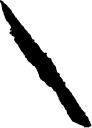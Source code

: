 <?xml version='1.0' encoding='utf-8'?>
<ipe version="70212" creator="miniipe"><ipestyle name="miniipe" /><page><layer name="my_layer" /><path stroke="black" fill="#000" layer="my layer">1128.0470426 2572.8974628 m 1128.0494139 2572.8962409 l  1128.0550604999999 2572.8896968 l  1128.0555423 2572.883559 l  1128.0608865 2572.8726974 l  1128.0603511000002 2572.8602140000003 l  1128.0482739 2572.8483730000003 l  1128.0328901 2572.8375744 l  1128.0265192 2572.833008 l  1128.0250297 2572.8307123 l  1128.0281126999998 2572.8151897999996 l  1128.0271647999998 2572.8124783999997 l  1128.0249099999999 2572.8105038 l  1128.0192729 2572.7960332 l  1128.0191344 2572.7924117000002 l  1128.0276687 2572.7785079 l  1128.0254643 2572.7665315 l  1128.0376233000002 2572.75031940001 l  1128.0391192000002 2572.7471009 l  1128.0373336 2572.7311534 l  1128.0424888 2572.72116410001 l  1128.0589307999999 2572.7011446 l  1128.07297 2572.6910639999996 l  1128.0798352000002 2572.6861292 l  1128.1023615000001 2572.6741496 l  1128.1074601 2572.6706508999996 l  1128.1131538 2572.6634392 l  1128.1160448 2572.6545301 l  1128.1218582 2572.646169 l  1128.1409802 2572.6340477 l  1128.1656857 2572.6224208 l  1128.1870215000001 2572.6093642 l  1128.2102815 2572.5988112 l  1128.2350185 2572.5905761000004 l  1128.260483 2572.5802876 l  1128.2636133 2572.5791445 l  1128.2731113 2572.5781147 l  1128.2989663 2572.5811852 l  1128.3050064000001 2572.5830022 l  1128.3292457999999 2572.5914547 l  1128.3391532 2572.5920908 l  1128.3637139 2572.58659550001 l  1128.3718703 2572.5819819 l  1128.3776491 2572.5752741 l  1128.3804456 2572.5696276 l  1128.3852450000002 2572.5523542 l  1128.3861897 2572.549079 l  1128.3986196 2572.5331 l  1128.4065398999999 2572.5278439000003 l  1128.4317996 2572.5221376 l  1128.4382335 2572.5213062 l  1128.4644915 2572.5186513999997 l  1128.4806311999998 2572.5135592 l  1128.4836166 2572.5120129 l  1128.4978888 2572.4959424999997 l  1128.5002413000002 2572.4930295000004 l  1128.5085111 2572.4876507 l  1128.5178548000001 2572.4853266 l  1128.5290155 2572.4766222000003 l  1128.5381166999998 2572.4712213 l  1128.5602116 2572.4558878000003 l  1128.5823347 2572.4376224000002 l  1128.6035131 2572.4176754 l  1128.6244898999998 2572.3985093 l  1128.6462919 2572.381491 l  1128.6691455999999 2572.3650742 l  1128.690894 2572.3472434 l  1128.7099561999999 2572.3276176 l  1128.7280672 2572.3082280000003 l  1128.7438069 2572.287988 l  1128.7459106000001 2572.285686 l  1128.75225 2572.2830091 l  1128.7649569999999 2572.2804677 l  1128.767785 2572.2788018 l  1128.7700996 2572.27608400001 l  1128.7723072 2572.267471 l  1128.7722789 2572.2646682000004 l  1128.7674228 2572.2455935 l  1128.7657191 2572.2390904 l  1128.7762815 2572.2190299000104 l  1128.7892657000002 2572.19611 l  1128.8027789 2572.1730736 l  1128.805736 2572.1658681999997 l  1128.8144467 2572.13982120001 l  1128.8300699 2572.1191781 l  1128.8477023 2572.098258 l  1128.8668715 2572.0768592 l  1128.8851117 2572.0550257 l  1128.9031724000001 2572.0334127 l  1128.921507 2572.0125430000003 l  1128.9409345 2571.9925298000003 l  1128.9615334 2571.9778797 l  1128.9767094000001 2571.9595419 l  1128.979128 2571.9564431 l  1128.9878293000002 2571.949329 l  1129.0095525 2571.9318226 l  1129.0327306 2571.9173237 l  1129.0586736999999 2571.9071423 l  1129.0616181999999 2571.9058322000096 l  1129.0664775 2571.9019367 l  1129.0759975 2571.8893084 l  1129.0730813 2571.8808212999998 l  1129.075881 2571.8714114 l  1129.0810646 2571.8634690999997 l  1129.0999975999998 2571.8452856 l  1129.1215318 2571.8310166 l  1129.1243944999999 2571.8291901 l  1129.1362071 2571.81796 l  1129.1520286999998 2571.79755 l  1129.168666 2571.7768944 l  1129.1780915000002 2571.77157540001 l  1129.1823681 2571.7667036000003 l  1129.1916079 2571.7556877 l  1129.212484 2571.7404014 l  1129.2142286 2571.7385403 l  1129.2312468999999 2571.7180169000003 l  1129.2492320000001 2571.6994492000003 l  1129.2698939 2571.6799651 l  1129.2891009 2571.6627106 l  1129.3111516 2571.6436327 l  1129.3366758999998 2571.6306549 l  1129.3602162 2571.6203192 l  1129.3837345 2571.6035938 l  1129.4036910000002 2571.5848214 l  1129.4254677 2571.5673684999997 l  1129.44829 2571.5525356999997 l  1129.4603263000001 2571.5456957 l  1129.4668041999998 2571.5393280000003 l  1129.4833343 2571.5174662 l  1129.4918183 2571.5075934 l  1129.5063424 2571.4971223000102 l  1129.5304811 2571.4833350999997 l  1129.5561628 2571.4716642 l  1129.5812179 2571.4618922 l  1129.6045125 2571.4539279 l  1129.6320145 2571.4441842 l  1129.6587198 2571.4341351000003 l  1129.6849715 2571.4225996 l  1129.709592 2571.4093761 l  1129.7245286999998 2571.39861530001 l  1129.7346092999999 2571.3925688 l  1129.7557845000001 2571.3767031 l  1129.776522 2571.3626797 l  1129.7972091000001 2571.3480863 l  1129.8191244000002 2571.3307625 l  1129.8360324999999 2571.3110044 l  1129.8444598 2571.3024323 l  1129.8475838 2571.3003601 l  1129.8684724 2571.284189 l  1129.8893454 2571.2665691999996 l  1129.9098624 2571.251094 l  1129.9165041 2571.2458758000002 l  1129.918085 2571.2437847 l  1129.9252809 2571.2349669 l  1129.9295985 2571.229692 l  1129.9446265 2571.2200806 l  1129.9464467 2571.217851 l  1129.9596734 2571.2020891999996 l  1129.9829554 2571.1867873 l  1130.0033528 2571.1676905 l  1130.0076514999998 2571.1626297 l  1130.0236809 2571.1420497 l  1130.0406331 2571.1216208 l  1130.0582938 2571.10119820001 l  1130.0751043 2571.0788609 l  1130.0921414000002 2571.0560512 l  1130.0966354 2571.0470288 l  1130.1076135 2571.0223327000003 l  1130.1222856000002 2570.9988995 l  1130.1386646 2570.9771321999997 l  1130.158936 2570.95497760001 l  1130.1730948999998 2570.9414014 l  1130.1767227 2570.9327316 l  1130.1825204 2570.9155275 l  1130.1888881 2570.9036487 l  1130.19125 2570.8937097999997 l  1130.1929159 2570.8902709 l  1130.2075125 2570.8643215 l  1130.2225185 2570.8380193 l  1130.2354491 2570.8131878 l  1130.2512423 2570.7910804 l  1130.2543884000002 2570.7834342 l  1130.2617008 2570.7686298000003 l  1130.2769051999999 2570.7458799 l  1130.293807 2570.7212909 l  1130.3081453 2570.6976845 l  1130.3184117 2570.6725885 l  1130.3331815 2570.6498513 l  1130.3501525000001 2570.6269188 l  1130.3635744 2570.6029659 l  1130.3751162 2570.577281 l  1130.3892309999999 2570.5538699 l  1130.4039598000002 2570.5320364 l  1130.4094583 2570.5227337 l  1130.4272135 2570.4992406 l  1130.4462504 2570.4786669 l  1130.4563814 2570.4712474000003 l  1130.4788131999999 2570.4584616 l  1130.5009993 2570.4449736 l  1130.5231477 2570.4323358 l  1130.5444395000002 2570.4190651 l  1130.566846 2570.4044654 l  1130.5890007 2570.3900987 l  1130.6101665 2570.375584 l  1130.6305891 2570.3572587999997 l  1130.6326170999998 2570.3557472 l  1130.6469018999999 2570.3430937000003 l  1130.6644776 2570.3227971 l  1130.6824218 2570.3030452999997 l  1130.6983631 2570.2812559000004 l  1130.7104119 2570.26236070001 l  1130.7257989 2570.2377025 l  1130.7436612 2570.2166374 l  1130.7502399 2570.2123671 l  1130.770209 2570.1956858000003 l  1130.792203 2570.1790706 l  1130.8073726999999 2570.1682877000003 l  1130.8074735 2570.1699252999997 l  1130.8288629 2570.1543903000097 l  1130.8491311999999 2570.1386254 l  1130.8718337999999 2570.1219975999998 l  1130.8847076999998 2570.1067428 l  1130.8924736 2570.0969016 l  1130.9072529 2570.0877374 l  1130.9283399 2570.072659 l  1130.9496632 2570.056576 l  1130.9683788999998 2570.0335994 l  1130.9867576 2570.0101661999997 l  1131.0020281 2569.9880494000104 l  1131.0151603000002 2569.9636619000003 l  1131.0268186 2569.9371771 l  1131.0375101999998 2569.9137124 l  1131.0523618 2569.8907894 l  1131.0637808000001 2569.867627 l  1131.0781916 2569.84333400001 l  1131.0945517 2569.8215699000098 l  1131.1111951999999 2569.8003411 l  1131.1274168 2569.779654 l  1131.1293599 2569.77742750001 l  1131.1508721 2569.7627144 l  1131.1675125 2569.7421280999997 l  1131.1849055 2569.7199545999997 l  1131.2007617 2569.6997241000004 l  1131.2186366 2569.681106 l  1131.2224597 2569.6778969 l  1131.2406999 2569.6559816 l  1131.2485445999998 2569.6470725 l  1131.2655692 2569.6279821000003 l  1131.2853399 2569.6118959 l  1131.3062474 2569.5980646000003 l  1131.3281848 2569.5820919 l  1131.3497978 2569.5669190000003 l  1131.3733789999999 2569.5519477 l  1131.3947149 2569.5360315999997 l  1131.4151595 2569.5215862 l  1131.4374779 2569.503261 l  1131.4445131999998 2569.4998662000003 l  1131.4675118 2569.4844476999997 l  1131.4738763999999 2569.4792106 l  1131.4763769 2569.4761968000003 l  1131.4929258999998 2569.4553648 l  1131.5100702 2569.4337518 l  1131.5279388 2569.4112602 l  1131.5454074 2569.3892725 l  1131.5617579999998 2569.3686987 l  1131.5773686 2569.3446231 l  1131.5886113 2569.3197129 l  1131.5892821 2569.3158331 l  1131.5927871000001 2569.2899214 l  1131.5947554 2569.27770250001 l  1131.5960748999998 2569.2744084 l  1131.6075821 2569.2492967 l  1131.6169352 2569.2234731999997 l  1131.6246004000002 2569.1986481 l  1131.632275 2569.1707713 l  1131.6418139 2569.1427088 l  1131.6493689 2569.1235805 l  1131.6517339000002 2569.1202266 l  1131.6677224 2569.1000937 l  1131.6762598999999 2569.0870749 l  1131.6774724000002 2569.0831353000003 l  1131.6841613000001 2569.0576519 l  1131.693231 2569.0300429 l  1131.7001718 2569.0051201 l  1131.7071913999998 2568.9941356 l  1131.7218037 2568.9748468 l  1131.7286028 2568.961365 l  1131.746821 2568.9384262000003 l  1131.7627182 2568.9184257 l  1131.7726004 2568.9033284 l  1131.7817551 2568.8786418 l  1131.7909885 2568.8541220999996 l  1131.7989244999999 2568.8284529 l  1131.7999417 2568.8256564000003 l  1131.8066716 2568.8071927 l  1131.8095090000002 2568.8034955000003 l  1131.8255479 2568.7832996 l  1131.839121 2568.7649460999996 l  1131.8409947 2568.7608238 l  1131.8492803 2568.7330636 l  1131.8527224000002 2568.7038264000003 l  1131.8589641 2568.6768597 l  1131.8672528 2568.6490995 l  1131.8794465 2568.6226272999997 l  1131.8885131000002 2568.6094321 l  1131.8923173 2568.6037604 l  1131.8948618999998 2568.5964606 l  1131.9054747 2568.5700514 l  1131.9169189 2568.5428454 l  1131.929648 2568.5167730999997 l  1131.9423928 2568.4907261000003 l  1131.9553392 2568.4648522 l  1131.9578995000002 2568.4608937 l  1131.9750626 2568.4387548000004 l  1131.9924242 2568.4168080000004 l  1132.0096157 2568.3953241 l  1132.0168746 2568.3899389999997 l  1132.0279913000002 2568.3822990000003 l  1132.0354738 2568.3719255 l  1132.041621 2568.3655799 l  1132.0489839000002 2568.3599901000002 l  1132.0592818 2568.3448487 l  1132.0665470000001 2568.3388746 l  1132.0870325 2568.3197243 l  1132.1098548 2568.3028824 l  1132.1327967999998 2568.2862514999997 l  1132.1352657000002 2568.2824 l  1132.1416144999998 2568.2758056000002 l  1132.15948 2568.26060430001 l  1132.1693653 2568.2512134 l  1132.1934535999999 2568.23548 l  1132.2168207 2568.2190758 l  1132.2391517 2568.2016324 l  1132.2453019999998 2568.1946411 l  1132.2626731 2568.172688 l  1132.2811746 2568.1517458000003 l  1132.3011752 2568.1321263 l  1132.3223788 2568.1135901000002 l  1132.3434249 2568.0949374 l  1132.3465079999999 2568.0915520000003 l  1132.3630412999998 2568.0706854 l  1132.3665715999998 2568.0649223 l  1132.3792723000001 2568.0391744 l  1132.3853282 2568.0269555 l  1132.3920077 2568.0102207 l  1132.3944262999999 2568.0071691000003 l  1132.4110981000001 2567.9861576 l  1132.4175887 2567.97739340001 l  1132.4243626000002 2567.9590964999998 l  1132.4334354 2567.9465564 l  1132.4392897999999 2567.9292105 l  1132.4414187 2567.9259385 l  1132.4571647 2567.9020298 l  1132.4719911 2567.8781242 l  1132.4817663000001 2567.8620066 l  1132.4949047 2567.8440498 l  1132.4974524000002 2567.83173330001 l  1132.5005355 2567.8248837 l  1132.5100493 2567.7993437 l  1132.519689 2567.7773402 l  1132.5339108 2567.7521214 l  1132.5447692 2567.7273498 l  1132.5498174000002 2567.7152474000004 l  1132.5530453000001 2567.71047 l  1132.5686684999998 2567.6893704 l  1132.5806638 2567.6717820999997 l  1132.5847294999999 2567.66498930001 l  1132.5963878 2567.6407498 l  1132.6060779 2567.6139533 l  1132.6138659 2567.5876669 l  1132.6199061 2567.561412 l  1132.6282357 2567.5355287 l  1132.6384423 2567.5162492 l  1132.6545064000002 2567.4952503 l  1132.6703343 2567.4744971 l  1132.6875919000001 2567.453114 l  1132.7041441 2567.4325937999997 l  1132.7231747 2567.4141678 l  1132.7424447 2567.3976471 l  1132.7633743000001 2567.3792306 l  1132.7842661 2567.3652196999997 l  1132.8069498 2567.3500122 l  1132.8286951 2567.3333971 l  1132.8416163000002 2567.3216064 l  1132.8577653999998 2567.3002045 l  1132.8737444 2567.2796244 l  1132.8909674 2567.2592491 l  1132.9077842000002 2567.236959 l  1132.9231901 2567.2165585 l  1132.9395596 2567.1948573 l  1132.941572 2567.1908703999998 l  1132.9521501 2567.1642156000003 l  1132.9629267 2567.1379701 l  1132.971291 2567.1134347 l  1132.9791262 2567.0879859 l  1132.9791861 2567.0796217000097 l  1132.9757156 2567.0679695999997 l  1132.9738702 2567.0512788 l  1132.9791514 2567.0316467 l  1132.9917545 2567.0065318 l  1132.9956816 2566.9991847 l  1133.0111631 2566.9786677 l  1133.0249503 2566.9581820999997 l  1133.0337145 2566.9425211 l  1133.0503801 2566.9216828 l  1133.0640412999999 2566.9101599 l  1133.0734983999998 2566.8969017 l  1133.0733031 2566.8937651 l  1133.0698831 2566.8667324000003 l  1133.071864 2566.8470404 l  1133.0789402 2566.8354545 l  1133.0797653000002 2566.8316250999997 l  1133.0790944999999 2566.823434 l  1133.0769121 2566.8088154 l  1133.0773907999999 2566.8052253 l  1133.0809242 2566.77836570001 l  1133.0857173 2566.7517801999998 l  1133.0922362 2566.7260008 l  1133.1003328 2566.698946 l  1133.1038819 2566.6855901999998 l  1133.1054817 2566.6833133 l  1133.1220056 2566.6615649 l  1133.1281654 2566.6552601999997 l  1133.1442547 2566.6435483 l  1133.159626 2566.6231887 l  1133.1654961000002 2566.615996 l  1133.1830655 2566.5927862999997 l  1133.1995106 2566.571082 l  1133.2120633 2566.5550178999997 l  1133.2337298999998 2566.5381634 l  1133.2550153000002 2566.52164580001 l  1133.274723 2566.5067249 l  1133.2982854 2566.498685 l  1133.325189 2566.4921378000004 l  1133.3375465 2566.4915772000004 l  1133.3450888 2566.4928653 l  1133.3515982 2566.4978505000004 l  1133.3718382000002 2566.515001 l  1133.3917947 2566.5319248 l  1133.4041710000001 2566.5411489 l  1133.4120724 2566.5431108 l  1133.440431 2566.5458412000003 l  1133.4489275 2566.5467355 l  1133.4745619999999 2566.5436304 l  1133.4827562 2566.5429534 l  1133.4925881000001 2566.539823 l  1133.5057139 2566.5263539 l  1133.5228739 2566.5036922 l  1133.5388939 2566.4815092000003 l  1133.5472708 2566.4680307 l  1133.5502720000002 2566.4618141 l  1133.5607526000001 2566.445791 l  1133.5641128 2566.4317802 l  1133.5718031 2566.4026501000003 l  1133.5832505 2566.3786342000003 l  1133.5984706 2566.3564922 l  1133.6159266 2566.3326464 l  1133.6272039 2566.3071032 l  1133.6374042 2566.2823253 l  1133.6498308999999 2566.2562027 l  1133.6581858000002 2566.2396977 l  1133.6713304999998 2566.2202891 l  1133.6746844 2566.2095189 l  1133.674675 2566.2057272 l  1133.6717494000002 2566.18171460001 l  1133.6739696 2566.174399 l  1133.6800255 2566.1529025 l  1133.6817922 2566.1383154 l  1133.6799782 2566.1091758 l  1133.6798806 2566.1044772 l  1133.6809828 2566.1002541 l  1133.6857759 2566.0933353 l  1133.7018369 2566.0721316999998 l  1133.7215635 2566.0527389000003 l  1133.7408177 2566.0349742999997 l  1133.7617032 2566.0187118000003 l  1133.7820975 2566.0012054 l  1133.8012667 2565.983488 l  1133.8192675 2565.9632858 l  1133.8362668999998 2565.9408509 l  1133.8517389 2565.9204219999997 l  1133.8689525 2565.9010480999996 l  1133.876098 2565.8930019 l  1133.8830294000002 2565.8864075 l  1133.9030582999999 2565.8662368 l  1133.912865 2565.8567892 l  1133.9303745 2565.8355005999997 l  1133.9521292000002 2565.8169297000004 l  1133.9700954 2565.7966331000002 l  1133.9760789000002 2565.7935438 l  1133.9795996999999 2565.7929202 l  1133.9999215 2565.7904701 l  1134.0028975 2565.7890908 l  1134.0252411 2565.7772498 l  1134.0477674 2565.7605181 l  1134.0602634000002 2565.7472253 l  1134.0752095 2565.72947320001 l  1134.0936669999999 2565.710134 l  1134.110657 2565.693862 l  1134.1177616 2565.6862882 l  1134.1230459 2565.6779616999997 l  1134.1295396 2565.6692289999996 l  1134.1462649999999 2565.6478333 l  1134.1636959 2565.6294073 l  1134.1815298 2565.6113907 l  1134.1987087 2565.5899068 l  1134.2010234000002 2565.5849657 l  1134.2016941 2565.5765416 l  1134.2066982 2565.5592524999997 l  1134.2211562 2565.5400203 l  1134.2245416 2565.5352272 l  1134.2303645 2565.5090385 l  1134.2323705 2565.5027053999997 l  1134.2492376999999 2565.4803335 l  1134.2656513 2565.4595361 l  1134.2701956 2565.4525732 l  1134.2799424 2565.4267843999996 l  1134.2886625 2565.4019278 l  1134.2946492 2565.375317 l  1134.2984125 2565.349081 l  1134.3000501000001 2565.3208925 l  1134.3006862000002 2565.3176614 l  1134.3072964 2565.3027782 l  1134.3223055 2565.2804126 l  1134.3285 2565.2739977 l  1134.3501917 2565.2589602000003 l  1134.3738578999998 2565.2450754 l  1134.3951843 2565.2305166 l  1134.4149424 2565.2142132 l  1134.4228501 2565.210346 l  1134.4372199 2565.2158256000002 l  1134.4413138999998 2565.2169341000003 l  1134.4455905 2565.2168018 l  1134.448831 2565.2147045 l  1134.4514574 2565.2113884 l  1134.4564836 2565.1917184000004 l  1134.4571669000002 2565.1891959 l  1134.4668884999999 2565.1742404 l  1134.4705889000002 2565.1677656 l  1134.4819983999998 2565.143945 l  1134.4873206 2565.1357004 l  1134.5057024999999 2565.1140559 l  1134.5263611999999 2565.0968267000003 l  1134.5305276 2565.0941341 l  1134.5344988 2565.0927453 l  1134.5506794 2565.0871303 l  1134.553098 2565.0860816 l  1134.569203 2565.0682539 l  1134.5707272000002 2565.06604 l  1134.5760146999999 2565.0414605 l  1134.5780649 2565.0332064 l  1134.5915623 2565.010866 l  1134.6064549 2564.9903017 l  1134.624777 2564.9670133000004 l  1134.6334499 2564.9502752999997 l  1134.6363219999998 2564.942966 l  1134.6385862 2564.933235 l  1134.6532111 2564.9100096 l  1134.654833 2564.9079847 l  1134.673851 2564.892667 l  1134.6947869 2564.875655 l  1134.6983613 2564.8729309 l  1134.712813 2564.8554623 l  1134.7158488 2564.8516675 l  1134.7220905 2564.8356317 l  1134.7284708 2564.8072732 l  1134.7357738 2564.7797271 l  1134.7385294 2564.7726225 l  1134.7498193000001 2564.7611594 l  1134.757264 2564.7547224 l  1134.7687334 2564.7488553999997 l  1134.7931113 2564.738271 l  1134.818116 2564.7278251 l  1134.8222352 2564.7249844999997 l  1134.8336510000001 2564.7113925 l  1134.8429853 2564.688608 l  1134.8572008 2564.6657448 l  1134.8731798000001 2564.6457411 l  1134.877891 2564.6375248 l  1134.8799286 2564.61460490001 l  1134.8806088000001 2564.6096008 l  1134.8845926000001 2564.5975173 l  1134.8927238 2564.58530160001 l  1134.9104916000001 2564.57324010001 l  1134.9329675000001 2564.5603347 l  1134.9548513 2564.5464939000003 l  1134.9758754 2564.5316203 l  1134.9868188 2564.5192407 l  1135.0039946000002 2564.4977506 l  1135.0121353 2564.4815731000003 l  1135.0223104000002 2564.4571133 l  1135.0295441 2564.4314032 l  1135.0348788000001 2564.4044271 l  1135.0351308 2564.40087160001 l  1135.0419897 2564.3838596 l  1135.0495888 2564.3567828 l  1135.0570996000001 2564.330172 l  1135.0586742 2564.3242578 l  1135.0712049 2564.3079355 l  1135.0741305 2564.3042824 l  1135.0873508 2564.2802792 l  1135.0918763 2564.2734864 l  1135.0975858 2564.2614123 l  1135.1071625000002 2564.2353747 l  1135.1187295 2564.2192854 l  1135.1346676 2564.1993132000002 l  1135.1512671 2564.1785316 l  1135.1672335 2564.1569375 l  1135.169016 2564.1513949 l  1135.1735729 2564.1370125000003 l  1135.1766811 2564.1347451 l  1135.1926256 2564.1142973 l  1135.2099839999998 2564.0985732999998 l  1135.2140967999999 2564.0955784 l  1135.2347493 2564.0806795999997 l  1135.2557797000002 2564.0653083 l  1135.2786177 2564.0506299 l  1135.3022273 2564.0355263 l  1135.3261203 2564.0194811 l  1135.3497802 2564.0053475 l  1135.3722152 2563.9908832 l  1135.3968671 2563.9768692000002 l  1135.4024475 2563.9724383000002 l  1135.4192013000002 2563.9512599 l  1135.421749 2563.9481516 l  1135.4368115999998 2563.9366759 l  1135.4584843999999 2563.9231123 l  1135.4811178 2563.9127924 l  1135.5063114 2563.9004947000003 l  1135.5302201 2563.8882538000003 l  1135.5350762 2563.88430470001 l  1135.5465771000001 2563.8702152 l  1135.5511717999998 2563.8624996000003 l  1135.5558767 2563.8366226 l  1135.5578418 2563.8099205 l  1135.5600935 2563.7997139 l  1135.5632049 2563.7949209 l  1135.5843959 2563.7772066 l  1135.6030612000002 2563.7577697 l  1135.6209265999998 2563.73553 l  1135.6250615000001 2563.7284695000003 l  1135.6266771 2563.7239851000004 l  1135.6286421999998 2563.7138446 l  1135.6317064 2563.6872842000002 l  1135.6325629 2563.6803339999997 l  1135.6336085 2563.6775249000098 l  1135.6385181 2563.6710123000003 l  1135.6474713 2563.6636369 l  1135.6670247 2563.6471508 l  1135.673131 2563.6429939 l  1135.6763652 2563.6417846 l  1135.6935882 2563.6345005000003 l  1135.7188196 2563.6234120999998 l  1135.7408766 2563.6114105 l  1135.7649302999998 2563.6003631000003 l  1135.7894437 2563.5926192 l  1135.8140326 2563.585502 l  1135.8384546999998 2563.579613 l  1135.8638499 2563.5689781 l  1135.8881869000002 2563.5558774 l  1135.9113493 2563.5442190999997 l  1135.9287014 2563.5282936 l  1135.9349715 2563.5108689999997 l  1135.9348707000001 2563.5006026 l  1135.9357178 2563.49643940001 l  1135.945134 2563.4827592 l  1135.9613524 2563.461984 l  1135.9774479 2563.441363 l  1135.9858343 2563.4251068000003 l  1135.9875915 2563.4228614 l  1135.9966140000001 2563.3979701 l  1136.0035485 2563.3866582 l  1136.0243648 2563.3651239 l  1136.0422617 2563.3421631 l  1136.0588517 2563.3209185 l  1136.0767076999998 2563.2980364 l  1136.0921607999999 2563.2773493 l  1136.1082279999998 2563.2562528 l  1136.1098656 2563.2508614 l  1136.1143438 2563.2439898000002 l  1136.1307007999999 2563.2201094 l  1136.147886 2563.1974068 l  1136.1644319 2563.1755513 l  1136.1809211 2563.1537714 l  1136.1826217 2563.1511639 l  1136.189002 2563.1307349999997 l  1136.198374 2563.1057776000002 l  1136.2096639000001 2563.0806249 l  1136.2116762 2563.0745186 l  1136.2153859999999 2563.0465789 l  1136.2238605 2563.0206672 l  1136.225054 2563.0176849000004 l  1136.2338435 2563.0053495 l  1136.2508586 2562.9828673 l  1136.2657827 2562.96043560001 l  1136.2799383000001 2562.9361363 l  1136.2940625 2562.9133770000103 l  1136.3097582 2562.8901359 l  1136.3131121000001 2562.8830596 l  1136.3157416000001 2562.8552237999997 l  1136.3161227 2562.8525879000003 l  1136.3192623999998 2562.8449007 l  1136.3349959 2562.824116 l  1136.3505403 2562.8035957999996 l  1136.3659242 2562.7804019 l  1136.3717502 2562.7600518 l  1136.3758694 2562.7344424000003 l  1136.3833739 2562.7164321 l  1136.3974162000002 2562.6935436999997 l  1136.4135024000002 2562.6720819 l  1136.4308230000001 2562.6491998 l  1136.4435426 2562.6261538999997 l  1136.4528265 2562.6009351 l  1136.4582209999999 2562.5749668 l  1136.4586115000002 2562.5723246 l  1136.4732774 2562.55118400001 l  1136.4909224 2562.5300088000104 l  1136.5131872 2562.5135573 l  1136.5329831000001 2562.4973514999997 l  1136.5400279 2562.4927442000003 l  1136.5460838 2562.4941771 l  1136.5503729999998 2562.5071329000098 l  1136.5520799 2562.5100334 l  1136.5568824 2562.5135573 l  1136.5691801 2562.4989293 l  1136.5810778 2562.4745324 l  1136.5836066000002 2562.46796 l  1136.5835877 2562.4650343999997 l  1136.5753052999999 2562.456034 l  1136.5800417 2562.4438875 l  1136.5821012 2562.4411634 l  1136.5987826 2562.4275305 l  1136.6021617000001 2562.4243971 l  1136.6220426 2562.4045318999997 l  1136.6317956999999 2562.3928263 l  1136.6473118000001 2562.3723471 l  1136.6639711 2562.3503373 l  1136.6706348 2562.3444577 l  1136.6916431 2562.331335 l  1136.7069168 2562.3239783999998 l  1136.7103494 2562.3215189000002 l  1136.7221778 2562.3067585999997 l  1136.7248074000001 2562.3030488 l  1136.7311373 2562.2872429999998 l  1136.7383332 2562.2779056000004 l  1136.7538178 2562.2727661 l  1136.7579150000001 2562.2714371 l  1136.7615838 2562.2691792 l  1136.7672177 2562.2627548 l  1136.7849918 2562.2396239 l  1136.7873222 2562.2364495 l  1136.7927986999998 2562.2233677 l  1136.7936332 2562.2192706 l  1136.8027124 2562.2060849 l  1136.8108278999998 2562.2111078 l  1136.814018 2562.2062234 l  1136.8143991 2562.2027247 l  1136.8071653 2562.1942722 l  1136.8059466 2562.1906853 l  1136.8057671000001 2562.1870227 l  1136.8128969 2562.1792411 l  1136.8273611999998 2562.188695 l  1136.8343745 2562.1935195 l  1136.8383833999999 2562.1938345 l  1136.8424364 2562.1922756 l  1136.8480231 2562.1864275000003 l  1136.8471413 2562.1797607 l  1136.8454754000002 2562.1746149 l  1136.8455132 2562.1719947 l  1136.859017 2562.1572061 l  1136.860431 2562.1514525000002 l  1136.8518714000002 2562.13839270001 l  1136.8510305999998 2562.1355112 l  1136.8621158 2562.1276855 l  1136.8852875999999 2562.115813 l  1136.9069101 2562.0982215 l  1136.9229867 2562.0775123999997 l  1136.9308251 2562.0698472000004 l  1136.9351364 2562.0669688 l  1136.9550614 2562.0513613999997 l  1136.9784537 2562.0360436 l  1136.9986873 2562.0211385 l  1137.0186532 2562.0045201 l  1137.0401151 2561.9880150999998 l  1137.0561255999999 2561.977755 l  1137.0616399 2561.9742248 l  1137.0854793 2561.9603903 l  1137.1080056 2561.9460489 l  1137.1312593 2561.93172 l  1137.1533855999999 2561.9167832999997 l  1137.1765196 2561.9013585000002 l  1137.178828 2561.8997713000003 l  1137.1954432 2561.8942634 l  1137.2205329 2561.889275 l  1137.2286201 2561.8865825 l  1137.2368426 2561.876653 l  1137.2443755000002 2561.8612061999997 l  1137.2450495 2561.8545172999998 l  1137.2433772 2561.8368565 l  1137.2501669 2561.8273082 l  1137.2667316999998 2561.8058369 l  1137.2831044 2561.7845735 l  1137.2996283 2561.7631337000003 l  1137.3165175000001 2561.7412184 l  1137.3345593000001 2561.7178135000004 l  1137.3380327999998 2561.7109483 l  1137.3402750999999 2561.6946921 l  1137.3406435 2561.6900281000003 l  1137.3525884 2561.6725311 l  1137.3681739 2561.6523132 l  1137.3756532 2561.6373797 l  1137.3842789 2561.6255134999997 l  1137.4007712999999 2561.6029432 l  1137.4156607 2561.5816357 l  1137.4201137 2561.5740114 l  1137.4269474 2561.550194 l  1137.4278103 2561.5453221999996 l  1137.4288338 2561.5254287000002 l  1137.4319295 2561.5094717 l  1137.4334852 2561.4827035 l  1137.4345117999999 2561.4768081 l  1137.4335734000001 2561.4737849 l  1137.4350345999999 2561.4713758000003 l  1137.4389648 2561.4556298 l  1137.4452663 2561.4361329999997 l  1137.4525409999999 2561.410404 l  1137.4531331 2561.4078437000003 l  1137.459507 2561.397064 l  1137.4600487 2561.3961445 l  1137.477089 2561.3741661999998 l  1137.4930209 2561.3536208 l  1137.511428 2561.3315228 l  1137.5328803 2561.3126181000002 l  1137.5519676000001 2561.2941134000002 l  1137.5716313 2561.2768558 l  1137.5917547 2561.2612546 l  1137.6146651000001 2561.2444221 l  1137.6173388 2561.2422996 l  1137.6241222 2561.2343447 l  1137.6415530000002 2561.2117838 l  1137.6585934 2561.1889993 l  1137.6602782 2561.1863571000004 l  1137.6729725999999 2561.1663565000003 l  1137.6835854 2561.1528433 l  1137.7037498000002 2561.1333875 l  1137.7238825999998 2561.1179186 l  1137.726317 2561.1158244 l  1137.7367471 2561.1028403 l  1137.7542945 2561.0801345 l  1137.7695681 2561.0593183 l  1137.7713317 2561.0570351 l  1137.7803857 2561.0497321000003 l  1137.8028048 2561.0327925 l  1137.8245186000001 2561.018555 l  1137.8418046 2561.0090759 l  1137.8469882 2561.0062385 l  1137.8555099 2561.0037851999996 l  1137.8800264000001 2560.9970458999996 l  1137.9043792 2560.9873558 l  1137.9281967 2560.9815077999997 l  1137.93538 2560.9826604 l  1137.9603847 2560.9889021 l  1137.9632945 2560.9892391 l  1137.9889038 2560.9830099 l  1138.0117797 2560.9700321 l  1138.0326872 2560.9529728 l  1138.0488237 2560.933347 l  1138.0648122 2560.91265670001 l  1138.0815754 2560.8909587 l  1138.0983575 2560.8685742000002 l  1138.1007132000002 2560.863293 l  1138.1010218 2560.8523086 l  1138.1082050999999 2560.8387008000004 l  1138.1231134 2560.8165777 l  1138.1335656 2560.7901527 l  1138.1428936 2560.7645119 l  1138.1531442 2560.7499909000003 l  1138.1695673 2560.7287370000004 l  1138.1713214000001 2560.7262491 l  1138.1740896000001 2560.7135735999996 l  1138.1893727 2560.6921527 l  1138.2062051999999 2560.6704421 l  1138.2220205 2560.6503533 l  1138.2237021 2560.6481804 l  1138.2371587 2560.6418756 l  1138.2442191999999 2560.6342262 l  1138.2453937999999 2560.6317384000004 l  1138.2513301 2560.6131801 l  1138.2558397999999 2560.6016666 l  1138.2727478 2560.5796978000003 l  1138.2891362999999 2560.558554 l  1138.3048067 2560.538185 l  1138.3066175 2560.5358420000002 l  1138.3275251 2560.519992 l  1138.3488892999999 2560.5039909 l  1138.3723382 2560.4881882000004 l  1138.3949873 2560.4714691 l  1138.4188992000002 2560.4599777000003 l  1138.4433213 2560.4494781999997 l  1138.4678063000001 2560.4410447 l  1138.4941368 2560.4333354 l  1138.5196044000002 2560.4269676999998 l  1138.5380178 2560.4202032 l  1138.542011 2560.4177909 l  1138.5505012 2560.407408 l  1138.5576121 2560.3873633 l  1138.560289 2560.3789896 l  1138.5648144 2560.3582899000003 l  1138.5632965 2560.3303187 l  1138.5599772 2560.3043377999998 l  1138.5595678 2560.2995352 l  1138.5600654 2560.2961183 l  1138.5637342 2560.2905505 l  1138.5781387 2560.2689848 l  1138.5817382 2560.2518878 l  1138.5843048000002 2560.2407396 l  1138.5891514 2560.2145823 l  1138.5996036000001 2560.1877857 l  1138.6152299999999 2560.1668813 l  1138.618628 2560.1610836 l  1138.6223850000001 2560.1466288 l  1138.6245422 2560.1398927 l  1138.6350511 2560.1155651 l  1138.6460166 2560.0880442 l  1138.6524536 2560.0720619999997 l  1138.657993 2560.0584511 l  1138.6618948999999 2560.0445537 l  1138.6781699 2560.02244940001 l  1138.6954717 2560.0002601 l  1138.7137937 2559.9764490000002 l  1138.7154597 2559.9742886999998 l  1138.7207283 2559.9613108000003 l  1138.7274329 2559.9360258 l  1138.7334353 2559.9084356999997 l  1138.7373372 2559.8826406 l  1138.741872 2559.8546977 l  1138.7468855999998 2559.8268619 l  1138.751707 2559.8006730999996 l  1138.7552341 2559.7875409000103 l  1138.7593784 2559.7571889 l  1138.7600366 2559.7531138 l  1138.7652045 2559.7405611 l  1138.7691441 2559.7296743 l  1138.7846508 2559.7088707 l  1138.7865497999999 2559.7064048 l  1138.7872143000002 2559.6994105000003 l  1138.7866505 2559.6927625000003 l  1138.7879165 2559.6759237 l  1138.7886597 2559.669049 l  1138.7954273999999 2559.6512749 l  1138.7959280999999 2559.6482831000003 l  1138.7945645000002 2559.6332646 l  1138.7950715000002 2559.6307074 l  1138.8031744 2559.6205229 l  1138.8055804 2559.612272 l  1138.8065345999998 2559.6006987 l  1138.8093122 2559.5926304 l  1138.8141746000001 2559.5783142 l  1138.8242426 2559.5529536 l  1138.8345468 2559.5289282999997 l  1138.8433299 2559.5033568000003 l  1138.8536058 2559.4790669999998 l  1138.8639257 2559.4552937 l  1138.8735717 2559.4301346999996 l  1138.8763304000001 2559.4241701 l  1138.8848144 2559.4058071 l  1138.8927189 2559.3782925 l  1138.8947501 2559.3715249 l  1138.9038828 2559.3539145 l  1138.9070603 2559.336216 l  1138.9095072999999 2559.3068182 l  1138.9102220999998 2559.3013039 l  1138.9135067 2559.2920326999997 l  1138.9268625 2559.2724509 l  1138.9430305 2559.25064900001 l  1138.9583892 2559.2299178 l  1138.9750485 2559.2098353 l  1138.9929926 2559.1907102 l  1139.0089119 2559.17049550001 l  1139.0244658 2559.1497454 l  1139.0409613000002 2559.1274900000003 l  1139.0572994 2559.1054676 l  1139.0743145000001 2559.0825068 l  1139.0913328 2559.0595554 l  1139.1065434999998 2559.0390446 l  1139.1175405 2559.0259534 l  1139.1239176000001 2559.0183605999996 l  1139.1409517000002 2558.9958375 l  1139.1574188000002 2558.9736199 l  1139.1731239 2558.9525108 l  1139.1760117 2558.9486121 l  1139.1910838 2558.9369317 l  1139.1944535 2558.9339683 l  1139.2050064 2558.9204677 l  1139.2216846000001 2558.8981178 l  1139.2359946000001 2558.8860532 l  1139.2429166000002 2558.8817136 l  1139.2482859 2558.8772258999998 l  1139.2587380999998 2558.8721463 l  1139.2678047 2558.8622168000097 l  1139.2837239 2558.8407487 l  1139.2874683 2558.8362894 l  1139.3008713 2558.8254467 l  1139.3087192 2558.8203765 l  1139.3299448 2558.8013774 l  1139.3412662 2558.794446 l  1139.3617738 2558.7776009 l  1139.373303 2558.7660118 l  1139.3893733999998 2558.7516830000004 l  1139.3949380000001 2558.7459293999996 l  1139.3981313 2558.7438666 l  1139.4199931 2558.7309455 l  1139.4421603 2558.7186352 l  1139.4646614 2558.7020452000097 l  1139.4862019 2558.6864378 l  1139.5103784 2558.6771129999997 l  1139.5337581 2558.6676307000002 l  1139.5581548999999 2558.6599593 l  1139.5833486 2558.6471609 l  1139.6072353 2558.6371968 l  1139.6098995 2558.6367591 l  1139.6341799000002 2558.6444841 l  1139.636441 2558.6455611 l  1139.662381 2558.6463642000003 l  1139.685241 2558.633191 l  1139.7082805999999 2558.6180528 l  1139.7305076999999 2558.6050687 l  1139.7543785999999 2558.5935551999996 l  1139.7677596 2558.58566960001 l  1139.7841827 2558.5751197 l  1139.7883459 2558.5733719 l  1139.8044069 2558.5717406000003 l  1139.8080630999998 2558.571517 l  1139.8182571 2558.5788168999998 l  1139.8279377 2558.5998284 l  1139.8299816 2558.6044986 l  1139.8400464000001 2558.6179678000003 l  1139.8446191 2558.6293175 l  1139.8500419999998 2558.6415868000004 l  1139.8621759 2558.6534215 l  1139.8660809 2558.656133 l  1139.8783910999998 2558.6594238999996 l  1139.8858799 2558.6590177000003 l  1139.8948394 2558.6533805999998 l  1139.9096942 2558.6443833 l  1139.9217745 2558.6292356 l  1139.9234594 2558.6207328 l  1139.9226217 2558.6114300000004 l  1139.9211163999998 2558.6076038 l  1139.9020574 2558.5907807 l  1139.8980579 2558.5860979 l  1139.8890637999998 2558.5611656 l  1139.8836786 2558.5517495 l  1139.8676082 2558.5371781000003 l  1139.8646637 2558.5347879 l  1139.8623648 2558.5291319 l  1139.8621916 2558.5031699 l  1139.8613602 2558.4754915 l  1139.8611587 2558.4699426 l  1139.8570427000002 2558.4437791 l  1139.8552823 2558.4155874000003 l  1139.8574867 2558.3880697 l  1139.8585921 2558.3607251 l  1139.8589794000002 2558.3446957 l  1139.8592471 2558.3335475 l  1139.8562806 2558.3047701 l  1139.8533235 2558.2784364 l  1139.8458126 2558.2513974000003 l  1139.8339275 2558.2361017 l  1139.8292982 2558.2305024 l  1139.8281802000001 2558.2274036 l  1139.8300729 2558.1998764 l  1139.8333512 2558.172702 l  1139.8394291999998 2558.1471084 l  1139.8440522 2558.1203276 l  1139.8526621 2558.0955433 l  1139.8611744 2558.0696222 l  1139.8707921 2558.0441893 l  1139.8837574 2558.0210647 l  1139.8941496999998 2557.9956223 l  1139.9020511 2557.9686650999997 l  1139.9118325 2557.9432478999997 l  1139.9186852 2557.9334129 l  1139.933751 2557.9127762000003 l  1139.9491946 2557.8916167 l  1139.9644746000001 2557.8706745000004 l  1139.9798679 2557.8501795 l  1139.9983191 2557.8290987 l  1140.0148523999999 2557.807936 l  1140.0322675 2557.7860773999996 l  1140.0447667 2557.7653651 l  1140.0623171999998 2557.7451693000003 l  1140.0841662999999 2557.7280093 l  1140.0863771 2557.7263528 l  1140.1063021 2557.7103139 l  1140.1218970000002 2557.6985611 l  1140.1446405 2557.6828560000004 l  1140.1512097 2557.6783306 l  1140.1727849000001 2557.66342540001 l  1140.2095267 2557.641233 l  1140.2341030999999 2557.6271245 l  1140.2593628 2557.6154882000096 l  1140.2839612 2557.608475 l  1140.3044846 2557.6036315 l  1140.3097721 2557.6023907 l  1140.3341721000002 2557.595938 l  1140.3615482 2557.5857031 l  1140.3683221 2557.5831932 l  1140.3914404 2557.573755 l  1140.4167317 2557.5622541000002 l  1140.4399476 2557.55093270001 l  1140.4660419000002 2557.5388838999997 l  1140.4844836 2557.5309195 l  1140.4909773 2557.5281167000003 l  1140.5165488 2557.5184392 l  1140.5418903999998 2557.5107772 l  1140.5696507 2557.5028002999998 l  1140.5936004 2557.4950406999997 l  1140.6197482 2557.4869219999996 l  1140.645622 2557.4789892000003 l  1140.6716817000001 2557.4704013 l  1140.6959558 2557.4578139 l  1140.7153139 2557.4414318 l  1140.7372922 2557.4245677999997 l  1140.7589461 2557.4106011 l  1140.7760872 2557.391372 l  1140.7832328000002 2557.3826203999997 l  1140.7857646999998 2557.3810143 l  1140.8066817000001 2557.3651077 l  1140.8254888 2557.3481429 l  1140.8456594 2557.3295091 l  1140.8633831 2557.3106013 l  1140.8850811 2557.2921942 l  1140.8896979 2557.2884025 l  1140.9056517000001 2557.2753144999997 l  1140.9132319 2557.2654134 l  1140.9221536 2557.2537487 l  1140.9301714 2557.2285677 l  1140.9327286 2557.2018152 l  1140.9374146 2557.1737243 l  1140.9413574 2557.1605386 l  1140.9566089999998 2557.1399963000003 l  1140.9741185999999 2557.1194132 l  1140.9944908 2557.1003195000003 l  1141.0171398 2557.0843436 l  1141.0381671 2557.0697219 l  1141.0498821 2557.0630834 l  1141.061194 2557.0566653 l  1141.0832731 2557.0453942999998 l  1141.0958100999999 2557.0375055 l  1141.1123969 2557.0173538000004 l  1141.1268455 2556.9936655 l  1141.1377008 2556.9701976 l  1141.1450447 2556.9505466 l  1141.1604097 2556.9265906 l  1141.1753463999999 2556.9047508999997 l  1141.1913695 2556.8844038999996 l  1141.2082965 2556.8627625000004 l  1141.2098018 2556.8611155 l  1141.2260895 2556.8432658 l  1141.24495 2556.8233155999997 l  1141.256832 2556.80692400001 l  1141.2583499 2556.8046346 l  1141.2715419 2556.7801086 l  1141.2794212 2556.7541686 l  1141.2915646 2556.7307857 l  1141.3026151000001 2556.7165513 l  1141.3114329 2556.7051953 l  1141.3189878 2556.6954706 l  1141.3249209 2556.6888950000002 l  1141.3368501 2556.6821589 l  1141.3603085 2556.6676222 l  1141.385858 2556.6558536000002 l  1141.4051185 2556.6493284 l  1141.4113287 2556.6472215999997 l  1141.4354863 2556.6360167999997 l  1141.4447859 2556.6309056 l  1141.446688 2556.6291294999996 l  1141.4635866 2556.6097366999998 l  1141.4834328999998 2556.5905454000003 l  1141.5049798 2556.5745097 l  1141.5137156 2556.566432 l  1141.5309386 2556.5445135 l  1141.5484545 2556.5219621 l  1141.5652555 2556.5002609000003 l  1141.5794301 2556.4768655 l  1141.5887108 2556.449965 l  1141.5938818000002 2556.4350567 l  1141.6034333 2556.4223180999998 l  1141.612166 2556.4111132999997 l  1141.6289513000002 2556.3905175 l  1141.6463411999998 2556.3691627000003 l  1141.6628714 2556.3481417999997 l  1141.6751753 2556.3243401 l  1141.6806706 2556.298967 l  1141.6828436 2556.2870945 l  1141.6871171 2556.2797536999997 l  1141.6988636 2556.2631699999997 l  1141.6998241000001 2556.2606505999997 l  1141.7041543 2556.2344272 l  1141.7092087 2556.2071142 l  1141.7133814000001 2556.1817001 l  1141.7188044 2556.153562 l  1141.7218181 2556.1334134000103 l  1141.7223063000001 2556.1305193 l  1141.7270175 2556.1091362 l  1141.7279024 2556.1050832 l  1141.7303147 2556.0994492 l  1141.7415888 2556.0744288 l  1141.7475251 2556.0573727 l  1141.7509325 2556.0491313 l  1141.7608935 2556.0241140000003 l  1141.7756002 2556.0013862 l  1141.7883954000001 2555.9763689 l  1141.7897213 2555.9737299000003 l  1141.8021543 2555.9500605000003 l  1141.8048941 2555.9453146 l  1141.8151605 2555.9275122000004 l  1141.8302767 2555.9067684 l  1141.8465612000002 2555.8840941000103 l  1141.8553916 2555.8686252 l  1141.8612679999999 2555.8578454999997 l  1141.8732066 2555.8342895 l  1141.8942874 2555.8044917 l  1141.9038547 2555.7930349 l  1141.9058702 2555.7903801 l  1141.9228381 2555.7684081 l  1141.9331265 2555.7549169999998 l  1141.9364048 2555.7507285 l  1141.9472254999998 2555.7364878 l  1141.9519997 2555.73019260001 l  1141.9614001 2555.7169627999997 l  1141.963869 2555.7100440000004 l  1141.9675284 2555.6907614 l  1141.9715279000002 2555.6813042999997 l  1141.9805063000001 2555.6604408999997 l  1141.9832272 2555.6468269 l  1141.9857812 2555.6369761 l  1141.9942966 2555.6192555999996 l  1141.9986048 2555.6136908999997 l  1142.0145145000001 2555.5926354 l  1142.0298574 2555.5718128 l  1142.0399443000001 2555.5575973 l  1142.0414276000001 2555.5555093999997 l  1142.0571642 2555.5349230999996 l  1142.0736566 2555.5141982 l  1142.0914212 2555.500244 l  1142.0934651 2555.4986316 l  1142.1094441 2555.4874079 l  1142.1262703 2555.4779004 l  1142.1371193 2555.4704211 l  1142.1520937999999 2555.4561363 l  1142.1553658 2555.4498347 l  1142.1563609 2555.4418892999997 l  1142.1547863 2555.4240081000003 l  1142.1541785 2555.4211801 l  1142.142917 2555.3954449 l  1142.1397993 2555.3855343 l  1142.1408984 2555.3676972 l  1142.1421297 2555.3613957000002 l  1142.1390371999998 2555.3490225 l  1142.139034 2555.3456087000004 l  1142.1422934 2555.3168816999996 l  1142.1459969 2555.2987108 l  1142.1529031 2555.27483980001 l  1142.1540619999998 2555.2708309 l  1142.1615414 2555.2478512 l  1142.1738453 2555.2225064 l  1142.1889457 2555.1993566 l  1142.2049184999998 2555.17831360001 l  1142.2204189 2555.1579005 l  1142.2298067000002 2555.1459209 l  1142.2355602 2555.1373519000003 l  1142.2388606 2555.1212784000004 l  1142.24155 2555.1151689 l  1142.2457637 2555.1094972 l  1142.261327 2555.0889109 l  1142.2664571 2555.0832832 l  1142.2826566 2555.0677733999996 l  1142.2940126 2555.0597241 l  1142.3165672 2555.0473193000003 l  1142.340561 2555.0337778 l  1142.3614717 2555.018016 l  1142.3807102 2555.0010512 l  1142.3947241 2554.9886119 l  1142.4119251000002 2554.9659471 l  1142.4305999 2554.9447466 l  1142.4489912000001 2554.9274323 l  1142.4601551 2554.9203498 l  1142.4704215 2554.9138435 l  1142.4862808999999 2554.90386050001 l  1142.5016144 2554.8961796 l  1142.52626 2554.8866596 l  1142.5475738999999 2554.8727811 l  1142.56383 2554.8521349000102 l  1142.5779889 2554.8372234 l  1142.5828953 2554.8323516 l  1142.5951426 2554.8209578 l  1142.6021779 2554.8140831 l  1142.6156974 2554.7997794 l  1142.6175743 2554.7974993 l  1142.6288642 2554.7837688000004 l  1142.6514409000001 2554.7677236 l  1142.6641731 2554.7567266 l  1142.669174 2554.7478112 l  1142.6710321 2554.742867 l  1142.673205 2554.7370756 l  1142.6820543 2554.7262801 l  1142.6984994000002 2554.71514450001 l  1142.7040105 2554.7081722000103 l  1142.7146013 2554.690628 l  1142.7222633 2554.6788626000002 l  1142.7393635 2554.65621350001 l  1142.7434574 2554.6511464 l  1142.7540041 2554.6369057 l  1142.7559062 2554.6336809 l  1142.7648752 2554.6146535 l  1142.7690038 2554.6072686 l  1142.7796418 2554.5889087 l  1142.7967231 2554.5653306 l  1142.8121416 2554.5435287 l  1142.8248203 2554.5260412 l  1142.8421598 2554.5058768000004 l  1142.8503131 2554.4993547999998 l  1142.8632185 2554.490241 l  1142.879122 2554.4769451 l  1142.8884719 2554.4600874000002 l  1142.9025898 2554.4437714 l  1142.9033929000002 2554.4424897 l  1142.9113761 2554.4296504000004 l  1142.9164684 2554.4043434 l  1142.9187263 2554.3930913 l  1142.9252136999999 2554.3820029000003 l  1142.9265931 2554.37643510001 l  1142.9290022 2554.3606104 l  1142.9371649 2554.3343807 l  1142.9451041000002 2554.3196456 l  1142.9538777999999 2554.3087871000102 l  1142.9762779999999 2554.2943920999996 l  1142.9899708 2554.2826456 l  1143.0108972 2554.2653344 l  1143.0322614 2554.2515094 l  1143.0349382 2554.2495852 l  1143.0545798 2554.23548 l  1143.0778555999998 2554.2215762 l  1143.1008101 2554.210828 l  1143.1248637 2554.1993491000003 l  1143.1488796 2554.1893252 l  1143.1717554 2554.1786557 l  1143.1928707999998 2554.161713 l  1143.2133343 2554.1421848 l  1143.2309541 2554.1220992 l  1143.25092 2554.1024419 l  1143.2675604 2554.0799282 l  1143.2809194 2554.0665158 l  1143.2864557 2554.0609543 l  1143.3074073 2554.0436651 l  1143.314071 2554.0376407 l  1143.3162818 2554.0345356000003 l  1143.3309917 2554.0102930000003 l  1143.3365027999998 2554.0046276 l  1143.3391891 2553.9959012000004 l  1143.3423949 2553.9816069 l  1143.3502459 2553.9654262999998 l  1143.3570009999999 2553.9554434 l  1143.3659699 2553.9441566 l  1143.3817852 2553.9224303 l  1143.3837062 2553.9202447000002 l  1143.3985074 2553.9013243000104 l  1143.4048499 2553.8929128 l  1143.4187001 2553.8705944 l  1143.4260031000001 2553.8532895 l  1143.4291838 2553.84236810001 l  1143.4318134 2553.8324733000004 l  1143.4430718 2553.81617610001 l  1143.4453078000001 2553.8132159 l  1143.4604995 2553.7944246 l  1143.4674687000002 2553.7885072 l  1143.4737135999999 2553.7860855 l  1143.4966051000001 2553.775627 l  1143.5187409 2553.7634459 l  1143.5422024000002 2553.7518001000003 l  1143.5603009 2553.7425698000097 l  1143.5667851 2553.7387845000003 l  1143.5671536 2553.7385924 l  1143.5866692 2553.7266631999996 l  1143.5991998999998 2553.7210356 l  1143.6105779 2553.7183682 l  1143.6356613 2553.7155339 l  1143.6468788 2553.7168062 l  1143.6496407000002 2553.7163401000003 l  1143.6588237 2553.7148064000003 l  1143.6653867 2553.7157827 l  1143.6898780000001 2553.7210041 l  1143.7028842 2553.7308264000003 l  1143.7149614 2553.7416912 l  1143.7207213000002 2553.7491139000003 l  1143.7293155 2553.7644536000003 l  1143.7346754 2553.7724463 l  1143.7412699 2553.7768678 l  1143.7498829 2553.7785904 l  1143.755287 2553.7816483 l  1143.7597179 2553.7865988 l  1143.7618909 2553.7924721 l  1143.7664005 2553.8092825000003 l  1143.7718770000001 2553.82493720001 l  1143.7782951 2553.8503922 l  1143.7822505000001 2553.8650485999997 l  1143.7939465999998 2553.8807569 l  1143.8012779 2553.8896848 l  1143.8036808 2553.8909918 l  1143.8154997000001 2553.8899557 l  1143.8239113 2553.8909728999997 l  1143.8315008 2553.8958573 l  1143.8519927 2553.9119591999997 l  1143.8724468 2553.9298844 l  1143.8807229 2553.944503 l  1143.8920096 2553.9520989000002 l  1143.9034129000001 2553.9536735 l  1143.9116040000001 2553.9535475 l  1143.9138179 2553.9553142 l  1143.9147154000002 2553.9578336 l  1143.9139154999998 2553.9611844 l  1143.9096514999999 2553.9653067 l  1143.906603 2553.9656688 l  1143.9069243000001 2553.9683803 l  1143.9112103 2553.9715106000003 l  1143.9137202000002 2553.9714382 l  1143.9236465000001 2553.9667081 l  1143.9258037 2553.9681504 l  1143.9269595 2553.9706288 l  1143.9158995 2553.9874865000097 l  1143.917663 2553.988743 l  1143.9260557 2553.9845954999996 l  1143.9368291 2553.9789616 l  1143.9425417 2553.9780641 l  1143.9509438 2553.9790844 l  1143.9531672 2553.9805488 l  1143.9687809 2553.9925441 l  1143.9777530000001 2553.9952178000003 l  1143.9803952 2553.9949816 l  1143.9861266999999 2553.9913788999997 l  1143.9964750000001 2553.9767319999996 l  1143.9958452 2553.9742503999996 l  1143.9938328 2553.9724868000003 l  1143.9731929 2553.9560763 l  1143.9531609 2553.9402296000003 l  1143.94622 2553.93451380001 l  1143.9443966000001 2553.9291946999997 l  1143.9449350999998 2553.9263542 l  1143.946409 2553.92421900001 l  1143.9445856000002 2553.9187394 l  1143.9438298 2553.9069047 l  1143.9412789 2553.901551 l  1143.9393799 2553.8994474 l  1143.9374463 2553.8945 l  1143.9438896000001 2553.8890928 l  1143.960615 2553.8826716 l  1143.9627218 2553.8839344000003 l  1143.9618369 2553.8897384 l  1143.9590625 2553.8985215000102 l  1143.9574532000001 2553.90080470001 l  1143.9578532 2553.9178450000004 l  1143.9587475 2553.9203076999997 l  1143.9606528 2553.9219138000003 l  1143.971253 2553.9197786 l  1143.9741156999999 2553.9202479 l  1143.9762382000001 2553.9218477 l  1143.9773688 2553.9244458 l  1143.9764272 2553.9328762 l  1143.9787228999999 2553.9340729 l  1143.986744 2553.9331878999997 l  1143.9965568999999 2553.9269084000002 l  1144.0049212 2553.9286877 l  1144.0073774999998 2553.9276201 l  1144.0095977 2553.9220932999997 l  1144.0064737 2553.9142612 l  1144.0047259 2553.9119907 l  1144.0013405 2553.9042814000004 l  1144.0008933000001 2553.8988805 l  1143.999473 2553.8965155 l  1143.9929195999998 2553.89154920001 l  1143.9900821 2553.8912059 l  1143.9875974000001 2553.8920467 l  1143.9857614 2553.8938544000002 l  1143.9822784 2553.8929915 l  1143.980392 2553.8748615 l  1143.9797149 2553.8653667000003 l  1143.967959 2553.8397637 l  1143.9627313 2553.8319315999997 l  1143.9484622 2553.8218856000003 l  1143.9405545999998 2553.8224777 l  1143.9382620000001 2553.8236838000003 l  1143.9221727 2553.8337141 l  1143.9198706 2553.8324070999997 l  1143.9215050999999 2553.8268236 l  1143.9301118 2553.8117137000004 l  1143.9305779 2553.8091188 l  1143.92581 2553.8060704 l  1143.9207146 2553.8056956 l  1143.9137108 2553.8093424 l  1143.9068172 2553.8146518999997 l  1143.8986261 2553.8158518 l  1143.8958485 2553.8151149 l  1143.8939464 2553.8132662999997 l  1143.8929512 2553.8103564 l  1143.8943432 2553.8077709 l  1143.8965728 2553.8057554 l  1143.8991741 2553.8052075 l  1143.9047387 2553.8046217 l  1143.9146052 2553.7971298 l  1143.9292993000001 2553.7941505999997 l  1143.9430519 2553.790677 l  1143.9486669 2553.79054790001 l  1143.9747361000002 2553.7914800999997 l  1143.982376 2553.7926484 l  1143.9863944 2553.7968588999997 l  1143.9896159999998 2553.8055507 l  1143.9870683 2553.8173980000097 l  1143.9906805 2553.8213503 l  1144.0044456 2553.8322371 l  1144.0133988 2553.8381292 l  1144.0160094999999 2553.8374616 l  1144.0169858 2553.8349454 l  1144.0159087 2553.8325835 l  1144.0173448 2553.8300074 l  1144.0245564 2553.8258568 l  1144.0271073000001 2553.8252521 l  1144.0315981 2553.8283195000004 l  1144.0345961 2553.8362775 l  1144.0458136 2553.8450512 l  1144.0605329 2553.8540988 l  1144.0650961 2553.8572292000104 l  1144.0754318 2553.8605421 l  1144.0775323 2553.8621923 l  1144.0978604 2553.8779667000003 l  1144.1088858 2553.8830967 l  1144.1144788 2553.8836447 l  1144.1170108000001 2553.8826401 l  1144.1259356 2553.8711707 l  1144.1310562 2553.86858520001 l  1144.1365673 2553.8671208 l  1144.1443427 2553.8687647 l  1144.1436466999999 2553.871621 l  1144.1420406 2553.8738884 l  1144.1392662 2553.8813174 l  1144.1418737000001 2553.8862050000002 l  1144.1437758 2553.8880315 l  1144.1463739 2553.8888062 l  1144.1508677999998 2553.886016 l  1144.1545115000001 2553.8815095 l  1144.1695111 2553.8639842 l  1144.1739389 2553.8612664 l  1144.1801554 2553.8609169 l  1144.1909698000002 2553.8664154 l  1144.2109546000002 2553.8826716 l  1144.2303254 2553.8984333000003 l  1144.2507259 2553.9146643 l  1144.2578841 2553.9196149 l  1144.2635526000001 2553.9201093 l  1144.2837957 2553.9145982 l  1144.2855624 2553.9124158 l  1144.3011225999999 2553.8906044 l  1144.3037868 2553.8898706 l  1144.3154640999999 2553.8959171 l  1144.3268137999999 2553.8795098 l  1144.3283001999998 2553.8736743 l  1144.3342427999999 2553.8646455000003 l  1144.3412277 2553.8612759 l  1144.3437597 2553.8614869 l  1144.3484425 2553.8645511 l  1144.3651963 2553.8792736 l  1144.3679928 2553.8844257 l  1144.3775286 2553.8959423 l  1144.3782498 2553.8987546000003 l  1144.3814336 2553.9018155999997 l  1144.3872722 2553.9001590999997 l  1144.3930573 2553.8995765 l  1144.4001210000001 2553.9021777 l  1144.4111211000002 2553.9015227 l  1144.4123021 2553.8987231 l  1144.4118077 2553.8927963 l  1144.4039158 2553.8816826999996 l  1144.3958475 2553.8703991 l  1144.3936084 2553.8651274 l  1144.3963356000002 2553.8600696999997 l  1144.4105164999999 2553.8395684 l  1144.4124532 2553.8341864 l  1144.4043030999999 2553.8275038 l  1144.4047125 2553.82175650001 l  1144.4085955 2553.813197 l  1144.4084254000002 2553.8071726000003 l  1144.4058367999999 2553.7909479 l  1144.4047283 2553.7857516999998 l  1144.4008547 2553.7753058000003 l  1144.3878296 2553.7563947999997 l  1144.3771003 2553.7422927000002 l  1144.3751761 2553.7407685 l  1144.3715135999998 2553.7416723 l  1144.3708838 2553.7475739 l  1144.3733244 2553.7599849 l  1144.3732897999998 2553.7687207999998 l  1144.3721057 2553.7807822 l  1144.3695328 2553.7815348999998 l  1144.3678542 2553.7789904 l  1144.3665536 2553.7675839000103 l  1144.3628061 2553.7564704 l  1144.3614424999998 2553.7476558 l  1144.3595687 2553.7426485 l  1144.3514815 2553.7350275 l  1144.3468207 2553.7317555000104 l  1144.3438668 2553.7310941 l  1144.328823 2553.736199 l  1144.3237591 2553.7357958999996 l  1144.3196902999998 2553.7320389 l  1144.3182826 2553.723662 l  1144.3179550999998 2553.7146521 l  1144.315609 2553.7092198 l  1144.3085012000001 2553.7043637000097 l  1144.3031224 2553.7019167999997 l  1144.3004676 2553.7025403 l  1144.2986662 2553.7045117000002 l  1144.2925599 2553.70779 l  1144.2902327000002 2553.7063382 l  1144.2835028 2553.7009279 l  1144.2758156 2553.6927840999997 l  1144.2745906 2553.6870336 l  1144.2770596 2553.6811257000004 l  1144.2864379 2553.6680975 l  1144.2940841000002 2553.65631 l  1144.2947202999999 2553.6498069000004 l  1144.2932024000002 2553.6440879 l  1144.2909664000001 2553.6422267999997 l  1144.288255 2553.6417448999996 l  1144.2831092000001 2553.6439651 l  1144.2703296999998 2553.6458735 l  1144.2658326 2553.639361 l  1144.2659492 2553.6365834 l  1144.274326 2553.6247392 l  1144.2755952 2553.6191148000003 l  1144.2738033 2553.6134462 l  1144.2722885 2553.6111315000003 l  1144.2717845999998 2553.6082658 l  1144.2749338 2553.6003329 l  1144.2732648 2553.5947777 l  1144.2642266 2553.58762900001 l  1144.259613 2553.5852073 l  1144.2464650000002 2553.575914 l  1144.2352853999998 2553.5776554999998 l  1144.2329298 2553.575766 l  1144.2321708 2553.5728278 l  1144.2334305 2553.5676347 l  1144.2373576 2553.5603727000002 l  1144.2351626 2553.558502 l  1144.2299475 2553.5569652 l  1144.2250095 2553.5589523999997 l  1144.2203802 2553.5629235 l  1144.2075503 2553.5752558 l  1144.2021684000001 2553.5828422 l  1144.1918862 2553.59639330001 l  1144.1897668000001 2553.5978482 l  1144.1875057000002 2553.5968184000003 l  1144.1787098999998 2553.5849963 l  1144.1641669 2553.5725033999997 l  1144.1556893 2553.56433120001 l  1144.1479044 2553.5524839 l  1144.1432814 2553.5455431 l  1144.1339377 2553.5387281999997 l  1144.1312766 2553.5376323 l  1144.1145700999998 2553.5394305 l  1144.1120538999999 2553.5386778 l  1144.1050406 2553.5326376 l  1144.10203 2553.5252810999996 l  1144.1017339999999 2553.5113333 l  1144.0998917 2553.4939024 l  1144.099561 2553.4793626 l  1144.0962638 2553.4743742 l  1144.0941885 2553.4693764 l  1144.0955457999999 2553.4666965 l  1144.0973755 2553.4642243 l  1144.1129262000002 2553.4427530999997 l  1144.1230415 2553.4321308 l  1144.1251765999998 2553.431079 l  1144.1319096 2553.4287801 l  1144.1408219 2553.4283486 l  1144.1626961999998 2553.4214770999997 l  1144.1713912 2553.4101683 l  1144.1827441 2553.4011553 l  1144.1952023 2553.3966834 l  1144.2029461999998 2553.3979557 l  1144.2173475 2553.3881804999996 l  1144.2422136 2553.3763931 l  1144.2662074 2553.3704442 l  1144.286271 2553.3696757999996 l  1144.2880911999998 2553.36741780001 l  1144.2887966 2553.3648229 l  1144.2856317 2553.3562508 l  1144.2799064 2553.3453325 l  1144.2774312 2553.3338977000003 l  1144.2750944999998 2553.3285063 l  1144.273101 2553.326812 l  1144.2677631000001 2553.3246391 l  1144.2622835 2553.3269254 l  1144.2506661 2553.3404323 l  1144.248153 2553.340256 l  1144.2459769 2553.3385208 l  1144.2450574 2553.336077 l  1144.2484774 2553.3274828 l  1144.2480459 2553.3183942 l  1144.2450259 2553.3126878 l  1144.2397919 2553.3054321 l  1144.2410453000002 2553.2994013 l  1144.2509747 2553.2850095000003 l  1144.2618111000002 2553.2709829 l  1144.2631653 2553.2686242 l  1144.2632283 2553.2626218 l  1144.2623024 2553.2594946 l  1144.2555631 2553.2538985 l  1144.2505874 2553.2512878000002 l  1144.2392754 2553.2432667999997 l  1144.2256772 2553.2390941 l  1144.2211675 2553.2359827 l  1144.2085518000001 2553.2249794 l  1144.2080290000001 2553.2223813 l  1144.2098744999998 2553.2166592000003 l  1144.220018 2553.204645 l  1144.2247198 2553.2019461 l  1144.2412815 2553.2004912000098 l  1144.2481404 2553.1994645 l  1144.2530595 2553.2009037000003 l  1144.2580604 2553.1990992 l  1144.2601042 2553.1972003 l  1144.2709596 2553.1939597 l  1144.2728522 2553.1918781 l  1144.2742379000001 2553.18011900001 l  1144.2804324 2553.1730207 l  1144.2874362 2553.1710430000003 l  1144.2967578 2553.1721106 l  1144.3045615 2553.1759589 l  1144.3118488 2553.1816684 l  1144.3171584000002 2553.1806134000003 l  1144.3193093 2553.1792183 l  1144.3211799 2553.1763683000004 l  1144.3215515000002 2553.1697014 l  1144.3192368 2553.1588902 l  1144.31542 2553.1534043 l  1144.3128156 2553.1511967 l  1144.2928087 2553.1344492000003 l  1144.2903964 2553.1329754 l  1144.2877637 2553.1327613 l  1144.2762786 2553.1345311 l  1144.2643273 2553.1355137 l  1144.2563598 2553.1389652 l  1144.2476523 2553.1461422 l  1144.2390928 2553.1457013 l  1144.2369198000001 2553.1442307 l  1144.2358081 2553.1413239000003 l  1144.2360663999998 2553.139847 l  1144.2373198 2553.1360868 l  1144.2448967 2553.1270296999996 l  1144.2514975000001 2553.1216162 l  1144.2604475 2553.1081187 l  1144.2594933 2553.10021740001 l  1144.2581391 2553.0962022000003 l  1144.2580352 2553.0922468 l  1144.2701313 2553.0785005000002 l  1144.2780830000002 2553.0747655 l  1144.2822652 2553.069837 l  1144.2937660999999 2553.0556373 l  1144.3065329 2553.0481422000003 l  1144.3166797 2553.0403573 l  1144.3225876 2553.0408045 l  1144.3318714 2553.0434656 l  1144.3496424 2553.0399165 l  1144.3573674000002 2553.037542 l  1144.3603401999999 2553.0356587000097 l  1144.3635430000002 2553.0360428999998 l  1144.3712113000001 2553.0407226999996 l  1144.37682 2553.0399983 l  1144.3818147 2553.0371263 l  1144.3911709000001 2553.0213267 l  1144.3989652 2553.0087771 l  1144.3950665 2552.9954056 l  1144.3925597 2552.9837441 l  1144.3884059 2552.9766993 l  1144.3785143 2552.9650567 l  1144.365612 2552.9550044999996 l  1144.355818 2552.9516096 l  1144.3442762 2552.9507436000004 l  1144.3353198 2552.9452766 l  1144.3318022 2552.9411574 l  1144.3259068 2552.9229362 l  1144.3137446 2552.8980323 l  1144.3094365000002 2552.8883579000003 l  1144.3032483000002 2552.8635264 l  1144.3043851999998 2552.8553196000003 l  1144.3067534 2552.8382446 l  1144.3098994 2552.8305511 l  1144.3244897 2552.8084343 l  1144.3400342000002 2552.7876212 l  1144.3518594 2552.7737364 l  1144.3539946 2552.7718437 l  1144.3722285 2552.7576565 l  1144.3784796 2552.7531721 l  1144.3876942 2552.7485805 l  1144.3976991999998 2552.7463383 l  1144.4177376 2552.7435417999995 l  1144.4281646 2552.7402918 l  1144.433893 2552.7398226 l  1144.4398765 2552.7408933 l  1144.4493934 2552.7483853000003 l  1144.4525142999998 2552.7543908000002 l  1144.4603243 2552.7720704000003 l  1144.4696365 2552.7779846000003 l  1144.4773457 2552.7693747 l  1144.4790934999999 2552.7644525 l  1144.4771913999998 2552.7560252 l  1144.4742941999998 2552.7507692 l  1144.4643395 2552.7360782 l  1144.4637664000002 2552.73013880001 l  1144.4671392 2552.7250465 l  1144.4826994 2552.7032918 l  1144.4844188000002 2552.70135510001 l  1144.5033393 2552.6835211000002 l  1144.5126294 2552.6764134 l  1144.5230029 2552.6594896 l  1144.5425656999998 2552.6390355000003 l  1144.5644495000001 2552.6231288999998 l  1144.5713337 2552.6174005 l  1144.5751442 2552.6128247 l  1144.5915453 2552.5927579 l  1144.6099617999998 2552.57642300001 l  1144.6118041 2552.57413990001 l  1144.6232704000001 2552.5587528 l  1144.6276950000001 2552.552826 l  1144.6426128 2552.5328191999997 l  1144.6599775 2552.5115652 l  1144.6716957 2552.5015791 l  1144.6891076 2552.4871305 l  1144.6968924 2552.4793142 l  1144.707691 2552.4707232 l  1144.7151043 2552.4660592 l  1144.7245928 2552.4572225 l  1144.7410883 2552.4347467000002 l  1144.7462183999999 2552.4277428 l  1144.7509106999998 2552.4236708999997 l  1144.7692863 2552.40111 l  1144.7741676 2552.3965091 l  1144.7886728 2552.3854112999998 l  1144.8029041 2552.3717752000002 l  1144.8165212000001 2552.3607215 l  1144.8247658 2552.3536735999996 l  1144.8267025999999 2552.3508236 l  1144.8319869 2552.3419049999998 l  1144.8374508 2552.3274029 l  1144.8484509999998 2552.3126489 l  1144.8581410999998 2552.3037618999997 l  1144.8687413 2552.2901384 l  1144.8758459 2552.2845738 l  1144.8992067 2552.2712684 l  1144.9225549 2552.2601706 l  1144.9280786 2552.2574465000002 l  1144.9497105 2552.2423713000003 l  1144.9525919999999 2552.2400913 l  1144.9681396 2552.2270630000003 l  1144.9762362 2552.2149701 l  1144.9844084000001 2552.2129797999996 l  1144.989866 2552.2137986 l  1144.9945268000001 2552.2171399 l  1144.9985263 2552.2222825000003 l  1145.0046515 2552.2333583 l  1145.0067772 2552.2348667 l  1145.0115985999998 2552.23335510001 l  1145.0261825999999 2552.2248712 l  1145.0320684 2552.2099156 l  1145.0384708 2552.1979203 l  1145.0493418 2552.1800549 l  1145.0525068000002 2552.1703301 l  1145.0538515 2552.158234 l  1145.069651 2552.1388444 l  1145.0729041 2552.1405922 l  1145.0786798000001 2552.1440878 l  1145.0906184 2552.1336797000004 l  1145.0991937 2552.1302281999997 l  1145.1022043 2552.1298659999998 l  1145.1285348000001 2552.128726 l  1145.1401836999999 2552.1285874 l  1145.143314 2552.1285528000003 l  1145.1680825 2552.1276521 l  1145.1782039999998 2552.1251516999996 l  1145.193125 2552.1179211 l  1145.1957324999998 2552.1157103 l  1145.2180604 2552.1004367 l  1145.2404449 2552.0866149 l  1145.2510482999999 2552.0805935999997 l  1145.2677296 2552.0716089 l  1145.2853115999999 2552.0628825 l  1145.3062979 2552.0597836 l  1145.3209228 2552.0567982000002 l  1145.3444757 2552.0443652 l  1145.3659847 2552.0287955 l  1145.3814788 2552.0209161999996 l  1145.404279 2552.0127094 l  1145.4129771 2552.0201226 l  1145.4158587 2552.0195556999997 l  1145.4220689 2552.0130463 l  1145.4266415 2552.0100294 l  1145.4393454 2552.0048835999996 l  1145.4412664000001 2552.00638890001 l  1145.4587981 2552.0193857 l  1145.4735332 2552.0153956 l  1145.4787262 2552.0164412 l  1145.4897579 2552.025007 l  1145.4925796 2552.0247393 l  1145.4948218 2552.0237064 l  1145.4998731 2552.0214232000003 l  1145.5047922 2552.020069 l  1145.5075035999998 2552.0205635 l  1145.5097238 2552.0222577 l  1145.5292173999999 2552.0388728999997 l  1145.5350182 2552.0450832 l  1145.5353363000002 2552.0476876 l  1145.5319729 2552.0531198999997 l  1145.5279388 2552.0565904 l  1145.5273341999998 2552.05940570001 l  1145.5296205 2552.0609772000003 l  1145.5375817 2552.0569367999997 l  1145.548289 2552.0420284 l  1145.5525309 2552.03853910001 l  1145.5572484 2552.0425827000004 l  1145.5600103 2552.0513154 l  1145.5656726 2552.0572296 l  1145.5700877 2552.0591192 l  1145.5820231999999 2552.052572 l  1145.5901104 2552.0536962 l  1145.5930675 2552.0529625 l  1145.6045148 2552.0443809000003 l  1145.6062028000001 2552.0422205 l  1145.6092575 2552.042145 l  1145.6177352 2552.0497975 l  1145.6221567 2552.0566848 l  1145.6246571 2552.055992 l  1145.6348732000001 2552.0409955 l  1145.6395434 2552.0300016 l  1145.6517592 2552.01293610001 l  1145.6653543 2551.9909547 l  1145.6679491999998 2551.9909988000004 l  1145.6700749 2551.9928127000003 l  1145.6892567 2552.0091634 l  1145.6956748 2552.0137203000004 l  1145.7111185 2552.0163908 l  1145.7246286 2552.0128007 l  1145.7274092999999 2552.0112324 l  1145.7292264 2552.0088484 l  1145.7281431 2552.0031673 l  1145.7243011 2551.99812230001 l  1145.7127152 2551.9928662 l  1145.709292 2551.98780550001 l  1145.7095219 2551.9811386 l  1145.7127183 2551.9631692 l  1145.7146928999998 2551.9605837 l  1145.7300106 2551.942501 l  1145.7395747 2551.9391188 l  1145.7459391999998 2551.9383693 l  1145.7524864 2551.9402651 l  1145.7555128 2551.9421357 l  1145.7786910000002 2551.9568676999997 l  1145.790491 2551.9623662 l  1145.8002693 2551.9638841 l  1145.8169758 2551.9620828 l  1145.8230884 2551.9606341 l  1145.8319912 2551.950648 l  1145.8420718 2551.9360609 l  1145.8426229000002 2551.9298443999996 l  1145.8417978 2551.9235491 l  1145.8431237000002 2551.9051641 l  1145.8418829 2551.8992373 l  1145.8378676 2551.8883662 l  1145.8381983000002 2551.8849966000002 l  1145.8417538 2551.8798539000104 l  1145.859468 2551.86204200001 l  1145.8686510999999 2551.8592266 l  1145.8912813 2551.8568741999998 l  1145.8997683999999 2551.8521345999998 l  1145.9118487 2551.8408698999997 l  1145.9172716 2551.834244 l  1145.9199768 2551.8328457999996 l  1145.922956 2551.8332835 l  1145.9367306 2551.8441672 l  1145.9424275 2551.8339354 l  1145.9397916 2551.8250893 l  1145.9405569 2551.815881 l  1145.9386673000001 2551.8043644 l  1145.9457467 2551.7852078 l  1145.9453059 2551.7673517999997 l  1145.9460049999998 2551.7597559 l  1145.9493903999999 2551.7392703 l  1145.9515633 2551.7328018999997 l  1145.9570555 2551.7232535000003 l  1145.9668905 2551.7036938 l  1145.9725559 2551.6863543 l  1145.9716174 2551.6765318999996 l  1145.9730471999999 2551.667267 l  1145.9833892000001 2551.6524216 l  1145.9948932 2551.6364268 l  1145.9992579999998 2551.6203815999997 l  1146.0028638 2551.6071203000097 l  1146.014286 2551.5913333999997 l  1146.0231101 2551.5795743 l  1146.0351495 2551.5566134 l  1146.0404842 2551.5394125000003 l  1146.0423423 2551.5215502 l  1146.0418195 2551.5155950000003 l  1146.051497 2551.5001230000003 l  1146.0604879999999 2551.4860335 l  1146.0625475000002 2551.4797917 l  1146.068087 2551.4542864 l  1146.0702284 2551.4472416 l  1146.0744893 2551.4405905 l  1146.0784227 2551.433278 l  1146.080309 2551.4240036 l  1146.0821923 2551.4092936999996 l  1146.0827465 2551.3941176999997 l  1146.0870419999999 2551.3775686 l  1146.0946852 2551.3610133 l  1146.0949245 2551.3546487 l  1146.0920808 2551.3376209999997 l  1146.0942284999999 2551.3316627000004 l  1146.1006969999999 2551.3177338 l  1146.101182 2551.3144995 l  1146.1049925 2551.2891579 l  1146.1059215 2551.2790425999997 l  1146.1078488 2551.2530586000003 l  1146.109077 2551.2243095 l  1146.1100596 2551.2047939 l  1146.1117853 2551.1919860999997 l  1146.1160083999998 2551.1754528 l  1146.1188899 2551.1642164 l  1146.1197527999998 2551.1577133 l  1146.1248733999998 2551.1393534 l  1146.1256985 2551.1365852999998 l  1146.1322016 2551.1154383999997 l  1146.1350012999999 2551.1078803 l  1146.1417091 2551.0897944 l  1146.1522117000002 2551.0633347999997 l  1146.1552664 2551.0569923 l  1146.1706912 2551.034866 l  1146.178328 2551.0251476 l  1146.1842328 2551.017621 l  1146.1986435000001 2551.0019348 l  1146.2190031 2550.9833891 l  1146.2213367000002 2550.9813327 l  1146.2403640999999 2550.9627052 l  1146.2491882 2550.9500296 l  1146.2523658 2550.9378674 l  1146.2543876 2550.9282781 l  1146.2573793 2550.9122423999997 l  1146.2627896 2550.9000234 l  1146.2684645 2550.8786781000003 l  1146.2715696 2550.8603718 l  1146.2750873 2550.8344066 l  1146.2765611 2550.8250031 l  1146.2805543 2550.8163964 l  1146.2952548 2550.7965249 l  1146.3042363 2550.7829329 l  1146.311196 2550.7662925 l  1146.3224796 2550.7504678 l  1146.3285985 2550.7424594 l  1146.3372872 2550.7296138 l  1146.3395892 2550.7212967 l  1146.3476103 2550.7014189 l  1146.3557415 2550.6929854 l  1146.3738809 2550.6740902 l  1146.384352 2550.6581615 l  1146.396763 2550.6353424 l  1146.4125626 2550.6131972 l  1146.4198592999999 2550.6017089 l  1146.4345031 2550.5788298999996 l  1146.4421682 2550.5684722 l  1146.4543431 2550.5522947 l  1146.4688262 2550.5310565 l  1146.4730115 2550.5251390999997 l  1146.4844211 2550.5089996 l  1146.4889685 2550.5024679999997 l  1146.5011370999998 2550.4856354999997 l  1146.5075330999998 2550.4741819 l  1146.516987 2550.4619441 l  1146.5322764 2550.44095150001 l  1146.5362538000002 2550.437311 l  1146.5402281 2550.4336674 l  1146.5491624000001 2550.4203683 l  1146.5654532 2550.3981255 l  1146.5825188 2550.3836171 l  1146.5982837000001 2550.3769690999998 l  1146.6034673 2550.3772494 l  1146.6060086999998 2550.3779737 l  1146.6089595 2550.3764369 l  1146.6152925 2550.3698173000002 l  1146.6199628000002 2550.3662083 l  1146.6223467999998 2550.3656383000002 l  1146.6278137999998 2550.3622088 l  1146.6368016 2550.3510984 l  1146.6418182999998 2550.3474139 l  1146.6546544 2550.3474706 l  1146.6587295 2550.3432695 l  1146.6599577 2550.3397298 l  1146.6586634 2550.3345777 l  1146.6591262999998 2550.33186 l  1146.6615606 2550.3284368 l  1146.6659601000001 2550.3244593000004 l  1146.6818163 2550.3194741 l  1146.6908419000001 2550.3148731 l  1146.6999274 2550.3125081000003 l  1146.7086474999999 2550.3051799 l  1146.7132390999998 2550.296507 l  1146.7138467999998 2550.29274370001 l  1146.713047 2550.27941 l  1146.7120518 2550.2767143 l  1146.7040276 2550.2521631 l  1146.6992062 2550.2297439 l  1146.6993416 2550.2269315999997 l  1146.7034482 2550.2125932999998 l  1146.7052684 2550.2100362 l  1146.7204318 2550.1909646 l  1146.7223434 2550.1883697000003 l  1146.7255367 2550.1830444 l  1146.728963 2550.1729668999997 l  1146.7308368 2550.1702649 l  1146.7457135999998 2550.1493762 l  1146.7497194 2550.1418086999997 l  1146.752538 2550.1218648 l  1146.7540055 2550.1197233000003 l  1146.7588458 2550.1175945 l  1146.7643349 2550.1206145 l  1146.7673676 2550.1205169 l  1146.7724252 2550.1167379 l  1146.7761853 2550.1119637 l  1146.7758736 2550.1023019 l  1146.7744154999998 2550.09896690001 l  1146.7663598 2550.0900137 l  1146.7666998999998 2550.0862598999997 l  1146.7694114 2550.0781161000004 l  1146.7694428999998 2550.0747086 l  1146.7715938 2550.0471216 l  1146.7753791 2550.0404201 l  1146.7916889 2550.01826860001 l  1146.795112 2550.0124489 l  1146.7954143999998 2550.0087516999997 l  1146.7946491 2550.00519630001 l  1146.7857148 2549.9916200000002 l  1146.7818885 2549.9825787 l  1146.7806729 2549.975704 l  1146.7815075 2549.9687379 l  1146.78363 2549.9625057000003 l  1146.7862281 2549.9495278 l  1146.7879004 2549.9328276 l  1146.7890939 2549.9208071 l  1146.7951309 2549.8929051 l  1146.8015427 2549.8666597 l  1146.8067956 2549.8493043999997 l  1146.808578 2549.8459662 l  1146.8241005 2549.8234211 l  1146.8256089000001 2549.8214056 l  1146.8378877 2549.80493840001 l  1146.8409487000001 2549.8021104 l  1146.8567325 2549.7911859 l  1146.8783234 2549.7765515 l  1146.8826189 2549.7746431 l  1146.9065151 2549.7653151 l  1146.9288618 2549.7534143 l  1146.9520116 2549.7391168999998 l  1146.9751425000002 2549.7221963 l  1146.9975175999998 2549.7050835 l  1147.0133991 2549.6941148 l  1147.0285814000001 2549.6840059 l  1147.0516177999998 2549.669403 l  1147.0563100999998 2549.6649752000003 l  1147.0740464 2549.6422915 l  1147.0772145 2549.6396116 l  1147.0996304999999 2549.6210060999997 l  1147.1241975 2549.6086738 l  1147.1309368 2549.6083022 l  1147.1427841 2549.6124056000003 l  1147.14599 2549.6117631 l  1147.1526946000001 2549.6080312999998 l  1147.1641703 2549.5965493 l  1147.1731266000002 2549.5826204 l  1147.1739328 2549.5793012 l  1147.1737596 2549.5688615999998 l  1147.1699271 2549.5419075 l  1147.1698578 2549.5160715 l  1147.1710859999998 2549.5066333 l  1147.1753122 2549.4932964 l  1147.1793747000002 2549.4870421 l  1147.194875 2549.4652810999996 l  1147.2034094 2549.4573798 l  1147.2274158 2549.4424588 l  1147.2440184 2549.4300163 l  1147.246629 2549.42701200001 l  1147.2632064 2549.4070366 l  1147.2751891999999 2549.3946886 l  1147.2927523 2549.3804479 l  1147.2950575000002 2549.3787977 l  1147.3080668 2549.3621384000003 l  1147.3173003 2549.3547882 l  1147.3201629 2549.3534655 l  1147.3266408 2549.3534655 l  1147.3289555 2549.3520988 l  1147.3302782 2549.3496455 l  1147.329683 2549.3315282 l  1147.3329109000001 2549.3119841999996 l  1147.3348477 2549.2982757 l  1147.3364664 2549.2816763 l  1147.3368947000001 2549.275381 l  1147.3387873 2549.2694511 l  1147.3430482 2549.2619937 l  1147.3513621 2549.2404721 l  1147.3592792 2549.2268707 l  1147.375359 2549.2042278999998 l  1147.3840067 2549.194837 l  1147.3972208 2549.1803381 l  1147.399737 2549.1809835999998 l  1147.4018785 2549.1827378 l  1147.4060952000002 2549.18979510001 l  1147.4229372 2549.2041019000003 l  1147.4248771 2549.2057332 l  1147.4443171 2549.2255512 l  1147.4577516000002 2549.2361766 l  1147.4600474000001 2549.2372662 l  1147.4626108 2549.2363246 l  1147.4641823 2549.2340981 l  1147.4560290000002 2549.2227736 l  1147.4494031 2549.2153887 l  1147.4368819 2549.2014345999996 l  1147.4349513999998 2549.1984995 l  1147.4368944999999 2549.1965658999998 l  1147.4458035 2549.1985971 l  1147.4563817 2549.1985814 l  1147.4625101000001 2549.2006158 l  1147.4647492 2549.2023950999996 l  1147.4675299 2549.2017809999998 l  1147.4736645 2549.1955802 l  1147.4752895 2549.1927869 l  1147.4750659000001 2549.18970380001 l  1147.473315 2549.1871939 l  1147.47055 2549.1859027 l  1147.4651995000002 2549.1880379 l  1147.4627211 2549.1866113 l  1147.4584791000002 2549.1789902 l  1147.4540356 2549.1749213999997 l  1147.4519318999999 2549.1693096 l  1147.4428275999999 2549.1610838 l  1147.4581831 2549.137827 l  1147.4598836 2549.1354084 l  1147.4704114 2549.1343282 l  1147.4807188 2549.1347596 l  1147.4910544 2549.1336259 l  1147.498263 2549.133859 l  1147.5023285999998 2549.1358808 l  1147.5071910000001 2549.136202 l  1147.5143554 2549.1335157 l  1147.5223071 2549.1236556000003 l  1147.5258531 2549.1134331999997 l  1147.5300227 2549.0944246 l  1147.5304195 2549.0906519 l  1147.5296888999999 2549.0877924 l  1147.5275443 2549.0860982 l  1147.5247226 2549.0857801 l  1147.5193027999999 2549.0926453 l  1147.5016295 2549.0820262 l  1147.4946445 2549.0771166 l  1147.4883115 2549.0788423999998 l  1147.4849009 2549.0750633000002 l  1147.4827878 2549.0681445 l  1147.4826272 2549.0649796000002 l  1147.4935203 2549.0504618 l  1147.5089355999999 2549.0291291 l  1147.5118518000002 2549.0254949 l  1147.5224520000002 2549.0176471 l  1147.532372 2549.0158582999998 l  1147.5397317 2549.015641 l  1147.544657 2549.0143278 l  1147.5559469000002 2549.0015106 l  1147.5623398 2548.9987204 l  1147.5722031 2549.0036425999997 l  1147.5806682 2549.00925130001 l  1147.5836473000002 2549.0099914 l  1147.5899016 2549.0080042 l  1147.5952238 2549.0013311000002 l  1147.6012167 2548.99811570001 l  1147.609348 2549.0005563 l  1147.6208111 2549.0063194 l  1147.6261584000001 2549.0066217 l  1147.6292761 2549.0044677 l  1147.6271788000001 2548.999747 l  1147.6268701 2548.9963648000003 l  1147.6320978 2548.9938013 l  1147.6356344 2548.9952436000003 l  1147.6450473 2549.0047952 l  1147.6525897 2549.004855 l  1147.656523 2548.9986258999998 l  1147.6548759999998 2548.99125680001 l  1147.6554302999998 2548.9822910000003 l  1147.6534147999998 2548.9790787999996 l  1147.6484737 2548.9775167999996 l  1147.645526 2548.9724843999998 l  1147.6423894 2548.9691430000003 l  1147.6422634 2548.9625896000002 l  1147.6436932000001 2548.9578437 l  1147.6430412999998 2548.9506982 l  1147.6458504000002 2548.9397514999996 l  1147.6461244000002 2548.9356450000096 l  1147.6430791 2548.929082 l  1147.6279439999998 2548.9173513 l  1147.6174036 2548.9179559 l  1147.6036511 2548.9078438 l  1147.6004767 2548.8989693999997 l  1147.5811532 2548.8827321000003 l  1147.5684146 2548.8752433000004 l  1147.5695074 2548.8713414 l  1147.5789928 2548.8610309 l  1147.5844094 2548.8601806000097 l  1147.5867051999999 2548.8619599000003 l  1147.5986375 2548.8603696 l  1147.6052005000001 2548.8613742 l  1147.6224895999999 2548.8641203 l  1147.6434948 2548.8638148 l  1147.6496263 2548.8631472 l  1147.6524543 2548.8618182 l  1147.6598077 2548.8537846 l  1147.6608406 2548.8506606 l  1147.6590865 2548.8487522 l  1147.6566521 2548.8483711 l  1147.6547217000002 2548.84685 l  1147.6518118000001 2548.8460029000003 l  1147.6467731 2548.8463808 l  1147.6368089999999 2548.841594 l  1147.5925123 2548.8082566 l  1147.5876374 2548.796088 l  1147.5854769999999 2548.7726863000003 l  1147.5855242 2548.7671406 l  1147.5974156 2548.7486357999996 l  1147.5999098 2548.7456252 l  1147.6030307 2548.739352 l  1147.6065326 2548.7253253999997 l  1147.6126640999998 2548.7085118 l  1147.6225148 2548.6916856 l  1147.6287282 2548.6828742 l  1147.6329953000002 2548.67087570001 l  1147.6338551000001 2548.6661803 l  1147.6341668 2548.6376327 l  1147.634655 2548.629533 l  1147.6475573 2548.6086631999997 l  1147.6536825 2548.6029506 l  1147.6604028 2548.6005099 l  1147.6688049000002 2548.6008563 l  1147.6741428 2548.5998990000003 l  1147.6796539 2548.597197 l  1147.685839 2548.5896798 l  1147.6902667 2548.5698619 l  1147.6908273 2548.5666686 l  1147.6932207 2548.5612078999998 l  1147.6988766999998 2548.5547331 l  1147.7011756 2548.5533506 l  1147.708466 2548.5523775 l  1147.7136558999998 2548.55279 l  1147.7313574999998 2548.5500660000002 l  1147.7376087 2548.5464002999997 l  1147.7397502 2548.5434716 l  1147.7415988 2548.5365874 l  1147.7406036 2548.5299268 l  1147.7375268 2548.5179284 l  1147.7382984 2548.5100302 l  1147.7374387 2548.5059173 l  1147.7298932 2548.4927599 l  1147.7286114 2548.4830383000003 l  1147.7291311000001 2548.4771524999996 l  1147.7307844 2548.4569913 l  1147.7321543 2548.4524879 l  1147.7455384 2548.4332179000003 l  1147.7517392 2548.4225201 l  1147.7531091 2548.4148297 l  1147.7508951999998 2548.3949394000097 l  1147.7514589 2548.3920862 l  1147.7570393 2548.3827677000004 l  1147.7568 2548.3795523999997 l  1147.7505488 2548.3732256 l  1147.7422066 2548.3763874 l  1147.7395045 2548.3747183 l  1147.7381 2548.37241 l  1147.7320756000001 2548.3541855000003 l  1147.7193118 2548.3422532 l  1147.7165563 2548.3302138 l  1147.7167484 2548.3214622 l  1147.7191166 2548.2944230999997 l  1147.7190001000001 2548.2782772 l  1147.7195038999998 2548.263268 l  1147.7207446999998 2548.2561666 l  1147.7222815 2548.22871180001 l  1147.7257929 2548.2028915 l  1147.7308001000001 2548.1763437 l  1147.7344564 2548.1629974 l  1147.7367742000001 2548.1502809000003 l  1147.7392117000002 2548.1424394 l  1147.7442598 2548.1243409000003 l  1147.7460675 2548.1084186 l  1147.7559087 2548.0898383 l  1147.7568598 2548.0866922 l  1147.7639265999999 2548.0617190000003 l  1147.7759345 2548.0383771 l  1147.7845728 2548.0238624999997 l  1147.8008542 2548.00120400001 l  1147.8161309 2547.9799468 l  1147.8285703 2547.9632781 l  1147.8338578 2547.9625475 l  1147.8396397 2547.96419770001 l  1147.8519279 2547.9714503 l  1147.8549795 2547.9708141 l  1147.8591711 2547.9660211 l  1147.8603269 2547.9633033 l  1147.8602355 2547.9510151 l  1147.8570171000001 2547.9465212 l  1147.8543906 2547.9443829 l  1147.8529829 2547.9419265 l  1147.8515469 2547.9355336000003 l  1147.8514461 2547.9276795 l  1147.8577728999999 2547.9091968000002 l  1147.8629974 2547.9028071 l  1147.8655892000002 2547.9016797000004 l  1147.8680771000002 2547.898203 l  1147.8703130000001 2547.8911865 l  1147.8663513 2547.8786748 l  1147.866345 2547.8754468 l  1147.8694627 2547.8497681999997 l  1147.8712609000002 2547.8224331 l  1147.8713585 2547.7923330999997 l  1147.8752793 2547.7662671 l  1147.876054 2547.7381416000003 l  1147.8766964000001 2547.7315188000002 l  1147.878523 2547.7126897 l  1147.8836373000001 2547.7002598 l  1147.8859078 2547.6970508 l  1147.8957711 2547.682092 l  1147.8967537 2547.6779729 l  1147.8968671 2547.6713123 l  1147.8951696 2547.6628315 l  1147.8891295 2547.6369986 l  1147.8868935 2547.6102367 l  1147.88912 2547.5830811 l  1147.8955696 2547.5577048 l  1147.9007594999998 2547.5466889 l  1147.9030836 2547.5434515 l  1147.9193555000002 2547.520771 l  1147.9212986 2547.517184 l  1147.9228606 2547.5088355000003 l  1147.9224669 2547.4894142999997 l  1147.9241769999999 2547.4790881 l  1147.9277576 2547.4688720999998 l  1147.9383704 2547.4453129 l  1147.9419952 2547.4375879000004 l  1147.9578955000002 2547.414816 l  1147.9737738000001 2547.3941351999997 l  1147.9776818999999 2547.3897484 l  1147.9799336 2547.3885895 l  1147.9830986 2547.3877045 l  1147.9881373 2547.3902176 l  1147.9918092 2547.395861 l  1147.990115 2547.3982229 l  1147.9898378 2547.4017089999998 l  1147.9917715000001 2547.4073902 l  1147.9939003000002 2547.4091946999997 l  1147.9972384999999 2547.4104481 l  1148.0001074000002 2547.4094372 l  1148.0098636 2547.3950107 l  1148.0082197 2547.3921449000004 l  1148.0051997 2547.3898901 l  1147.9953741 2547.3913671 l  1147.9915320999999 2547.3880006 l  1147.9875074 2547.3812298 l  1147.9880082 2547.3762351 l  1147.991825 2547.3575887 l  1147.9936862000002 2547.3529499 l  1148.0052689 2547.3284208 l  1148.0154283 2547.3018699 l  1148.0189837 2547.2755425 l  1148.0202623 2547.248979 l  1148.0218149000002 2547.2382685 l  1148.0306263 2547.2233287 l  1148.0320623999999 2547.2156351999997 l  1148.0328213 2547.2008119 l  1148.0337660999999 2547.197162 l  1148.0430342000002 2547.1746105999996 l  1148.0497199 2547.14630870001 l  1148.0592746 2547.1221354 l  1148.0736381000002 2547.1009129 l  1148.0814734 2547.0841056 l  1148.087693 2547.0738833 l  1148.0860271000001 2547.0542291 l  1148.0864365 2547.04603490001 l  1148.0878788 2547.03776820001 l  1148.0915508 2547.0264626000003 l  1148.0949425 2547.0179692 l  1148.0966179 2547.0157018 l  1148.1084463 2547.0020752 l  1148.1134472 2546.9963027 l  1148.1339674 2546.9818856 l  1148.1552812 2546.9639352000004 l  1148.1746802999999 2546.9456603000003 l  1148.1918056999998 2546.9268942 l  1148.1943880000001 2546.9244095 l  1148.2137525 2546.9066291 l  1148.2289317 2546.8939725 l  1148.2349057 2546.8889873000003 l  1148.2571643 2546.8714808 l  1148.281051 2546.8524816999998 l  1148.3039236000002 2546.8388016 l  1148.327127 2546.8262016 l  1148.3504342 2546.8108083 l  1148.3741761 2546.7956008 l  1148.3976502 2546.7802453 l  1148.4195309 2546.7640741 l  1148.4257347999999 2546.7574356 l  1148.4389142 2546.7453269000002 l  1148.4475178 2546.7365469 l  1148.4576677 2546.7281575 l  1148.4679782 2546.7196231 l  1148.4908414000001 2546.7046109000003 l  1148.5139345 2546.6902127 l  1148.5374276 2546.6760161 l  1148.5607411 2546.6643704 l  1148.5838846 2546.6536694 l  1148.6098089 2546.644776 l  1148.6333522999998 2546.6351646 l  1148.6562376000002 2546.6221427 l  1148.6799605 2546.6105221000003 l  1148.6903748999998 2546.6056881 l  1148.7138491 2546.5961271 l  1148.739534 2546.5861977 l  1148.7653386 2546.5754871999998 l  1148.7956245 2546.5640871 l  1148.82107 2546.5530145000002 l  1148.8442513 2546.5426001 l  1148.8699394 2546.5307591 l  1148.8943425 2546.5204108000003 l  1148.9069897 2546.5136306 l  1148.9286373999998 2546.4986939 l  1148.9409224 2546.4926348999998 l  1148.9478537999998 2546.4855586000003 l  1148.9633132 2546.4649408 l  1148.9797899 2546.4429688 l  1148.9952304 2546.4223824 l  1149.0115149 2546.4006560999997 l  1149.0281521999998 2546.3780731 l  1149.0396153 2546.3522875 l  1149.040242 2546.3438035 l  1149.0388469 2546.3275000999997 l  1149.0392594 2546.3244799999998 l  1149.0390642 2546.2973717 l  1149.0345797 2546.2708585 l  1149.0312415 2546.2429314 l  1149.0279853 2546.2167206 l  1149.0218821 2546.1904436 l  1149.015253 2546.1642862999997 l  1149.0066336999998 2546.1391368 l  1148.9992016 2546.1120189999997 l  1148.9923205 2546.0871151 l  1148.985323 2546.0616916 l  1148.9794465999998 2546.03626810001 l  1148.9744425 2546.0106965 l  1148.9684842000001 2545.9855029 l  1148.9621386 2545.9578687 l  1148.9573707000002 2545.9335946 l  1148.9576729999999 2545.9247233 l  1148.9559819 2545.9035008 l  1148.9528799 2545.8777560999997 l  1148.9530374 2545.8508555999997 l  1148.9543443 2545.8223238 l  1148.9581045 2545.7954863 l  1148.9645194000002 2545.7683118 l  1148.9696715 2545.741594 l  1148.9707233 2545.7153611 l  1148.9740456999998 2545.6971115 l  1148.9832666 2545.6794634 l  1148.9933314 2545.6575858 l  1148.9986064 2545.6453071 l  1149.009194 2545.6294350999997 l  1149.0260958000001 2545.6066631999997 l  1149.0389319 2545.5909298 l  1149.0437817 2545.586417 l  1149.0616281999999 2545.5664038 l  1149.0736865000001 2545.5487651 l  1149.0808258 2545.5209829 l  1149.0840945999998 2545.4929581 l  1149.0848692999998 2545.4876107 l  1149.0911551000002 2545.4709546 l  1149.0932683 2545.4680794 l  1149.110063 2545.4454587 l  1149.1262562 2545.4236441000003 l  1149.1427422 2545.4031617 l  1149.1451671 2545.4021918000003 l  1149.1470503 2545.4040529 l  1149.1475478999998 2545.4068809 l  1149.150061 2545.4076336 l  1149.1573955000001 2545.4015808 l  1149.1587118 2545.3992315 l  1149.1581103 2545.3932637999997 l  1149.1588536 2545.3899225 l  1149.1585386000002 2545.3822100999996 l  1149.1568852999999 2545.379719 l  1149.1571876 2545.3771241 l  1149.1587276 2545.3748944999998 l  1149.1750279 2545.3529414 l  1149.1776763 2545.3507684 l  1149.1830992999999 2545.3503653000002 l  1149.1852313000002 2545.3488915 l  1149.1891048 2545.3420419999998 l  1149.2003947 2545.3281729 l  1149.2038651 2545.3262802 l  1149.2194568 2545.3221233 l  1149.2236453 2545.3219879 l  1149.2319717999999 2545.3235939 l  1149.2409407 2545.3142566 l  1149.2509804 2545.3105059000004 l  1149.2596248999998 2545.3046263 l  1149.2687356000001 2545.2945173999997 l  1149.2868372 2545.2869782 l  1149.293419 2545.2823835 l  1149.3142384 2545.2675728000004 l  1149.322631 2545.2611988 l  1149.325396 2545.2600178000002 l  1149.3487127 2545.2463471 l  1149.3555937 2545.2398409 l  1149.3725805 2545.2304311000003 l  1149.3947478 2545.2150126 l  1149.3971758 2545.2130191 l  1149.4173496 2545.1975062 l  1149.420439 2545.1962969 l  1149.4242842 2545.1997893 l  1149.4257139000001 2545.202252 l  1149.4282773 2545.2018080000003 l  1149.4293512 2545.1992162 l  1149.4286301 2545.1940231 l  1149.4300535 2545.1917337000004 l  1149.4453366 2545.1722149 l  1149.4543337999999 2545.1639545 l  1149.4571492 2545.1603676 l  1149.4726937 2545.1375737 l  1149.4747753000001 2545.1252067 l  1149.4821476 2545.1083239000004 l  1149.4900458 2545.0964514 l  1149.4945271000001 2545.088613 l  1149.5097598000002 2545.0680959 l  1149.5252004 2545.0464798 l  1149.5370571 2545.0318612 l  1149.5438436 2545.0272004 l  1149.5571238 2545.020924 l  1149.5640237 2545.0193967 l  1149.5667604 2545.0177622 l  1149.5742398 2545.0088437 l  1149.5840842 2545.002117 l  1149.5895512000002 2544.9960233 l  1149.6049979999998 2544.9738623000003 l  1149.6070922000001 2544.9673844 l  1149.6135261 2544.9438126 l  1149.6167005 2544.934195 l  1149.6162627 2544.9309544000002 l  1149.617154 2544.9252764 l  1149.6187883999999 2544.92266570001 l  1149.6344210000002 2544.8995947 l  1149.6418343 2544.8929341000003 l  1149.6584117 2544.8817828 l  1149.6717454 2544.8737775 l  1149.6843391 2544.8647645 l  1149.7296907 2544.8198411 l  1149.7435031 2544.8086614 l  1149.7654657 2544.7920839999997 l  1149.7865967999999 2544.7758814 l  1149.7885651 2544.7740611 l  1149.8066761 2544.7557643 l  1149.8183376 2544.7467953 l  1149.8229134 2544.7395269999997 l  1149.8252911 2544.7275002 l  1149.8255367000002 2544.7214443000003 l  1149.8301787 2544.7110802 l  1149.8308178999998 2544.7072634 l  1149.8303424 2544.7029175 l  1149.8287584 2544.7000643 l  1149.820646 2544.6922385 l  1149.81824 2544.6837451 l  1149.8193108 2544.6767161 l  1149.8221828 2544.668925 l  1149.8332868999998 2544.6454099 l  1149.8354347000002 2544.6409947 l  1149.8491526 2544.6158326 l  1149.850976 2544.6132313000003 l  1149.866067 2544.5911712 l  1149.8679785 2544.5884534 l  1149.8831923 2544.5667302 l  1149.8849496 2544.5642203000098 l  1149.8984942999998 2544.5393384 l  1149.9050541000001 2544.5226036 l  1149.9200600999998 2544.4980177 l  1149.9225826000002 2544.4941222 l  1149.9284243 2544.4763322999997 l  1149.9311704 2544.4722919 l  1149.9427847 2544.4554500000004 l  1149.9533282000002 2544.4415336 l  1149.9559514999999 2544.4390426 l  1149.9749696 2544.4219141000003 l  1149.986757 2544.4139309 l  1150.000582 2544.4048958 l  1150.0226139 2544.3906142 l  1150.0243648 2544.3887182999997 l  1150.0296208 2544.3872004 l  1150.0449921 2544.379003 l  1150.060398 2544.3671998 l  1150.0627347 2544.3650395 l  1150.0844264 2544.3436438000003 l  1150.087626 2544.3390712 l  1150.1041782 2544.3154553 l  1150.1080014 2544.3095159 l  1150.1185795 2544.2921669000098 l  1150.1240874999999 2544.2819226 l  1150.1242449000001 2544.2743739000002 l  1150.1233695 2544.2476781 l  1150.1227018 2544.2438991 l  1150.1161735 2544.2182488000003 l  1150.1111159000002 2544.2016777 l  1150.1102309999999 2544.194107 l  1150.1069999 2544.1676411000003 l  1150.1060016000001 2544.1651217999997 l  1150.0971617999999 2544.1461951 l  1150.0959461999998 2544.1403848 l  1150.09115 2544.1203558 l  1150.0885519 2544.1145456 l  1150.0876764 2544.10827860001 l  1150.0862278 2544.0798445 l  1150.0846248 2544.0650117 l  1150.0848075000001 2544.03762 l  1150.0851539 2544.0323703 l  1150.0872355 2544.0052651 l  1150.0873898 2544.002352 l  1150.0912161 2543.98050290001 l  1150.099508 2543.9642656 l  1150.1015833000001 2543.9441737 l  1150.1014353 2543.9427597 l  1150.0995237 2543.9238802 l  1150.0951054 2543.9167158 l  1150.0949227 2543.9132516 l  1150.0979648 2543.9068745 l  1150.1093429 2543.892026 l  1150.1109774 2543.8899066 l  1150.1278634 2543.8706902 l  1150.1298348 2543.8684763 l  1150.1478671 2543.8492031 l  1150.1499047 2543.847238 l  1150.1665104 2543.8300843 l  1150.1815699 2543.8178623000003 l  1150.185456 2543.8146186000004 l  1150.1980371 2543.8095799 l  1150.2005155 2543.8104239 l  1150.2089113 2543.8072306 l  1150.2298251 2543.7925994 l  1150.2406458 2543.7885999 l  1150.249051 2543.7954085 l  1150.2580388 2543.8017321 l  1150.2646742 2543.8109592 l  1150.2672723 2543.8119638 l  1150.2692217000001 2543.8094854 l  1150.2703522000002 2543.8041506 l  1150.2656694 2543.7945141 l  1150.2605015 2543.7886691999997 l  1150.2592513 2543.7800813000003 l  1150.2604889 2543.774926 l  1150.264331 2543.7707407999997 l  1150.2806532999998 2543.7644548999997 l  1150.284193 2543.7599075000003 l  1150.2902047999999 2543.74877510001 l  1150.2921069 2543.7435411 l  1150.2996272 2543.73452490001 l  1150.3054375 2543.7317568000003 l  1150.3083568 2543.7266078 l  1150.3065964 2543.7156108 l  1150.3087157999998 2543.7095801 l  1150.3132286 2543.7007592 l  1150.3289117000002 2543.6785351999997 l  1150.3450386999998 2543.6563459 l  1150.3539163 2543.6459693 l  1150.3653731 2543.6339772 l  1150.3795855 2543.6128869 l  1150.3843282 2543.5997548 l  1150.3912816000002 2543.5722717 l  1150.3932341 2543.5655543999997 l  1150.3992271 2543.53756750001 l  1150.402159 2543.529559 l  1150.412038 2543.5144366 l  1150.4151462999998 2543.5090892 l  1150.4174546999998 2543.4971600000003 l  1150.4190386999999 2543.4828248999997 l  1150.4235357999999 2543.46228570001 l  1150.4273967 2543.4572628 l  1150.4340258 2543.4531027000003 l  1150.439625 2543.4507754 l  1150.4600223999998 2543.4456957 l  1150.4666484000002 2543.44942130001 l  1150.472868 2543.4507408 l  1150.4984553 2543.4541703 l  1150.51411 2543.4595207 l  1150.5161286 2543.4609725 l  1150.5516013 2543.4651011 l  1150.5718947 2543.4676425000002 l  1150.5793804 2543.4672772000104 l  1150.6035064 2543.46362420001 l  1150.6286812 2543.4584374 l  1150.6426164 2543.4585162 l  1150.6707293 2543.4569888 l  1150.6741557 2543.4572376 l  1150.6839497 2543.4607521000003 l  1150.6858422999999 2543.4618228000004 l  1150.6889443 2543.4642257 l  1150.7090835 2543.4807999000104 l  1150.7167959 2543.4857442 l  1150.7350959 2543.4903136999997 l  1150.7512639 2543.4896933 l  1150.7792823999998 2543.485678 l  1150.8099084 2543.4845002 l  1150.8374291999999 2543.4800347 l  1150.8622859 2543.4705745 l  1150.8858670999998 2543.4579808 l  1150.8961556 2543.4494811 l  1150.8986057 2543.4463949 l  1150.912585 2543.4288286 l  1150.9234718 2543.4191606 l  1150.9344342 2543.4042206999998 l  1150.9558424 2543.385294 l  1150.9608339 2543.3792192 l  1150.9760887 2543.3573637 l  1150.9922189 2543.3342077 l  1150.9958909 2543.3273991 l  1151.0035308000001 2543.3065986 l  1151.0126950000001 2543.2801799 l  1151.0208798 2543.2532637 l  1151.0299495000002 2543.2287911999997 l  1151.0371769 2543.2018844 l  1151.0369439 2543.19343830001 l  1151.0326326 2543.1659929999996 l  1151.0304282 2543.1560572000003 l  1151.0292504 2543.1269208000103 l  1151.0280159 2543.1003352000002 l  1151.026668 2543.08937290001 l  1151.0289323 2543.0610552 l  1151.0324624999998 2543.0346554000002 l  1151.0358574000002 2543.0082431 l  1151.0384996 2542.9812891 l  1151.0431195 2542.9544988000002 l  1151.0482494999999 2542.9269338000004 l  1151.0524253 2542.9013308000003 l  1151.055562 2542.8724148 l  1151.0553982 2542.8661132 l  1151.0513326 2542.8500428999996 l  1151.0435383 2542.8226322 l  1151.0365943 2542.79739760001 l  1151.0267121 2542.7718167000103 l  1151.0168582 2542.7461538 l  1151.0072374 2542.7193383 l  1151.0037135 2542.699659 l  1150.9965805 2542.6734481000003 l  1150.9926818 2542.6466516 l  1150.9936833 2542.631359 l  1150.9950027999998 2542.605482 l  1150.9936581 2542.5852201000002 l  1150.9937053 2542.5580047 l  1150.99049 2542.5469604 l  1150.9866826 2542.5369459000003 l  1150.9810046 2542.5099793 l  1150.9799338 2542.4904385 l  1150.9803212 2542.4850093 l  1150.9813478 2542.4705891 l  1150.9852716999999 2542.451675 l  1150.9919229 2542.4329435 l  1150.9992164 2542.4147599999997 l  1151.0048818 2542.4047518 l  1151.0120715 2542.3979747000003 l  1151.0148491 2542.3969134999998 l  1151.0193241000002 2542.393654 l  1151.0223220999999 2542.3886248 l  1151.0223442 2542.3856204 l  1151.0186942 2542.3739084999997 l  1151.018732 2542.3660575999997 l  1151.0209113 2542.3466931 l  1151.0213396000001 2542.3374345 l  1151.0218844 2542.3107639 l  1151.0206214999998 2542.2839641 l  1151.0203665 2542.2801253 l  1151.0219001 2542.2661774000103 l  1151.0244573 2542.2372804 l  1151.0257107 2542.2218083000002 l  1151.027301 2542.2164484 l  1151.0342418 2542.2032091 l  1151.0386569999998 2542.1904863 l  1151.0423007 2542.1817094999997 l  1151.0516632000001 2542.1594887 l  1151.0551305 2542.1453582999998 l  1151.0557099999999 2542.1398535000003 l  1151.0617249 2542.1198623 l  1151.0644899 2542.1030235000003 l  1151.0654756 2542.0982399 l  1151.065419 2542.0727408 l  1151.062654 2542.0556658 l  1151.0620399 2542.0441145 l  1151.0634098 2542.0363265 l  1151.0743658000001 2542.0128965 l  1151.0808406 2541.9973142 l  1151.0891545 2541.9789733000002 l  1151.1041353 2541.9574642 l  1151.108456 2541.9527845000002 l  1151.1241925 2541.9321918 l  1151.1322293 2541.919277 l  1151.1373908 2541.9114795 l  1151.1388269 2541.9057007 l  1151.1356808 2541.8949242 l  1151.1363453 2541.8886384 l  1151.1398881999999 2541.8779153 l  1151.1534391999999 2541.8583808 l  1151.1545635 2541.8567590000002 l  1151.1621813999998 2541.845847 l  1151.1703126 2541.8342075 l  1151.1843486 2541.8116309 l  1151.1951126000001 2541.7853854 l  1151.1962431999998 2541.7818237 l  1151.2040437 2541.7572787999998 l  1151.2146314000001 2541.7309483 l  1151.2254961 2541.7051784 l  1151.2291744 2541.6938633 l  1151.2333313 2541.6786149 l  1151.2421396000002 2541.6568884999997 l  1151.2566133999999 2541.6357289999996 l  1151.2726049999999 2541.6155804 l  1151.2901555 2541.5937816 l  1151.3074541 2541.5725465 l  1151.3191786 2541.5640279 l  1151.3418025 2541.5531253999998 l  1151.3555582000001 2541.5490251 l  1151.3737008 2541.54341960001 l  1151.3768972 2541.5416592 l  1151.3987117000001 2541.5273018999997 l  1151.4154749 2541.5191109 l  1151.4250863 2541.5142170000004 l  1151.447644 2541.5061549999996 l  1151.4734391999998 2541.4969877 l  1151.4979715 2541.4864347000002 l  1151.5108958 2541.4787003 l  1151.5310318 2541.4625701 l  1151.5530699 2541.4454699 l  1151.5705606 2541.4249938 l  1151.5780337 2541.4150801 l  1151.58089 2541.4094714000003 l  1151.5837589 2541.395281 l  1151.5893297999999 2541.3808325 l  1151.592731 2541.3758442000003 l  1151.609195 2541.3534848000004 l  1151.6257535000002 2541.3329992999998 l  1151.6308993 2541.3272331 l  1151.6463525000001 2541.31703910001 l  1151.6669766 2541.3028582000097 l  1151.6887659 2541.2904283 l  1151.6985474 2541.2850589 l  1151.7084862 2541.2798816 l  1151.7313526 2541.2702829 l  1151.7371094 2541.2682138 l  1151.7509909999999 2541.2616540999998 l  1151.7614022999999 2541.2537464 l  1151.7813147 2541.2364635999998 l  1151.7889673 2541.2301967000003 l  1151.8026662999998 2541.2223079 l  1151.8186517000001 2541.2122777 l  1151.8221032 2541.2114117 l  1151.8481597 2541.2011672999997 l  1151.8731045 2541.1921448 l  1151.8872979999999 2541.1855441000002 l  1151.8893355 2541.1830972000002 l  1151.8997563 2541.1688155 l  1151.9023953 2541.1628667 l  1151.9124035 2541.13882250001 l  1151.9255766 2541.1141139 l  1151.9390804000002 2541.0884668 l  1151.9527446999998 2541.0648539999997 l  1151.9696654000002 2541.04383 l  1151.9867341 2541.0226420999998 l  1152.0052703 2541.0044618 l  1152.0273557 2540.98995970001 l  1152.0387337 2540.9843667 l  1152.0424404 2540.9828298999996 l  1152.06394 2540.9738704 l  1152.0893666000002 2540.9641929 l  1152.1124408 2540.9540178 l  1152.1148878 2540.9534636 l  1152.1162135999998 2540.9500782 l  1152.1196651 2540.9497758999996 l  1152.1346553 2540.942054 l  1152.1584633 2540.9291642999997 l  1152.1758343 2540.922192 l  1152.1899805 2540.9163376 l  1152.1955767000002 2540.9135317 l  1152.2199389 2540.9018198000003 l  1152.2261586 2540.8960032 l  1152.2375146000002 2540.8812177 l  1152.2494375 2540.8577971 l  1152.2613037 2540.832361 l  1152.2661534 2540.8197106 l  1152.2789487 2540.7963498 l  1152.2942349 2540.774296 l  1152.3096156 2540.7524972 l  1152.318172 2540.7385179 l  1152.3335716 2540.7166655 l  1152.3374105 2540.7113088 l  1152.3508513 2540.6859829 l  1152.3593289 2540.6614348 l  1152.3655266 2540.6361593 l  1152.3768574 2540.6096745 l  1152.3793137999999 2540.60480270001 l  1152.3900337 2540.5835298 l  1152.4068882 2540.5605532 l  1152.4231759 2540.5404046 l  1152.4270935 2540.5342133 l  1152.4361537 2540.509829 l  1152.438081 2540.5067900999998 l  1152.4539152 2540.4859297000003 l  1152.4721239 2540.4633185000002 l  1152.4900209 2540.4410914 l  1152.4964893000001 2540.428378 l  1152.4986843000001 2540.4256508 l  1152.5146697 2540.4057983 l  1152.5321163 2540.3869912 l  1152.5527372000001 2540.3711224000003 l  1152.5725330999999 2540.3545229 l  1152.5918063000001 2540.3381817 l  1152.5952294 2540.3348341 l  1152.6035559 2540.3312124999998 l  1152.6135421 2540.3241016 l  1152.629729 2540.3076313 l  1152.6367705999999 2540.3015817 l  1152.6502996 2540.2881598 l  1152.6570798 2540.2805418 l  1152.6743532 2540.2651737 l  1152.6766363 2540.2624308000004 l  1152.6938593 2540.2421719999998 l  1152.7113909 2540.2215919 l  1152.7289635 2540.2001616000002 l  1152.7454464 2540.1770463999997 l  1152.7537413999999 2540.1628089 l  1152.7668105999999 2540.1362768 l  1152.7770077 2540.1123712 l  1152.7899289 2540.0852188 l  1152.800041 2540.0608062 l  1152.8106412 2540.0367840999997 l  1152.821865 2540.0131304 l  1152.8361183 2539.9868283 l  1152.8476569999998 2539.9710791 l  1152.8536027 2539.9631368 l  1152.8581123 2539.957125 l  1152.8733009 2539.9312732000003 l  1152.8761037000002 2539.9224995 l  1152.8825563999999 2539.8948274 l  1152.8905428 2539.8682230000004 l  1152.9025476 2539.845344 l  1152.9186399999999 2539.8201567 l  1152.9211625 2539.8167996 l  1152.9388264 2539.7930263 l  1152.9574224 2539.7706984 l  1152.9778545 2539.7504301999998 l  1152.9936194 2539.7370554999998 l  1153.0152229 2539.718957 l  1153.0334379 2539.7006003 l  1153.0558886 2539.685566 l  1153.0822789000001 2539.6747958 l  1153.1032526 2539.6681604 l  1153.1295547 2539.6614967 l  1153.1474989 2539.6579097000003 l  1153.173968 2539.6550503 l  1153.182159 2539.6546881 l  1153.1935371000002 2539.6533623 l  1153.1968689999999 2539.651731 l  1153.2057403 2539.6446044 l  1153.2162743 2539.6385453 l  1153.2356734 2539.6239172 l  1153.2448975 2539.61623630001 l  1153.2606655 2539.6041717 l  1153.2632731 2539.60111390001 l  1153.2810408999999 2539.5793497 l  1153.2966609 2539.5557086 l  1153.3012649999998 2539.5445983 l  1153.3125360000001 2539.5186425 l  1153.3199745 2539.4936945000004 l  1153.3235425 2539.485916 l  1153.3362432 2539.4592958 l  1153.3468498 2539.4322252 l  1153.3458609 2539.4213195 l  1153.3501816 2539.4051357999997 l  1153.3547952000001 2539.3783298 l  1153.358801 2539.3504593000002 l  1153.3592701999999 2539.3209167 l  1153.3577742999998 2539.2933958 l  1153.360596 2539.2661992000003 l  1153.3667905 2539.2397176 l  1153.3772963000001 2539.2154498 l  1153.3857739 2539.1947437999997 l  1153.3862242 2539.19364790001 l  1153.3898584 2539.184679 l  1153.3959049 2539.1697864000002 l  1153.4050092 2539.1439093999998 l  1153.4118807999998 2539.1165838 l  1153.4164377 2539.096306 l  1153.4220401 2539.0848965 l  1153.4274473 2539.0762299000003 l  1153.4374271 2539.0627324 l  1153.4442924 2539.0508 l  1153.4613044 2539.029924 l  1153.4712842000001 2539.0192765 l  1153.4935774 2539.0020882 l  1153.4981595000002 2538.9996444000003 l  1153.5198544 2538.9871515 l  1153.5284675 2538.9797980999997 l  1153.5439772999998 2538.9592779 l  1153.5452779000002 2538.9567208 l  1153.5570874 2538.9333096 l  1153.5717941999999 2538.9091835 l  1153.5886203999999 2538.8869060999996 l  1153.5989057 2538.8764476 l  1153.6014093 2538.8712986 l  1153.6077298 2538.8545417 l  1153.6107845000001 2538.8499628 l  1153.6180686 2538.8334545999996 l  1153.6288419999998 2538.8078674 l  1153.6410074 2538.7833161999997 l  1153.6533775 2538.7592122 l  1153.6664844 2538.7361789 l  1153.6737119 2538.7233585 l  1153.676713 2538.7145343999996 l  1153.6853198 2538.6986214999997 l  1153.7000360000002 2538.677229 l  1153.7090648 2538.6661627000003 l  1153.7175929 2538.65863610001 l  1153.7331499000002 2538.6380907000002 l  1153.7358645 2538.634721 l  1153.7387996 2538.6310963 l  1153.7437218 2538.6249931 l  1153.7507004 2538.6163328 l  1153.7584947 2538.6087747 l  1153.7747603 2538.5899992 l  1153.7892404 2538.5769205 l  1153.8073041999999 2538.5553391 l  1153.817114 2538.5487383 l  1153.8188648999999 2538.5464961000002 l  1153.8359997 2538.5272576 l  1153.8533487 2538.50810100001 l  1153.8721652 2538.4902072 l  1153.8848722 2538.4787158 l  1153.8922476999999 2538.4698949000003 l  1153.9027975000001 2538.464875 l  1153.9067151 2538.4607748 l  1153.9214786 2538.4367936 l  1153.9234720000002 2538.4314211 l  1153.9236893 2538.4228048 l  1153.9305955 2538.4105891 l  1153.9486341 2538.3908939999997 l  1153.969274 2538.3726538 l  1153.9863647 2538.3508015 l  1153.9907484 2538.3412153 l  1153.9996007999998 2538.3150989 l  1154.0044443000002 2538.3050089 l  1154.0062047 2538.2972115000002 l  1154.009546 2538.2913036 l  1154.0247819 2538.2704275 l  1154.0406034999999 2538.2499545 l  1154.0463949 2538.244878 l  1154.0509581 2538.2426074 l  1154.0687919999998 2538.2372884 l  1154.0838294 2538.2259135 l  1154.0997802 2538.204943 l  1154.1166221 2538.1821648 l  1154.1262428999999 2538.1660125000003 l  1154.1303936000002 2538.1578907 l  1154.1377312 2538.1443208 l  1154.1472228999999 2538.1202200000002 l  1154.1551967 2538.0954956 l  1154.1629595000002 2538.0699933 l  1154.1735754 2538.0420347000004 l  1154.184267 2538.02316780001 l  1154.2002177 2538.0029027 l  1154.2072561999998 2537.9920348 l  1154.2182311 2537.9677513 l  1154.2303461 2537.9448723 l  1154.2433901 2537.92271140001 l  1154.2575773 2537.9011866 l  1154.2698685999999 2537.8780242 l  1154.2721107999998 2537.8743554 l  1154.2865153 2537.8531014 l  1154.3015275999999 2537.8320269 l  1154.3174688 2537.8117648999996 l  1154.3248506 2537.8023772 l  1154.3333754 2537.7915439 l  1154.3495277 2537.7714772 l  1154.3697928 2537.7498926000103 l  1154.390291 2537.7351291 l  1154.4000787 2537.7271994 l  1154.4180733 2537.7091828000002 l  1154.4340429 2537.6889397 l  1154.4442746 2537.6751116 l  1154.4481324 2537.6672259999996 l  1154.4549063 2537.6508438 l  1154.4675693000002 2537.6278451999997 l  1154.4831484000001 2537.6075548999997 l  1154.4982897999998 2537.5868961 l  1154.5137996 2537.5664356999996 l  1154.5287048 2537.5453171999998 l  1154.5444949 2537.5251307999997 l  1154.5606219 2537.5050515000003 l  1154.5766608 2537.4848966 l  1154.5847543 2537.4693709999997 l  1154.5866532999999 2537.4600493000003 l  1154.5888294 2537.4352021 l  1154.595512 2537.407845 l  1154.6041470999999 2537.3818263 l  1154.610899 2537.3652583 l  1154.6257632 2537.3442594 l  1154.6419123 2537.3242053 l  1154.6573592 2537.307672 l  1154.6594155999999 2537.3054707 l  1154.6735146 2537.28907600001 l  1154.6908635 2537.2701524 l  1154.7068237 2537.2499534 l  1154.7229035 2537.2298204999997 l  1154.7378245000002 2537.2087083 l  1154.7532902 2537.1881786000004 l  1154.7686646 2537.1674285 l  1154.7836139 2537.1465965999996 l  1154.8002795 2537.1245553000003 l  1154.8061307 2537.1138417 l  1154.8155814 2537.0898353 l  1154.825914 2537.0652621 l  1154.8373109 2537.04130920001 l  1154.8518666 2537.0152716000002 l  1154.8673827 2536.9947042 l  1154.8805652 2536.9722535 l  1154.893962 2536.949932 l  1154.9070060000001 2536.9274404000003 l  1154.9202389 2536.9050401 l  1154.9343347 2536.8834176 l  1154.9490888 2536.8624439 l  1154.9615815999998 2536.83945160001 l  1154.9628602 2536.834986 l  1154.9685445 2536.8069739000002 l  1154.9718134000002 2536.7787413 l  1154.9713536 2536.7742379 l  1154.9719583 2536.7624567 l  1154.9734038 2536.7568480000004 l  1154.9799195 2536.7292294999997 l  1154.9886176 2536.7030155 l  1155.0016048999998 2536.6769937 l  1155.0159936 2536.6555193 l  1155.031431 2536.6340196 l  1155.037912 2536.624761 l  1155.0423744999998 2536.6138207 l  1155.0446324 2536.6108321 l  1155.0561963 2536.5950388 l  1155.0599754000002 2536.5898993 l  1155.0613956 2536.5861769 l  1155.0688561 2536.5676911 l  1155.071007 2536.5644947 l  1155.0866773999999 2536.5425794000002 l  1155.1021778 2536.5208625 l  1155.1099941 2536.5074658 l  1155.1249371 2536.4850529000096 l  1155.1370238000002 2536.4604009 l  1155.1479199999999 2536.4348987 l  1155.1536484 2536.405863 l  1155.1552797000002 2536.3929009 l  1155.1569015 2536.3799482 l  1155.16223 2536.3600201 l  1155.1742694000002 2536.3352988 l  1155.1887274 2536.3125238000002 l  1155.2050339 2536.2910273 l  1155.2213468 2536.2695403 l  1155.2374928 2536.2479588 l  1155.2454602999999 2536.2347259 l  1155.2552071 2536.2083167 l  1155.2638768 2536.181243 l  1155.274666 2536.1556998 l  1155.2805141000001 2536.1456507000003 l  1155.2966254 2536.1239967 l  1155.3133382 2536.1032434999997 l  1155.3321641 2536.0842695 l  1155.3495225 2536.0636801 l  1155.3669061 2536.04317560001 l  1155.3851841 2536.0235624 l  1155.4027504 2536.0034641 l  1155.4209055000001 2535.9839706000002 l  1155.438308 2535.963781 l  1155.4474344 2535.9550451 l  1155.4574583 2535.9454432 l  1155.4767849999998 2535.9273196 l  1155.4957086 2535.9090857 l  1155.5108467999999 2535.8877593 l  1155.5231695999998 2535.8642883 l  1155.5345697 2535.84025670001 l  1155.54648 2535.8165400000003 l  1155.558976 2535.7933399 l  1155.5677623000001 2535.7766647999997 l  1155.5727444 2535.766622 l  1155.5901469 2535.743699 l  1155.604164 2535.7266145000003 l  1155.6058047 2535.7246053000104 l  1155.6100845 2535.7233299 l  1155.6231379 2535.7089129 l  1155.6283309 2535.7050992 l  1155.6395673 2535.6923607 l  1155.6515153999999 2535.6820061 l  1155.6603017 2535.6743912999996 l  1155.6807904 2535.6589508 l  1155.7012885 2535.6433054999998 l  1155.7227063 2535.6283059 l  1155.7402599 2535.60848160001 l  1155.7444232 2535.6020604 l  1155.7472952 2535.5947574 l  1155.7550391 2535.5761865 l  1155.7700671 2535.5526242 l  1155.7841188999998 2535.5291217 l  1155.7980226 2535.5051941 l  1155.8068529999998 2535.4919769000003 l  1155.8155196 2535.4734816 l  1155.8178563000001 2535.4703355 l  1155.8252443 2535.4557516 l  1155.8262237 2535.4514875 l  1155.8316467 2535.4251067 l  1155.8362697 2535.3979102 l  1155.8388048 2535.3747131 l  1155.8400361 2535.3706349 l  1155.8486146 2535.3515350000002 l  1155.8620018 2535.3363590000004 l  1155.8829535 2535.3166072 l  1155.9041728 2535.3026814 l  1155.9178781 2535.2931456 l  1155.9389746000002 2535.2735166 l  1155.9611576 2535.2547064 l  1155.9818163999998 2535.234772 l  1155.9991181 2535.2118898999997 l  1156.0164073 2535.1887054 l  1156.0305661 2535.1631906 l  1156.0327674 2535.159758 l  1156.0463436 2535.1343093 l  1156.0591829 2535.1080827 l  1156.0706112999999 2535.0810027 l  1156.0764972000002 2535.0532740000003 l  1156.0648168 2535.0028804000003 l  1156.0715152 2534.9861235000003 l  1156.0831168 2534.9604575 l  1156.0958396 2534.9353174000003 l  1156.1070224 2534.9098309 l  1156.1146781 2534.8834721 l  1156.1196980000002 2534.8647217000002 l  1156.1216883 2534.85729270001 l  1156.1254232000001 2534.8287609999998 l  1156.1287109999998 2534.7999111 l  1156.1326538 2534.77399 l  1156.1373618 2534.7557341 l  1156.1548053 2534.7336141 l  1156.1675879 2534.7095794 l  1156.1752751 2534.6834662 l  1156.1813184 2534.657101 l  1156.1872515 2534.6311485 l  1156.1956725 2534.6046668 l  1156.2055641000002 2534.5783174 l  1156.2180160999999 2534.5535364 l  1156.2279077 2534.5363921 l  1156.2288116 2534.5337877 l  1156.2373018 2534.5071675 l  1156.2460251 2534.4847829000096 l  1156.2477572 2534.482588 l  1156.2637614 2534.4624331 l  1156.2802255 2534.4417522 l  1156.289122 2534.4343925000003 l  1156.3063889999999 2534.4143605 l  1156.3185134999999 2534.4050735 l  1156.3270919000001 2534.4010992 l  1156.3372166 2534.3946275999997 l  1156.347905 2534.3888236 l  1156.3566283 2534.3826165 l  1156.3645958 2534.3708763 l  1156.3664569 2534.3620931 l  1156.3680756 2534.3600556 l  1156.3725316999999 2534.3592557 l  1156.3892635 2534.3579362 l  1156.3977537 2534.3567899000004 l  1156.4243267000002 2534.356223 l  1156.4492621 2534.3571237 l  1156.4739928 2534.3598005 l  1156.4846465 2534.3621623999998 l  1156.5024616 2534.3706242999997 l  1156.5222606 2534.3881275999997 l  1156.5403402 2534.4066826999997 l  1156.5477597000001 2534.4146880000003 l  1156.5579410999999 2534.4173522 l  1156.5584417999999 2534.4147793 l  1156.5592197 2534.3995750000004 l  1156.5641355999999 2534.3779305 l  1156.5604509999998 2534.3742365000003 l  1156.5582749 2534.3697835 l  1156.5600573 2534.3675350000003 l  1156.5750318 2534.3500411 l  1156.5779321999999 2534.3491657 l  1156.5821018000001 2534.346492 l  1156.5829741 2534.3403699 l  1156.5895181 2534.3150377 l  1156.5922674 2534.2947033 l  1156.5916753 2534.2914060999997 l  1156.5883561 2534.2657149 l  1156.5845991 2534.2398946000003 l  1156.5840354 2534.23119650001 l  1156.5870586 2534.2137089999997 l  1156.5858966 2534.2112116999997 l  1156.5839251999998 2534.2094607000004 l  1156.5700560999999 2534.1951098000004 l  1156.5700497999999 2534.1920929000003 l  1156.5792549 2534.1809321 l  1156.5845361 2534.1787276 l  1156.5949348 2534.1658663 l  1156.5967361 2534.1531309 l  1156.5980619000002 2534.13338230001 l  1156.5960937 2534.1286993999997 l  1156.6075190000001 2534.1117787000003 l  1156.6041808 2534.1042742 l  1156.6038722 2534.1015155 l  1156.5956999999999 2534.0766083999997 l  1156.5955393999998 2534.0735600000003 l  1156.5960338 2534.0544632 l  1156.5914675000001 2534.0390195 l  1156.5891654 2534.0341162 l  1156.5905164 2534.0311087 l  1156.5912848 2534.0236451 l  1156.5895024000001 2534.0196582 l  1156.5875215 2534.0180584 l  1156.5710481 2534.00359730001 l  1156.5688846 2533.9987097 l  1156.5678705 2533.9870199 l  1156.5700655 2533.9610232 l  1156.5697128000002 2533.958381 l  1156.5667966 2533.9530337 l  1156.5587788 2533.9458661000003 l  1156.5574782 2533.9431672 l  1156.5555477 2533.9258687 l  1156.5571664 2533.9057988 l  1156.5582213999999 2533.903355 l  1156.5652661 2533.8948112 l  1156.5740115 2533.8882514 l  1156.5787101 2533.8812160999996 l  1156.5807634 2533.8756956 l  1156.5891087 2533.86358690001 l  1156.5901921000002 2533.86080610001 l  1156.5902677 2533.8577671 l  1156.5884222 2533.8525551999996 l  1156.5890237 2533.8499351 l  1156.5966889 2533.8358235 l  1156.6102462 2533.81808400001 l  1156.6152313999999 2533.8147206999997 l  1156.6313081 2533.8087876 l  1156.6451709 2533.7994061 l  1156.6467297 2533.7983322 l  1156.6577708 2533.79311400001 l  1156.6631717 2533.7917598 l  1156.6890360999998 2533.7843119999998 l  1156.6915681 2533.7838711 l  1156.7145321 2533.7798212000002 l  1156.7226318 2533.7779821 l  1156.7352349 2533.7829043 l  1156.7549961999998 2533.7973843 l  1156.7748173 2533.81336970001 l  1156.7939613 2533.8286842999996 l  1156.8142012 2533.8450979 l  1156.8198981 2533.8513931999996 l  1156.8313895000001 2533.8593732 l  1156.8428651999998 2533.8603054 l  1156.8527128 2533.8562839 l  1156.8562557 2533.8490721999997 l  1156.8545645000002 2533.8469244 l  1156.8456018999998 2533.8318870000003 l  1156.8385822999999 2533.8225841999997 l  1156.8273806 2533.8122138999997 l  1156.8217152 2533.798559 l  1156.8302527 2533.78762810001 l  1156.835178 2533.7853764 l  1156.8348064 2533.7797771 l  1156.8317234 2533.7746061 l  1156.8160151 2533.7643051000096 l  1156.8118393000002 2533.7669599 l  1156.8092568999998 2533.7676244 l  1156.8071848 2533.7662922 l  1156.8021051 2533.7604977 l  1156.8030467 2533.7454759999996 l  1156.812381 2533.7335909000003 l  1156.8197375 2533.7285994000003 l  1156.8333169 2533.7229276999997 l  1156.8435800999998 2533.7155869 l  1156.8459294 2533.7147083 l  1156.8624533 2533.7131841 l  1156.8689312 2533.7034781999996 l  1156.8683958000001 2533.6922954 l  1156.8695264 2533.6863528999997 l  1156.8744203 2533.6603309999996 l  1156.8775222 2533.6517400000002 l  1156.8795188 2533.6490095999998 l  1156.8947547 2533.6280737 l  1156.9087245 2533.6054907999996 l  1156.9121414 2533.5954763000004 l  1156.9196869 2533.5802877 l  1156.9226188 2533.5766063 l  1156.9314428999999 2533.5655211 l  1156.9380657 2533.5602525 l  1156.9509018 2533.5501782 l  1156.9531125 2533.5475328 l  1156.9692774 2533.52582220001 l  1156.9754971 2533.51866410001 l  1156.9839683999999 2533.5100699 l  1156.9985460999999 2533.4922202 l  1157.0043627 2533.4910424 l  1157.0227446000001 2533.4868257 l  1157.0474469 2533.4763955000003 l  1157.0584849 2533.4763986 l  1157.0614954999999 2533.475457 l  1157.0683513 2533.4701505999997 l  1157.0807403 2533.464882 l  1157.0882638 2533.4590623 l  1157.102199 2533.45374640001 l  1157.1142604 2533.4460592 l  1157.1173781 2533.4474449 l  1157.1189779000001 2533.452471 l  1157.1206187 2533.4549809 l  1157.1279217000001 2533.4595661 l  1157.1335682000001 2533.45982440001 l  1157.1361348 2533.4585269 l  1157.1376842 2533.4564106000003 l  1157.1390824 2533.4511011 l  1157.1371835 2533.4491359999997 l  1157.1233994 2533.4367439000002 l  1157.1227633 2533.4308549 l  1157.1251378 2533.426109 l  1157.1405657 2533.4049086 l  1157.1571746 2533.3815257 l  1157.1668175 2533.3703807 l  1157.1799213 2533.3625581 l  1157.201613 2533.3482702 l  1157.2066611999999 2533.3453068 l  1157.2302141 2533.332606 l  1157.2391988 2533.3277499 l  1157.2537134 2533.3199116 l  1157.2758177 2533.3062346 l  1157.2979597 2533.2918396 l  1157.3000823 2533.2904508 l  1157.3201837 2533.2773627 l  1157.3408676 2533.2626339 l  1157.3430689000002 2533.2613962 l  1157.3510837000001 2533.2595382 l  1157.353392 2533.2581526000004 l  1157.3593787 2533.252062 l  1157.3751877 2533.2381898 l  1157.3929712 2533.2174019 l  1157.4030266 2533.20303210001 l  1157.4093533999999 2533.1865302 l  1157.4246018000001 2533.1649424 l  1157.4338006 2533.1527424 l  1157.4419665 2533.1458550999996 l  1157.455612 2533.1291423 l  1157.4587297 2533.1275425 l  1157.4798829000001 2533.1136073 l  1157.4880079000002 2533.1051233000003 l  1157.4924104 2533.1021032 l  1157.5076242 2533.0806068 l  1157.508928 2533.0722488 l  1157.5134912 2533.0584742 l  1157.5228852999999 2533.0418369 l  1157.5289569000001 2533.0288748000103 l  1157.5421238 2533.0120801 l  1157.5466996 2533.0074224 l  1157.5624645 2532.9859071 l  1157.5746456 2532.9720695 l  1157.5922811 2532.9524657000097 l  1157.5991463999999 2532.9489953 l  1157.6168575 2532.9477388 l  1157.6193485000001 2532.9466995000002 l  1157.6271869000002 2532.9381778 l  1157.6443721 2532.9225136 l  1157.6473984999998 2532.9177111 l  1157.6519458999999 2532.9062448 l  1157.6589309 2532.895462 l  1157.6602598000002 2532.8843768 l  1157.6630217 2532.8795931 l  1157.6791739 2532.857407 l  1157.6827735 2532.853102 l  1157.6907851 2532.84950880001 l  1157.6978361 2532.8446622 l  1157.6985919 2532.8441426 l  1157.7051391 2532.8340683 l  1157.7119382 2532.8214463 l  1157.7139726 2532.8127765 l  1157.7277472 2532.7903132 l  1157.7427375 2532.7677303 l  1157.7455906 2532.7633717999997 l  1157.7514104 2532.7577662000103 l  1157.7537817 2532.7569884 l  1157.7565625 2532.7579835 l  1157.7582914 2532.7628363999997 l  1157.7578694 2532.7710180999998 l  1157.7591763 2532.773402 l  1157.7656322 2532.7772566 l  1157.7747334 2532.7715723 l  1157.7767583000002 2532.7663415 l  1157.7761757 2532.7636773 l  1157.7734044000001 2532.7590763 l  1157.7581433999999 2532.7472227 l  1157.7579513 2532.744549 l  1157.7631191 2532.7273511999997 l  1157.7791517 2532.7099393000003 l  1157.786587 2532.7027811 l  1157.7962834 2532.6913306 l  1157.8074725 2532.6815272 l  1157.8133835 2532.6736195 l  1157.8236909 2532.6598575 l  1157.8329401 2532.6495848 l  1157.8353618 2532.6500887 l  1157.8382559 2532.6491408 l  1157.8512842 2532.6378068 l  1157.866372 2532.6170693 l  1157.8828297999999 2532.5944643000003 l  1157.8963304000001 2532.5759218000003 l  1157.8990733 2532.5721458999997 l  1157.9152256 2532.5499597 l  1157.9327005 2532.528542 l  1157.9472656 2532.5097696000003 l  1157.9649451999999 2532.4911420999997 l  1157.9738984 2532.48140160001 l  1157.9965286000001 2532.4672522 l  1158.0148223 2532.4513362 l  1158.0280049 2532.4409879 l  1158.03721 2532.4297295 l  1158.0435493 2532.4229051 l  1158.0537118 2532.4097856 l  1158.0562312 2532.4090077 l  1158.0602967999998 2532.4117916 l  1158.0618368 2532.4171264 l  1158.061906 2532.4373096 l  1158.0627154000001 2532.4404367999996 l  1158.0683052000002 2532.4603523 l  1158.0776993 2532.4678758 l  1158.0853015 2532.4701148 l  1158.0928374999999 2532.4672774 l  1158.1065303 2532.4646793 l  1158.1091913 2532.4649974000004 l  1158.1281716 2532.4684048 l  1158.1331347 2532.4668586 l  1158.1508175 2532.4621537000003 l  1158.1657132 2532.4614356 l  1158.1739515 2532.4601035 l  1158.1937947 2532.4584093 l  1158.1986854000002 2532.456715 l  1158.2061522 2532.4480578000002 l  1158.2105705 2532.444959 l  1158.216195 2532.4452424 l  1158.2292956000001 2532.4546901 l  1158.2320732 2532.4548601 l  1158.2397069 2532.4526115999997 l  1158.2534626 2532.4527752999998 l  1158.2668971 2532.4389755 l  1158.2700589 2532.4302743000003 l  1158.2680748999999 2532.428665 l  1158.2506882 2532.4153628 l  1158.2426672 2532.4120058 l  1158.2324417 2532.409203 l  1158.2269904 2532.4058050000003 l  1158.2165193 2532.3940238 l  1158.2259166000001 2532.4001553000003 l  1158.2312041 2532.4007033000003 l  1158.2425129 2532.3975477999998 l  1158.267379 2532.3911768999997 l  1158.2668153 2532.3885253 l  1158.252817 2532.3777298 l  1158.2503448999998 2532.3771378 l  1158.2261684999999 2532.3724171000003 l  1158.2218163 2532.3687011 l  1158.2210321 2532.3660998 l  1158.2229689 2532.3631963 l  1158.2324637 2532.3693906999997 l  1158.2356854 2532.3693402999997 l  1158.2384157 2532.36782560001 l  1158.2399463 2532.365766 l  1158.2392818 2532.3631112000003 l  1158.2372819999998 2532.3614862 l  1158.2380819 2532.3583369999997 l  1158.2450763000002 2532.3500735 l  1158.2468525 2532.3450379 l  1158.2447708 2532.342843 l  1158.2435552000002 2532.3401346 l  1158.2415303 2532.3280447999996 l  1158.234136 2532.3178224999997 l  1158.233229 2532.3121066999997 l  1158.2318843 2532.29252180001 l  1158.2297838000002 2532.2865540999996 l  1158.2210857 2532.2780135 l  1158.2186671 2532.2720489 l  1158.2142015 2532.2643491000003 l  1158.2071882 2532.259915 l  1158.1991672 2532.2570680999997 l  1158.1940561 2532.2534591 l  1158.1939868000002 2532.2514972 l  1158.198909 2532.2412497 l  1158.2005529 2532.2291977 l  1158.201526 2532.2109575 l  1158.2042028 2532.1839657 l  1158.2044579 2532.1803314999997 l  1158.2071001 2532.1521304000003 l  1158.2077109999998 2532.1360631 l  1158.2069552 2532.1294466 l  1158.2084574 2532.1226570000003 l  1158.2138614 2532.097139 l  1158.2154612 2532.0685787999996 l  1158.2119467 2532.043086 l  1158.2046657 2532.0164312 l  1158.2072985 2532.0006757 l  1158.206086 2531.9896346 l  1158.2070906 2531.9602557000003 l  1158.2069741 2531.9537683000003 l  1158.2063285000002 2531.9371059 l  1158.2044642 2531.9352510000003 l  1158.2038564 2531.9295288999997 l  1158.2047098 2531.9020805 l  1158.2076323 2531.8731393000103 l  1158.2095659000001 2531.864838 l  1158.2139464 2531.8459585 l  1158.2223454 2531.8196564 l  1158.2273777999999 2531.8092892 l  1158.2424498999999 2531.7885391 l  1158.2593201 2531.7652444 l  1158.261027 2531.7622055 l  1158.2714225000002 2531.7395690000003 l  1158.2858899999999 2531.7145328 l  1158.2933126 2531.7019800999997 l  1158.3005526999998 2531.6897549 l  1158.3089138 2531.6733191999997 l  1158.3252928 2531.6504717000003 l  1158.3317361000002 2531.6317907 l  1158.3334240000002 2531.6294728000003 l  1158.3487229 2531.6070348 l  1158.3609134 2531.5841809999997 l  1158.3721214999998 2531.561006 l  1158.376861 2531.5460473000003 l  1158.3807503 2531.5337623 l  1158.3855434000002 2531.5074538 l  1158.3925944 2531.4850283 l  1158.406221 2531.4597654 l  1158.4177219 2531.4356961 l  1158.4322209000002 2531.4136296 l  1158.4477464000001 2531.3922371 l  1158.4638735 2531.3697360000097 l  1158.478596 2531.3484285 l  1158.4855558 2531.3373843 l  1158.493054 2531.32548030001 l  1158.5078647 2531.3013574 l  1158.5199734 2531.2803427 l  1158.5248137 2531.270174 l  1158.5289518 2531.2679758 l  1158.53417 2531.2682308999997 l  1158.5455134000001 2531.2708447 l  1158.5697151 2531.272517 l  1158.5942914 2531.2733767 l  1158.6209652 2531.2679789999997 l  1158.6317134 2531.26108540001 l  1158.6218123 2531.2609531 l  1158.6140653 2531.2592746 l  1158.6140432 2531.2566324 l  1158.6232641000001 2531.2390345999997 l  1158.6387519 2531.2180924 l  1158.6452298000002 2531.2140079 l  1158.6586958 2531.2075142999997 l  1158.6813291 2531.1933429 l  1158.6897155 2531.1906849 l  1158.7147012 2531.1850541 l  1158.7386509 2531.1763309 l  1158.7433716 2531.1737328 l  1158.7674441 2531.1604589 l  1158.7825666 2531.1550643 l  1158.805244 2531.1445145000002 l  1158.8305604 2531.1349913 l  1158.8331239 2531.13335050001 l  1158.8470149999998 2531.1192358 l  1158.8495249 2531.1184642 l  1158.8734715 2531.1048250000003 l  1158.8946813 2531.0894979 l  1158.9102132 2531.0679920000002 l  1158.9254144 2531.0464136 l  1158.9292848 2531.0434060999996 l  1158.937057 2531.0406096 l  1158.9542958 2531.0379485999997 l  1158.9681743 2531.0369503 l  1158.9741514999998 2531.0357504 l  1158.979313 2531.0340247000104 l  1158.9829157 2531.0299275 l  1158.9853343 2531.0306204 l  1158.9918091 2531.0353599 l  1158.9945457 2531.0348812 l  1158.9985704 2531.0322265 l  1158.9976162 2531.0298457 l  1158.9974052 2531.0239315 l  1159.0005292 2531.021705 l  1159.0053821000001 2531.02205770001 l  1159.0174373000002 2531.0172237 l  1159.0176546 2531.0145783000003 l  1159.0088935 2531.0089444 l  1159.0007024000001 2531.0076501000003 l  1159.0002552 2531.0050142 l  1159.0031934 2530.9999723 l  1159.0057726 2530.9992984 l  1159.0083833 2531.0002872 l  1159.0188954 2530.997327 l  1159.0177711000001 2530.9949588 l  1159.0028691 2530.9824439 l  1159.0113436 2530.9712201 l  1159.0180073 2530.9753519 l  1159.0234019 2530.9746811 l  1159.0257291 2530.9729805 l  1159.0282705000002 2530.9680048 l  1159.027014 2530.9653531 l  1159.0214998000001 2530.9593004 l  1159.0156926 2530.9484923 l  1159.0135858 2530.9467571 l  1159.0039587 2530.9438724 l  1159.0068686 2530.9329541 l  1159.0129465 2530.9220831 l  1159.0287618 2530.8990876000003 l  1159.0424451 2530.8808821000002 l  1159.0454085 2530.8788382000002 l  1159.0598759000002 2530.8674192 l  1159.0810323 2530.8527628 l  1159.1007589 2530.8394259 l  1159.1070668 2530.8320915 l  1159.1195943 2530.8176587 l  1159.1298292000001 2530.8028007 l  1159.132273 2530.796918 l  1159.1356962 2530.7826364000002 l  1159.1426716 2530.7630231 l  1159.1455248 2530.75499580001 l  1159.1549819 2530.7352220000002 l  1159.1558100999998 2530.726357 l  1159.1580492 2530.7206695 l  1159.1722238 2530.6971387 l  1159.1861369 2530.6740518 l  1159.2005823 2530.6518437 l  1159.2048117 2530.6478946 l  1159.2206459 2530.6369385000003 l  1159.2226016 2530.6344726999996 l  1159.2360486999999 2530.6167678 l  1159.2413047 2530.6110142 l  1159.2437831 2530.6122802 l  1159.2519962 2530.6198352 l  1159.2523993 2530.6223955 l  1159.2514672 2530.6250565 l  1159.2520120000001 2530.6279507 l  1159.2535896999998 2530.6299535 l  1159.258386 2530.626798 l  1159.2593181 2530.6241811 l  1159.2585024999998 2530.6155082 l  1159.2605526 2530.6119117999997 l  1159.2654055 2530.6138926 l  1159.2688476 2530.6095278 l  1159.2561154 2530.5983702 l  1159.2547549 2530.5953281 l  1159.2540778999999 2530.5845231 l  1159.2570538999998 2530.5793238 l  1159.2716850000002 2530.5555756999997 l  1159.2869146 2530.534202 l  1159.2964126 2530.5226067 l  1159.3040368 2530.5127245 l  1159.3262324000002 2530.4910768 l  1159.3418808 2530.4684246 l  1159.3523172 2530.4512174 l  1159.3573056 2530.44022040001 l  1159.3681892 2530.4155841 l  1159.3763015999998 2530.3891307999997 l  1159.3824898 2530.3637357000002 l  1159.3861176 2530.3381295 l  1159.3847698 2530.3098056 l  1159.3815670000001 2530.2837867999997 l  1159.3826252 2530.2642711999997 l  1159.3791516 2530.2447903 l  1159.3779486 2530.2182456 l  1159.3806916 2530.190013 l  1159.3810884 2530.16423360001 l  1159.3877836 2530.1368576000004 l  1159.3973918000002 2530.1097870999997 l  1159.4005662 2530.1015047 l  1159.406704 2530.0854658 l  1159.4175782000002 2530.0588456 l  1159.4272713999999 2530.0323953999996 l  1159.4378181 2530.0055421 l  1159.444444 2529.9792305 l  1159.4505976 2529.9512121000002 l  1159.4584517 2529.92310860001 l  1159.4664601 2529.8971119 l  1159.4770414 2529.8703815000003 l  1159.4864229 2529.843503 l  1159.4974513999998 2529.8199124 l  1159.5114181 2529.7953045 l  1159.5264083 2529.7719940999996 l  1159.5385044 2529.7490931000098 l  1159.5426236 2529.7396581000003 l  1159.5498384 2529.7231279000002 l  1159.5566218000001 2529.6968761 l  1159.5630304000001 2529.6696165999997 l  1159.5710641 2529.6426311 l  1159.5763736000001 2529.6288439 l  1159.5892066 2529.6060405000003 l  1159.6027953999999 2529.5831332000002 l  1159.6174833 2529.5598984 l  1159.6335379000002 2529.5366573 l  1159.6490005 2529.514279 l  1159.6581300999999 2529.5032348000004 l  1159.6604983000002 2529.5017137 l  1159.6806658 2529.4842041 l  1159.6995704 2529.4637028 l  1159.7148346 2529.4430693 l  1159.7217062 2529.4356907 l  1159.7371908 2529.4236324 l  1159.744497 2529.4171545000004 l  1159.7563254 2529.406655 l  1159.765118 2529.3991631 l  1159.782533 2529.3988198000097 l  1159.7921569999999 2529.3946376999997 l  1159.8117104 2529.3762369 l  1159.8191331 2529.3628117999997 l  1159.818878 2529.3595618 l  1159.8170641000002 2529.3541295 l  1159.8089643 2529.34534 l  1159.8075913 2529.3424176 l  1159.8057143 2529.3313418000002 l  1159.8080478999998 2529.3178349 l  1159.8108003 2529.3127710000003 l  1159.8254756000001 2529.2915422 l  1159.8412845999999 2529.2686632 l  1159.856152 2529.2465337999997 l  1159.8597986999998 2529.2387269 l  1159.8616662000002 2529.2365162 l  1159.8645761 2529.2353415000002 l  1159.8782594000002 2529.2363115 l  1159.880848 2529.2347274000003 l  1159.8880534 2529.224924 l  1159.8906483 2529.223406 l  1159.8981718 2529.2212425000002 l  1159.9035916 2529.2211197 l  1159.9223797 2529.2208204999997 l  1159.9429566 2529.2154606 l  1159.945898 2529.2104534 l  1159.9483449 2529.1990784 l  1159.9521775 2529.1903614 l  1159.9602268 2529.17801970001 l  1159.9610488 2529.1749115 l  1159.9609291000002 2529.1598016 l  1159.9600756999998 2529.1569736 l  1159.9546055 2529.1403427 l  1159.9509146 2529.1252391 l  1159.9401916 2529.10973870001 l  1159.9329831 2529.0956586 l  1159.9312479 2529.0841357000104 l  1159.9325201000001 2529.0718695 l  1159.9382108 2529.0560889 l  1159.9501965999998 2529.0306874000003 l  1159.9602174 2529.0045144 l  1159.9665441 2528.9895021 l  1159.9682919000002 2528.9868946 l  1159.9790685 2528.9694763 l  1159.9797487 2528.9667459999996 l  1159.9793803 2528.963792 l  1159.9747132000002 2528.9407178 l  1159.9678416 2528.9205565999996 l  1159.9663709 2528.9070276 l  1159.9665252 2528.8927554 l  1159.9699453 2528.8666894999997 l  1159.9691421999999 2528.8401008 l  1159.9658261 2528.8137355999997 l  1159.9622580999999 2528.7860478 l  1159.9630044 2528.7711143 l  1159.971016 2528.7700845 l  1159.981021 2528.7647403 l  1160.0030308 2528.7499391 l  1160.005251 2528.7475016 l  1160.0201656 2528.7254509 l  1160.0211261 2528.7225913999996 l  1160.0228047 2528.6941635 l  1160.0190477 2528.6749912 l  1160.0131838 2528.6618117999997 l  1160.011858 2528.6536837000103 l  1160.0192775 2528.6412379999997 l  1160.0212709999998 2528.6319605 l  1160.0255476 2528.6047482 l  1160.0319373000002 2528.57917350001 l  1160.0446129000002 2528.5572771 l  1160.0447073999999 2528.5542035 l  1160.0409126 2528.5396227 l  1160.0529677 2528.5233382 l  1160.0601762000001 2528.5177987 l  1160.0779913000001 2528.5027928 l  1160.0805484 2528.5017283000097 l  1160.0953717 2528.4955968 l  1160.1056067 2528.4908037 l  1160.1305797999999 2528.4860326999997 l  1160.1389158000002 2528.484181 l  1160.1628844000002 2528.4723841 l  1160.1717777 2528.4665801 l  1160.1793043 2528.4578442 l  1160.1874828000002 2528.4550445 l  1160.1896998 2528.4567325 l  1160.2063623 2528.4685389 l  1160.2088816 2528.4695403 l  1160.2266211 2528.470652 l  1160.2328911 2528.4606406999997 l  1160.2331746 2528.4578977000097 l  1160.2318488 2528.4392828 l  1160.2322519 2528.4366595 l  1160.240128 2528.4103511000003 l  1160.2460517 2528.3818854 l  1160.2473648999999 2528.3754768 l  1160.2469618 2528.3667250999997 l  1160.2460454 2528.3643254999997 l  1160.2368623 2528.3395192 l  1160.2314079 2528.3265885 l  1160.229364 2528.3250359999997 l  1160.2246182 2528.3237984 l  1160.2219571 2528.3246644 l  1160.2171262000002 2528.3246234 l  1160.2151013 2528.3230835000004 l  1160.2103271 2528.3217829 l  1160.2081132 2528.3229292 l  1160.2033926 2528.3231024 l  1160.2016448 2528.3209389 l  1160.2008291 2528.3180574 l  1160.2011409 2528.3036781 l  1160.2043184 2528.2837657 l  1160.2034555 2528.2776342 l  1160.1968895 2528.26331480001 l  1160.1942473 2528.252957 l  1160.1944142 2528.2499023 l  1160.1958187 2528.2276028 l  1160.1966785 2528.22494800001 l  1160.2042523 2528.2127732000004 l  1160.2047120999998 2528.2099011 l  1160.2025643 2528.1986427 l  1160.2037579 2528.1960194000003 l  1160.2187008 2528.1728854 l  1160.2245269 2528.1622253 l  1160.2309701 2528.15086930001 l  1160.2307842999999 2528.1475784 l  1160.2264006 2528.130453 l  1160.2252323 2528.1248097000002 l  1160.221595 2528.117472 l  1160.2155201 2528.1038486 l  1160.2161783000001 2528.1011402 l  1160.2211982 2528.0910974 l  1160.2284476 2528.0769544 l  1160.2357412000001 2528.0683443999997 l  1160.2412082 2528.0658881 l  1160.2465051 2528.0655007 l  1160.2576784999999 2528.0736414000003 l  1160.2602261999998 2528.0746082 l  1160.2713524 2528.0755057 l  1160.2979348 2528.0718275 l  1160.3127486 2528.0662597 l  1160.3193809 2528.0598636 l  1160.3342766 2528.0381152 l  1160.3500069 2528.015167 l  1160.3627328 2527.9947255 l  1160.3653371999999 2527.9869407 l  1160.3686627 2527.9609975999997 l  1160.3644743 2527.9331460000003 l  1160.3599080000001 2527.9061479 l  1160.3628336 2527.8789545 l  1160.3649971 2527.8707445 l  1160.3654285 2527.8651421 l  1160.3603268 2527.8593128999996 l  1160.3593600000002 2527.8564314 l  1160.3593002 2527.8507880000097 l  1160.3617376000002 2527.8456107 l  1160.3692737000001 2527.8387423 l  1160.374303 2527.8403516000003 l  1160.3761736000001 2527.8384715 l  1160.3801636 2527.8313008 l  1160.378778 2527.8229081 l  1160.3708104999998 2527.7980452 l  1160.3704735000001 2527.7954597 l  1160.3735597999998 2527.7905942 l  1160.3754871 2527.785568 l  1160.3743470999998 2527.7825543000104 l  1160.3681431 2527.7728042999997 l  1160.3621313 2527.7600153999997 l  1160.3582326 2527.7567056 l  1160.3535434 2527.7599745 l  1160.3491503 2527.7675042 l  1160.3493392 2527.7761771 l  1160.3464861 2527.7832722999997 l  1160.3411072 2527.7834392 l  1160.3389154000001 2527.7848878 l  1160.3298677 2527.7987695 l  1160.3230528 2527.8069763000003 l  1160.3194658999998 2527.8043751 l  1160.3142445 2527.8008165 l  1160.297264 2527.8030019999997 l  1160.2919167 2527.8025328000003 l  1160.2894288000002 2527.7975822 l  1160.2878541999999 2527.7794365 l  1160.2760194999998 2527.7640180000003 l  1160.2697368000001 2527.7586172 l  1160.2492292 2527.7430318 l  1160.2441023 2527.7406730000102 l  1160.2325384 2527.74281760001 l  1160.2243285 2527.7497018 l  1160.2104153 2527.7566804 l  1160.2009140999999 2527.7723256 l  1160.1988104999998 2527.7844312 l  1160.1888652999999 2527.7983003 l  1160.1735287 2527.8045924 l  1160.1712234 2527.8037925 l  1160.160132 2527.791457 l  1160.1529612 2527.7877378 l  1160.1476863 2527.7895266 l  1160.1435073 2527.793208 l  1160.1391614000001 2527.801629 l  1160.1338518999999 2527.8087429999996 l  1160.1235067 2527.8181119 l  1160.1150826 2527.8221618 l  1160.1012387 2527.8196109 l  1160.0987634 2527.8205935 l  1160.0877727000002 2527.8353601000003 l  1160.0856281000001 2527.8366985 l  1160.0758404 2527.8396147 l  1160.0706252999998 2527.8373063 l  1160.0567373 2527.8299183 l  1160.0436524 2527.8191291 l  1160.0369509 2527.8110293 l  1160.0303753 2527.8075495000003 l  1160.0143931 2527.8111867999996 l  1159.9900057 2527.8145406999997 l  1159.9874989 2527.8148021 l  1159.961307 2527.8218626000003 l  1159.9564194 2527.8235663 l  1159.9536954 2527.8232955 l  1159.9514783 2527.8216075 l  1159.9357197 2527.8102546 l  1159.9302905 2527.8090957 l  1159.9056071 2527.8059843 l  1159.8895997 2527.8025107999997 l  1159.8697376 2527.7953589 l  1159.8480049999998 2527.778391 l  1159.8465153999998 2527.7755914 l  1159.8451737999999 2527.7646479 l  1159.8429253 2527.7627489 l  1159.8277871 2527.7499852 l  1159.8215422 2527.7356721 l  1159.8134519 2527.72816440001 l  1159.7972776 2527.7084723999997 l  1159.7940528 2527.7041233 l  1159.7918799000001 2527.6962661000002 l  1159.7874017000001 2527.6892182 l  1159.7849579 2527.6873475 l  1159.7653289 2527.6722755 l  1159.7529431 2527.6582048 l  1159.7508584 2527.6528039 l  1159.7511229000002 2527.6436995999998 l  1159.7512489 2527.6323121 l  1159.7489279 2527.6231825 l  1159.7415870999998 2527.6061296000003 l  1159.7409636 2527.6033488 l  1159.7409573 2527.5836632 l  1159.7386741 2527.5786811000003 l  1159.7236902 2527.558816 l  1159.7212055 2527.5567469000002 l  1159.7045493 2527.5445532 l  1159.7015859 2527.5439108 l  1159.6910644 2527.5475985000103 l  1159.6815318 2527.5539347 l  1159.6723676 2527.5578051 l  1159.6708371 2527.5655521 l  1159.6649229 2527.5756768 l  1159.6573711 2527.5854582 l  1159.6550502 2527.5863809 l  1159.6442862 2527.5857889 l  1159.6282221 2527.5791756000003 l  1159.6143971 2527.56769360001 l  1159.6124665999998 2527.5651018 l  1159.6104196 2527.5477182 l  1159.6118777000002 2527.5420685 l  1159.6187241 2527.5336948000004 l  1159.6287575000001 2527.5293237 l  1159.6391151999999 2527.5181565999997 l  1159.6435745 2527.50731700001 l  1159.6330624 2527.49460370001 l  1159.634785 2527.4831815 l  1159.636199 2527.4807252 l  1159.6459521000002 2527.4654011 l  1159.6569271 2527.4441976000003 l  1159.6573491 2527.4413349 l  1159.6563224 2527.4365576 l  1159.6543510000001 2527.4383306 l  1159.6415999 2527.4535255 l  1159.6309492999999 2527.4677599 l  1159.6166140999999 2527.4759825 l  1159.6065178000001 2527.4793427 l  1159.6057777 2527.4764769000003 l  1159.6116667 2527.4606679 l  1159.6141609000001 2527.4492078999997 l  1159.614057 2527.4316102 l  1159.6071602 2527.4404815000003 l  1159.5992683000002 2527.4418483000004 l  1159.5941383 2527.4416625 l  1159.59217 2527.4399871 l  1159.5923432 2527.4369260999997 l  1159.598185 2527.4276044000003 l  1159.596834 2527.4250724999997 l  1159.5947681 2527.4233372 l  1159.5898365 2527.4220744 l  1159.5870652 2527.4240364 l  1159.5636036 2527.4355341 l  1159.5526381000002 2527.4445188 l  1159.5399972 2527.4557929 l  1159.5166521 2527.4716019 l  1159.5127912 2527.4760108 l  1159.5120889 2527.4817077000002 l  1159.5140698 2527.48331700001 l  1159.5190266 2527.4929504 l  1159.5136698000001 2527.5036041000003 l  1159.5130841 2527.5147838 l  1159.5082563 2527.5312478 l  1159.5103191 2527.5328130000003 l  1159.5321305 2527.5491763 l  1159.5385863000001 2527.5545266999998 l  1159.5382021 2527.5570933 l  1159.535223 2527.5620754 l  1159.5326816 2527.5631052 l  1159.5299638000001 2527.5629005 l  1159.5121425 2527.5616093000003 l  1159.5066251 2527.5627366999997 l  1159.5015233 2527.5664180999997 l  1159.4969569999998 2527.568273 l  1159.4942361 2527.5677503 l  1159.4824454999998 2527.56130380001 l  1159.4802757000002 2527.5625194 l  1159.4731994 2527.5723859 l  1159.4704785 2527.5735983000004 l  1159.4644005 2527.5738849 l  1159.4388133 2527.5784197999997 l  1159.4306159 2527.5807817 l  1159.4241536999998 2527.5758122 l  1159.4215367000002 2527.5757681 l  1159.4160571 2527.5778749 l  1159.4118025 2527.5824224 l  1159.4056836000002 2527.5843560000003 l  1159.3852296 2527.5834553 l  1159.362064 2527.5752359000003 l  1159.3599068 2527.5735983000004 l  1159.3391063000001 2527.5561738 l  1159.3205229 2527.538047 l  1159.2986580000002 2527.5218065 l  1159.2959465000001 2527.5206319 l  1159.2719527 2527.5150168 l  1159.2463748999999 2527.5105733 l  1159.2205294 2527.5100757 l  1159.2057281 2527.5132596 l  1159.1882847 2527.5136658 l  1159.17742 2527.5228615 l  1159.1671126 2527.5194352000003 l  1159.1549126 2527.5280545 l  1159.1385272999999 2527.5351308 l  1159.1245700000002 2527.5446005000003 l  1159.1215436 2527.545668 l  1159.1055772 2527.5467703 l  1159.0816968000001 2527.53985150001 l  1159.0704478 2527.5355874 l  1159.0669176000001 2527.5329925 l  1159.0486300999999 2527.5195391 l  1159.0390188 2527.5112000000004 l  1159.0288279 2527.4981875 l  1159.0284186 2527.4887178000004 l  1159.0296813999998 2527.4611056 l  1159.0296403999998 2527.4392659 l  1159.0281666 2527.427532 l  1159.0284028 2527.4215107 l  1159.0225957 2527.4115876 l  1159.0124615 2527.4050782 l  1159.0092808000002 2527.4054717999998 l  1158.9987908 2527.4170765999997 l  1158.9883323 2527.4224901000002 l  1158.9703597999999 2527.42436070001 l  1158.9581251999998 2527.4271289 l  1158.9399732 2527.4314652999997 l  1158.9252129 2527.4412971 l  1158.9046801 2527.4582241000003 l  1158.8966401 2527.4606175000004 l  1158.8964354 2527.457821 l  1158.8873752 2527.4480332999997 l  1158.8824656 2527.4460713 l  1158.8800438 2527.4481971 l  1158.8759593 2527.45543080001 l  1158.8780284 2527.4663774 l  1158.8750146000002 2527.4715862 l  1158.8691035 2527.4763887 l  1158.8600715999999 2527.4803599 l  1158.8529733 2527.4766249000004 l  1158.8502083 2527.4774343 l  1158.8437241 2527.4827722 l  1158.8365691 2527.4784042 l  1158.8286772000001 2527.4785395999997 l  1158.8232417 2527.4801519999996 l  1158.8135831 2527.4906357 l  1158.8109628999998 2527.4910105 l  1158.7852401999999 2527.496468 l  1158.7590641000002 2527.5027381 l  1158.7341161 2527.5065864 l  1158.7272854 2527.5058054 l  1158.7207288 2527.5063376000003 l  1158.6944833 2527.5117826 l  1158.6706628 2527.5174227999996 l  1158.6529265000001 2527.5176244 l  1158.6378889999999 2527.5175236 l  1158.6147801999998 2527.5205185 l  1158.6124906999999 2527.5216207 l  1158.5861571 2527.5287222 l  1158.5596849 2527.5303661000003 l  1158.5542493 2527.5327028 l  1158.5365351 2527.5412182 l  1158.5292447 2527.5466097 l  1158.526149 2527.5472111 l  1158.4999571 2527.55423700001 l  1158.4750626 2527.5602048 l  1158.448518 2527.56295400001 l  1158.4226188999999 2527.5629257 l  1158.4156781 2527.5615872999997 l  1158.403604 2527.5541142 l  1158.3929219 2527.5521334 l  1158.3910009 2527.5494218999997 l  1158.3833169 2527.5332476 l  1158.383235 2527.527135 l  1158.3834428 2527.5180023 l  1158.3838869 2527.4988362 l  1158.3821769 2527.48588670001 l  1158.3802401 2527.4803819 l  1158.378464 2527.4786498 l  1158.3733119 2527.4793017 l  1158.368925 2527.4837829999997 l  1158.3575249 2527.4977876 l  1158.3536482 2527.4940619999998 l  1158.3570588 2527.4860725 l  1158.3591529999999 2527.4741118 l  1158.3587594 2527.4597704 l  1158.3568384 2527.4576132 l  1158.3543348 2527.4575313 l  1158.3523067 2527.4592098 l  1158.3490063 2527.4727325 l  1158.3428496000001 2527.4830461 l  1158.3424213 2527.4856631 l  1158.3363433999998 2527.4968176 l  1158.3273335 2527.5065296999996 l  1158.32745 2527.5031349 l  1158.3315156 2527.4801394 l  1158.3364410000001 2527.4629322 l  1158.3354206000001 2527.46046 l  1158.3331122999998 2527.4589484000003 l  1158.3305866 2527.4604317000003 l  1158.3191361 2527.4731198 l  1158.3188495 2527.4823187 l  1158.3127779000001 2527.4961027 l  1158.3034089999999 2527.5084161 l  1158.3010817 2527.5096034 l  1158.2986505 2527.508646 l  1158.2929064 2527.5031097 l  1158.287263 2527.5037112 l  1158.2853924 2527.5019697 l  1158.2765557 2527.4861418 l  1158.2647872 2527.4718476000103 l  1158.2574401 2527.4692873 l  1158.2493277 2527.4623653000003 l  1158.2477626 2527.4595972 l  1158.2422546 2527.4432245 l  1158.2330778 2527.4259763 l  1158.2226696999999 2527.4100003999997 l  1158.2070497000002 2527.3995482 l  1158.1900219000001 2527.4043696 l  1158.1819631 2527.4086083999996 l  1158.1803917 2527.4109105 l  1158.1684782 2527.4308386000102 l  1158.1672626 2527.441442 l  1158.1709976 2527.4693597 l  1158.1744208 2527.4771508 l  1158.1809207 2527.487222 l  1158.1902046 2527.4953563999998 l  1158.1942860000001 2527.5033364 l  1158.1945914 2527.5114172999997 l  1158.1929727000002 2527.5137792 l  1158.1772078 2527.5365699999998 l  1158.1667367 2527.5510406 l  1158.150131 2527.5731165 l  1158.1441538 2527.5835278 l  1158.143483 2527.5890105 l  1158.1469062 2527.5925471 l  1158.1416785 2527.5984802000003 l  1158.135377 2527.6029363000002 l  1158.1129767 2527.6175832000004 l  1158.1105171000002 2527.6163173000004 l  1158.1053839 2527.6153977 l  1158.1018442 2527.619435 l  1158.0867627 2527.6412557999997 l  1158.0727897000002 2527.6637065 l  1158.0710923 2527.6720739 l  1158.0625611 2527.6829953 l  1158.0556139 2527.6872436000003 l  1158.0416819 2527.6963007 l  1158.0303983 2527.7100910999998 l  1158.0078500000002 2527.7227887 l  1157.9860575 2527.7358358 l  1157.9643469 2527.7525392 l  1157.9425481 2527.7677656 l  1157.9235867000002 2527.7870545 l  1157.9010699 2527.8024793 l  1157.8774068 2527.815328 l  1157.8569528 2527.830756 l  1157.8365995 2527.8455163 l  1157.8139188999999 2527.862881 l  1157.7931908 2527.8771689 l  1157.7734484999999 2527.8928582000003 l  1157.7513568 2527.90441900001 l  1157.729092 2527.915501 l  1157.7077120000001 2527.9302897000002 l  1157.68557 2527.9439226 l  1157.6629933 2527.9561131 l  1157.6395192 2527.966115 l  1157.6156419 2527.9757862 l  1157.5925299 2527.9876776 l  1157.5689739000002 2528.0002366 l  1157.551647 2528.0068657 l  1157.5440511 2528.0070011 l  1157.5303363 2528.0014081 l  1157.5148107 2528.0073002999998 l  1157.5097059 2528.0080529 l  1157.5038703999999 2528.0131578 l  1157.4916231 2528.02984540001 l  1157.488307 2528.0327521000004 l  1157.4719438 2528.0419541 l  1157.4457676 2528.0527055000002 l  1157.4224918 2528.0634569 l  1157.3999845 2528.0738555000003 l  1157.3777731 2528.0863327 l  1157.3550359 2528.0995121 l  1157.3321003 2528.1132269 l  1157.3186941 2528.1220982 l  1157.2944673 2528.1344399 l  1157.2714372 2528.1438875000003 l  1157.2455413 2528.1492128 l  1157.2226025 2528.1550230999997 l  1157.2144114 2528.1571645999998 l  1157.2130760999999 2528.1589659 l  1157.2089286 2528.1558041 l  1157.2079713 2528.15310520001 l  1157.2082294999998 2528.1444229000003 l  1157.2068722000001 2528.1388739999998 l  1157.2049165 2528.1370601 l  1157.200347 2528.1358256000003 l  1157.1984008 2528.1376332 l  1157.1945116000002 2528.1443127000002 l  1157.1883328 2528.1627733 l  1157.1865913 2528.1649494 l  1157.1839805999998 2528.1664201000003 l  1157.1674883 2528.173405 l  1157.1613158 2528.1749859 l  1157.1484419 2528.179568 l  1157.1450407 2528.1799805 l  1157.1201746 2528.1860521999997 l  1157.0965241000001 2528.1936638 l  1157.0714691 2528.2043302 l  1157.044134 2528.2089972999997 l  1157.0335841 2528.2084651 l  1157.0303121 2528.2013951 l  1157.0155863999998 2528.2087862999997 l  1157.0073922 2528.213929 l  1156.9822805000001 2528.2248283000004 l  1156.9562649000002 2528.2323454999996 l  1156.9293518 2528.2375165 l  1156.9060351 2528.2395761000002 l  1156.8921849 2528.2367323 l  1156.8835560999999 2528.231977 l  1156.8806998 2528.2319172 l  1156.8746847999998 2528.2337689 l  1156.8704302 2528.2380550000003 l  1156.8680022 2528.2378377 l  1156.8656466 2528.2310575 l  1156.8580978999998 2528.2129370000102 l  1156.8474442 2528.2061063 l  1156.845224 2528.2074983 l  1156.8424307 2528.2120803999996 l  1156.8440556 2528.220917 l  1156.8509335 2528.2298513 l  1156.8486314000002 2528.2377023 l  1156.8460049999999 2528.2388801 l  1156.8386233 2528.2472066 l  1156.835874 2528.2484915 l  1156.8307629 2528.2492346999998 l  1156.8202823000001 2528.2471216000004 l  1156.8150168000002 2528.2438842 l  1156.8066746 2528.2412829 l  1156.7803976 2528.24084520001 l  1156.7674292 2528.2423505 l  1156.7605734 2528.2481104000003 l  1156.7486222 2528.2600553 l  1156.7421695 2528.2632612 l  1156.7175459 2528.2684952 l  1156.6930545 2528.2750833 l  1156.6666484 2528.2820305 l  1156.6582715 2528.2835861999997 l  1156.6531226 2528.2809503000003 l  1156.6500867999998 2528.2812085 l  1156.6304011 2528.2868267 l  1156.6249719 2528.2884013 l  1156.6225533 2528.2879887999998 l  1156.6150928 2528.2869463999996 l  1156.6099124 2528.2878659000003 l  1156.5949694 2528.2957012 l  1156.5873798 2528.2921582999998 l  1156.5768993 2528.29607590001 l  1156.5640789000001 2528.3108866 l  1156.5600951000001 2528.3131352 l  1156.5385451 2528.3232629999998 l  1156.535544 2528.3254643 l  1156.5182579999998 2528.3380926 l  1156.4971741 2528.3550290000003 l  1156.4735928 2528.3660197 l  1156.4626555999998 2528.3718772 l  1156.4401861000001 2528.3866344 l  1156.416989 2528.3984817 l  1156.3963933 2528.4088394 l  1156.3730325 2528.4238232999996 l  1156.3512179 2528.4370028 l  1156.3295073 2528.4512025 l  1156.3048932000002 2528.4640480999997 l  1156.2815513 2528.47607810001 l  1156.2572048 2528.4871129000003 l  1156.2319891 2528.49671480001 l  1156.2073308000001 2528.5065435 l  1156.1834001 2528.5192316000002 l  1156.1597212 2528.5315513 l  1156.1350535 2528.5409926 l  1156.1111731 2528.5553308999997 l  1156.0909709 2528.5701731 l  1156.0670716 2528.5846595000003 l  1156.0485417 2528.5948944 l  1156.0334476 2528.6041562 l  1156.0225388 2528.6085399000003 l  1156.0212665 2528.6062724000003 l  1156.0195722 2528.5982231000003 l  1156.0176512 2528.5964658 l  1156.0124424 2528.5940471999997 l  1156.0092334 2528.5949636 l  1156.0041663 2528.5980151999997 l  1156.0011368 2528.6031421 l  1156.001902 2528.61771350001 l  1156.0014107 2528.6226702999998 l  1155.9925489 2528.6306882000003 l  1155.9822793 2528.6332138999996 l  1155.9686527 2528.6333839 l  1155.9560937 2528.6360009 l  1155.9386754999998 2528.64176080001 l  1155.9329124 2528.6455965 l  1155.9164578 2528.6552299 l  1155.9079613000001 2528.6615284000004 l  1155.9008787 2528.6680661 l  1155.8883607 2528.6817020999997 l  1155.8813946 2528.6855599 l  1155.8582858 2528.6965664 l  1155.833363 2528.7084010999997 l  1155.8085 2528.7205098 l  1155.8007939 2528.7238668 l  1155.7957016 2528.7230764 l  1155.7920737999998 2528.7191083999996 l  1155.7893245 2528.7048803 l  1155.7782992 2528.7038033 l  1155.7838448999998 2528.6942265 l  1155.7838795 2528.6912883 l  1155.7820152 2528.689487 l  1155.7743626000001 2528.6874715 l  1155.7685965 2528.6884509 l  1155.7671573 2528.6906112 l  1155.7658030999999 2528.6997313 l  1155.7670501999999 2528.7045150000004 l  1155.7758113 2528.7145263 l  1155.7750523000002 2528.7177007 l  1155.7732919 2528.7202294999997 l  1155.7649938 2528.7263390000003 l  1155.7514081 2528.7173291000004 l  1155.7383106 2528.7190139 l  1155.7366193999999 2528.7210137 l  1155.732916 2528.7287701 l  1155.732853 2528.7405922000103 l  1155.7255656999998 2528.7484652999997 l  1155.7150316999998 2528.7527828 l  1155.7133657 2528.7504241 l  1155.7122919 2528.7450295000003 l  1155.7085412000001 2528.7411182 l  1155.7048849 2528.74559 l  1155.6934092000001 2528.7590655 l  1155.6907135000001 2528.7600417 l  1155.6737519 2528.7659087 l  1155.6510493 2528.77814020001 l  1155.6393658 2528.7854212 l  1155.6169654999999 2528.7975897 l  1155.5936803 2528.8093142 l  1155.5695259 2528.8185665 l  1155.5447952 2528.828329 l  1155.5209998 2528.8400030999996 l  1155.4975193 2528.8538124 l  1155.4731823 2528.8646803 l  1155.4490752000002 2528.8748018 l  1155.4242846 2528.8861263999997 l  1155.4019568 2528.8985436999997 l  1155.3797675 2528.9097548000004 l  1155.3542180000002 2528.9216367999998 l  1155.3292763 2528.9326779 l  1155.3065107 2528.9430356000003 l  1155.2834050000001 2528.9552955 l  1155.2602993 2528.9673821 l  1155.2478222 2528.9718256000097 l  1155.2449438 2528.9720177000004 l  1155.2325076 2528.9768896 l  1155.2162861 2528.9844949 l  1155.1935331 2528.9957218 l  1155.1706572 2529.0087721 l  1155.1451832999999 2529.0203139 l  1155.118771 2529.0231325 l  1155.0923555000002 2529.0256676 l  1155.0836763 2529.0284452 l  1155.0760960999999 2529.0332729 l  1155.053932 2529.0463578 l  1155.0312389 2529.0567124 l  1155.0290029 2529.058161 l  1155.0080355 2529.0732393999997 l  1154.9997216000002 2529.07878520001 l  1154.9977786000002 2529.0813706999998 l  1154.9816106 2529.1028514 l  1154.9739045 2529.1110203999997 l  1154.955658 2529.1225371 l  1154.9510192 2529.1249745 l  1154.9271231 2529.1354079 l  1154.9034379 2529.1474095 l  1154.8806251 2529.1586678999997 l  1154.8566628 2529.1676651 l  1154.8328517 2529.1751664999997 l  1154.8078848 2529.1840850999997 l  1154.7966924999998 2529.1869257 l  1154.7937953 2529.1860502 l  1154.7827573 2529.1868154000003 l  1154.756537 2529.192125 l  1154.7322567 2529.2002185 l  1154.7181671 2529.2023914 l  1154.715695 2529.2002248 l  1154.7107413 2529.1926571999998 l  1154.7077212 2529.1883208 l  1154.7054286 2529.1874326999996 l  1154.7027959 2529.1880342 l  1154.7007646000002 2529.1896592000003 l  1154.6994387999998 2529.1919959 l  1154.7018669 2529.2017017000003 l  1154.7045027000001 2529.2070396 l  1154.7053278 2529.21285940001 l  1154.7041721 2529.2155866 l  1154.7018228 2529.2178697 l  1154.6967116 2529.219753 l  1154.6904101 2529.2194726999996 l  1154.6842313000002 2529.21608410001 l  1154.6812301 2529.2158983 l  1154.6707811 2529.2217747 l  1154.6591070000002 2529.2224014 l  1154.6540777 2529.2238721 l  1154.6432507 2529.2365980000004 l  1154.6353557 2529.23911740001 l  1154.611491 2529.2500483000103 l  1154.5879444 2529.260173 l  1154.5771206 2529.2672807 l  1154.5581467 2529.284573 l  1154.5354756 2529.2983854 l  1154.5203877000001 2529.3070583000003 l  1154.5150813 2529.3083841 l  1154.5103008 2529.3114609 l  1154.4889461 2529.3279281 l  1154.467163 2529.3418854 l  1154.4439376999999 2529.354416 l  1154.4185268 2529.3625221 l  1154.3928071999999 2529.3649029000003 l  1154.3889463 2529.3638699 l  1154.3886566 2529.3637881 l  1154.3614663 2529.3570047 l  1154.3577881 2529.3570645 l  1154.3504062999998 2529.3594516 l  1154.3323142 2529.3692834 l  1154.3115042000002 2529.38405000001 l  1154.2879608 2529.3938504000103 l  1154.2621342 2529.4002999 l  1154.2363139 2529.4091492 l  1154.209026 2529.4190219 l  1154.1827774 2529.4269107 l  1154.1596276 2529.4357946 l  1154.1352087 2529.4476545 l  1154.1089632 2529.4587019 l  1154.0817132000002 2529.4666001 l  1154.0550772 2529.4742432 l  1154.0411451 2529.4820375 l  1154.0305638 2529.487958 l  1154.0075715 2529.5015248 l  1153.9890384 2529.5184801 l  1153.9841036 2529.5242872000003 l  1153.9686473000002 2529.5451601 l  1153.9472013 2529.5659512 l  1153.923387 2529.5796943 l  1153.8995097 2529.5984793 l  1153.8814333 2529.6228982000002 l  1153.8641662 2529.6462149 l  1153.8470062 2529.6693898999997 l  1153.8290589 2529.691913 l  1153.8092851 2529.7104492000003 l  1153.7914669000002 2529.73385090001 l  1153.7762183999998 2529.7544373 l  1153.7600189 2529.7763179000003 l  1153.7443894 2529.7974333 l  1153.7286466 2529.8186935999997 l  1153.7117794 2529.8414811999996 l  1153.69575 2529.86311630001 l  1153.6788419000002 2529.8859606 l  1153.6768075000002 2529.8892862000102 l  1153.6741685 2529.897071 l  1153.6737779999999 2529.9124737 l  1153.6719357 2529.9149711 l  1153.6560606 2529.9364203 l  1153.6400311 2529.9580553 l  1153.6238348000002 2529.9799328 l  1153.6065362 2530.0033031000003 l  1153.5893131999999 2530.0265725 l  1153.5736428 2530.0477352 l  1153.5560167 2530.0707558 l  1153.5477248 2530.0780242 l  1153.5392503 2530.0839981999998 l  1153.5255513 2530.0956754999997 l  1153.5087944 2530.116013 l  1153.5034092 2530.1213793 l  1153.4882427 2530.13361390001 l  1153.4748019 2530.1470578999997 l  1153.4667872 2530.1597775 l  1153.4644598999998 2530.1634589 l  1153.4616256 2530.1678111 l  1153.4577899 2530.1786003 l  1153.4571663 2530.1812866 l  1153.4533116999999 2530.2099065000098 l  1153.450024 2530.237651 l  1153.4445191 2530.2586184 l  1153.438586 2530.2713160000003 l  1153.4250319 2530.2921763 l  1153.4134680000002 2530.3172281999996 l  1153.3999107 2530.3398583999997 l  1153.3829428000001 2530.3626429 l  1153.3679904 2530.3837677 l  1153.3558722 2530.4048831 l  1153.3444627000001 2530.4174264000003 l  1153.3358211999998 2530.4296074999997 l  1153.3332735 2530.4356887 l  1153.3316422999999 2530.4424909 l  1153.3329586 2530.4590494 l  1153.3339506000002 2530.4691773 l  1153.3319162 2530.4780170999998 l  1153.3304991 2530.4802467 l  1153.3173511999998 2530.5046625 l  1153.3048992000001 2530.528376 l  1153.3033845 2530.5307379000096 l  1153.2883628 2530.5514754 l  1153.2738733 2530.5754156 l  1153.2595191999999 2530.5987922 l  1153.2447745999998 2530.62281430001 l  1153.2283799000002 2530.6454445000004 l  1153.2133109 2530.6674858 l  1153.1980121 2530.68944510001 l  1153.1826692 2530.7115777 l  1153.1675183999998 2530.7331466 l  1153.1516936 2530.7568979000002 l  1153.1365838 2530.77838490001 l  1153.1354154 2530.7810523000003 l  1153.1345242000002 2530.7879648000003 l  1153.1270227999998 2530.8133317 l  1153.1137268 2530.83776 l  1153.0981036 2530.85874 l  1153.0814696 2530.8810647 l  1153.0661865 2530.9015818 l  1153.0505601 2530.9243505000004 l  1153.0344173 2530.9477995 l  1153.0170684 2530.9707257 l  1153.0133145000002 2530.9741961 l  1153.0044243 2530.9783436 l  1152.9866691 2530.9852938999998 l  1152.9844584 2530.9882667 l  1152.9688383 2531.009231 l  1152.9514672999999 2531.0295402 l  1152.9373841 2531.0359172999997 l  1152.9191565 2531.0498021999997 l  1152.9175693000002 2531.051931 l  1152.9033317 2531.0732228 l  1152.9003556999999 2531.0810801 l  1152.8976884 2531.09354460001 l  1152.8912608 2531.1086198 l  1152.8754487 2531.1305288 l  1152.8587075 2531.1528346 l  1152.8418939 2531.1663668 l  1152.8209454 2531.1814419999996 l  1152.7996348000001 2531.1947852 l  1152.7830479 2531.2073096 l  1152.7668862 2531.228236 l  1152.7502269 2531.2506017 l  1152.7453425 2531.2584369 l  1152.733659 2531.2848901999996 l  1152.7237043 2531.3098004 l  1152.7123987 2531.3360773 l  1152.7011780999999 2531.36031990001 l  1152.6900803 2531.3846097 l  1152.6782235 2531.4087892999996 l  1152.6630885 2531.4300842 l  1152.6503121 2531.4542984000004 l  1152.6473487 2531.4602504 l  1152.6421966999999 2531.4705893 l  1152.6400930000002 2531.4843198000003 l  1152.6330513999999 2531.4999083 l  1152.6276631 2531.5141364 l  1152.6224228 2531.5240532999997 l  1152.607716 2531.5456537 l  1152.592625 2531.5689608999996 l  1152.579833 2531.5917234 l  1152.5724512 2531.6029597 l  1152.5602796 2531.6270921 l  1152.5480952999999 2531.6500496999997 l  1152.5376903 2531.6752812 l  1152.5277231 2531.7010038999997 l  1152.5169842999999 2531.72576290001 l  1152.5066109 2531.750988 l  1152.4970058 2531.778279 l  1152.4848845 2531.8045245 l  1152.471872 2531.8288930000003 l  1152.4569605000002 2531.8528583999996 l  1152.4540003 2531.8575004 l  1152.4431009 2531.8745784999996 l  1152.4288066 2531.8963552 l  1152.4122954 2531.9178233 l  1152.3963761 2531.9382837 l  1152.3851335 2531.9525779 l  1152.3803625 2531.9586402 l  1152.3620467 2531.9767039999997 l  1152.3436994 2531.9943773 l  1152.3212330000001 2532.0098305 l  1152.304369 2532.0157384000004 l  1152.2837479999998 2532.0313647 l  1152.2626799000002 2532.0482097999998 l  1152.2403174 2532.0650517000004 l  1152.2181060999999 2532.0812355 l  1152.1978724 2532.1008235 l  1152.1792795 2532.1218413 l  1152.1602048 2532.1423993000003 l  1152.1433818 2532.1640153999997 l  1152.1287158999999 2532.1862614 l  1152.1182259 2532.2104945 l  1152.1119085999999 2532.237014 l  1152.108835 2532.2550558000003 l  1152.0980868 2532.2719386 l  1152.0974349 2532.2867084 l  1152.0937157 2532.2925155000003 l  1152.0796355999998 2532.3116218 l  1152.076984 2532.3175297 l  1152.0678891 2532.3287093000004 l  1152.060649 2532.3323624 l  1152.0531445 2532.3429877999997 l  1152.0479231 2532.3595589000097 l  1152.0456903 2532.3675264 l  1152.0415523000001 2532.3843495 l  1152.0324857 2532.4107051 l  1152.0257023 2532.4358295 l  1152.0211044999999 2532.4625063999997 l  1152.0188717 2532.4890384 l  1152.0153289 2532.5167514 l  1152.014466 2532.5192991 l  1152.0159492999999 2532.5250055 l  1152.0247922 2532.5497834000003 l  1152.0299317000001 2532.5796725 l  1152.0320669 2532.5919292000003 l  1152.0323629 2532.5999596 l  1152.0354712 2532.617633 l  1152.0384251 2532.6443099000003 l  1152.0406453 2532.6671636 l  1152.0403524 2532.6701365 l  1152.0381102 2532.6983565 l  1152.0372977 2532.7250617 l  1152.036101 2532.7353281 l  1152.0339879 2532.7614161 l  1152.029812 2532.7885969 l  1152.0286563 2532.7916926000003 l  1152.0212336 2532.8105468999997 l  1152.0137069999998 2532.825493 l  1152.0092792 2532.8355610000003 l  1151.9997498 2532.845418 l  1151.9916154 2532.8471626 l  1151.9781305 2532.8491089 l  1151.9599785 2532.8550357 l  1151.9561112 2532.8467910000004 l  1151.9502915 2532.8492348000004 l  1151.9537682 2532.8574448000004 l  1151.9408471 2532.8631354 l  1151.9319317000002 2532.8678624000104 l  1151.9295603 2532.8705612 l  1151.9156219 2532.8908295 l  1151.915011 2532.8943849999996 l  1151.9139969999999 2532.9219246999996 l  1151.9162612 2532.9493291000003 l  1151.9173036 2532.9629211 l  1151.923517 2532.9892640999997 l  1151.9305995 2533.0176668 l  1151.933352 2533.0300904 l  1151.9346715 2533.0383602 l  1151.9378522000002 2533.058386 l  1151.9444151 2533.0832017000002 l  1151.9515292 2533.1082662 l  1151.9545587 2533.126604 l  1151.9506411 2533.1545595 l  1151.9443363999999 2533.1834188000003 l  1151.9344635999998 2533.2100359 l  1151.9213346 2533.2353681 l  1151.910643 2533.2632952 l  1151.9022189 2533.2819416000098 l  1151.8989501 2533.2862498 l  1151.8845078 2533.3046505 l  1151.8732242 2533.31359740001 l  1151.8673006 2533.3219869 l  1151.8563287 2533.3378431 l  1151.8474952 2533.3648759000102 l  1151.8350055 2533.3892791 l  1151.8196437 2533.4125863 l  1151.803208 2533.4363597 l  1151.8011264 2533.4393672 l  1151.7842088 2533.462117 l  1151.7682739 2533.4835473000003 l  1151.7631029000001 2533.4879814 l  1151.7515327 2533.4920218 l  1151.7442202999998 2533.49682750001 l  1151.7239614 2533.516869 l  1151.705041 2533.5343597 l  1151.6845271 2533.5506317 l  1151.6661325999999 2533.560454 l  1151.6480404000001 2533.5681979 l  1151.6353459999998 2533.5773873000003 l  1151.6185167 2533.5964463 l  1151.6000812 2533.6190103000004 l  1151.5807860999998 2533.6396376000002 l  1151.5617334 2533.6611277 l  1151.5430114 2533.6814243999997 l  1151.5253034 2533.7036924 l  1151.5050162 2533.7219010999997 l  1151.4822538 2533.7398736 l  1151.4585056 2533.75644470001 l  1151.4371477999998 2533.7711294 l  1151.4163032 2533.7862267 l  1151.3967592 2533.8033048 l  1151.3755808 2533.8236077 l  1151.3578666 2533.8428809 l  1151.3410278000001 2533.8655331 l  1151.3387509000002 2533.868591 l  1151.3249102 2533.8871996 l  1151.3201675 2533.8958221 l  1151.3195660000001 2533.8983698 l  1151.3147288 2533.9256766 l  1151.3128487 2533.9297453 l  1151.2995779999999 2533.9554743 l  1151.2881998999999 2533.9835558000004 l  1151.2777792 2534.0076943999998 l  1151.2710525 2534.0217776 l  1151.2537035 2534.0461462 l  1151.2430592 2534.0652115000003 l  1151.2392014 2534.0721429 l  1151.227203 2534.0996543 l  1151.2139763 2534.1260288999997 l  1151.2030234000001 2534.1501833 l  1151.1913902000001 2534.1733708000097 l  1151.1838070000001 2534.1991974999996 l  1151.1776470999998 2534.2243375 l  1151.1771716 2534.2290236 l  1151.1707188999999 2534.25661690001 l  1151.1622129 2534.2831395 l  1151.1522708 2534.30913930001 l  1151.1413115999999 2534.3332307 l  1151.1304532000001 2534.3600588000004 l  1151.1179665999998 2534.382922 l  1151.1047620000002 2534.406056 l  1151.0926155 2534.4294451 l  1151.0809666 2534.4531335 l  1151.0676171 2534.4768753 l  1151.0521041000002 2534.4977513999997 l  1151.0374257 2534.5194305 l  1151.0252761 2534.5430401 l  1151.0130036 2534.5663851 l  1151.0066706 2534.5764468 l  1151.0070737 2534.5777537 l  1151.0005895 2534.5891979 l  1150.990956 2534.6141554 l  1150.9897594000001 2534.6179753 l  1150.975125 2534.6414716 l  1150.9634856 2534.6677075999996 l  1150.9556031 2534.6957574999997 l  1150.9468230999998 2534.72418850001 l  1150.9371929 2534.7523739 l  1150.9359458000001 2534.7564174999998 l  1150.9266177999998 2534.7841966 l  1150.9237205999998 2534.7919057999998 l  1150.9145249 2534.8098405 l  1150.9084501 2534.8192818999996 l  1150.8992512999998 2534.8335635000003 l  1150.8967445 2534.8366686 l  1150.8745992999998 2534.8563480000003 l  1150.8716233 2534.8590689 l  1150.8594831 2534.8753849 l  1150.8541893 2534.8912884 l  1150.8436458 2534.9187368000003 l  1150.8297923999999 2534.9388036 l  1150.8274084999998 2534.9421039 l  1150.818534 2534.9651057 l  1150.8109476 2534.9922235 l  1150.8019313999998 2535.0183021 l  1150.7984956 2535.0374114 l  1150.7979192999999 2535.0395685999997 l  1150.7974785 2535.0411999 l  1150.7857098999998 2535.0615091 l  1150.7843463000002 2535.063364 l  1150.7701875 2535.0826434 l  1150.7530149000002 2535.1054248 l  1150.7360626999998 2535.1257843999997 l  1150.7183453 2535.1481059 l  1150.7003633000002 2535.1698134000103 l  1150.6794306000002 2535.1884378 l  1150.6600441 2535.2083659 l  1150.6559879000001 2535.2119811999996 l  1150.6395522 2535.2266406999997 l  1150.6217592 2535.2380881 l  1150.5960208000001 2535.2481278 l  1150.5917473 2535.2498378 l  1150.5865606 2535.2540765999997 l  1150.5754187 2535.2631872 l  1150.5670607 2535.2722727 l  1150.5494157 2535.2951894000003 l  1150.5361828 2535.3057298 l  1150.5118079 2535.3178354 l  1150.5012959 2535.3249241999997 l  1150.4913255000001 2535.3374171 l  1150.4718225 2535.3554148000103 l  1150.454357 2535.3670448 l  1150.4455078 2535.37492100001 l  1150.4256709000001 2535.3934068 l  1150.4045555 2535.4103275 l  1150.3825741 2535.4257113 l  1150.3802311 2535.4277267999996 l  1150.3643843 2535.4413755 l  1150.3618492 2535.4433815 l  1150.338375 2535.4548539999996 l  1150.3298942 2535.4609509 l  1150.3174643000002 2535.4761866999997 l  1150.3010507000001 2535.4903802 l  1150.298525 2535.4931232 l  1150.285185 2535.5024511 l  1150.279444 2535.5071655 l  1150.2680533 2535.5121538 l  1150.2643152 2535.516443 l  1150.26104 2535.5211196 l  1150.2560863 2535.5231949 l  1150.2502855 2535.5218282 l  1150.2479079 2535.5237901 l  1150.2427652000001 2535.5338424 l  1150.2448688999998 2535.5356941 l  1150.234234 2535.5506653999996 l  1150.2298472 2535.5547152999998 l  1150.2168914000001 2535.5611271000002 l  1150.2130682000002 2535.5654981999996 l  1150.2093207 2535.575437 l  1150.196305 2535.5898006 l  1150.1939305 2535.5927985999997 l  1150.1777468 2535.6145281000004 l  1150.1612418 2535.6367237 l  1150.1457603 2535.6575273000003 l  1150.1294254000002 2535.6795025 l  1150.1178111000002 2535.6927385999998 l  1150.1009313999998 2535.7130824 l  1150.0913011 2535.7198815 l  1150.0687779999998 2535.7360244 l  1150.0482106000002 2535.7540221000004 l  1150.0453165 2535.7567083 l  1150.0239428 2535.7745265000003 l  1150.0212250999998 2535.7771404 l  1150.0047327 2535.7867769 l  1150.001404 2535.7887263000002 l  1149.9877805 2535.8022773000002 l  1149.9714990999998 2535.8241768999997 l  1149.9551831 2535.844231 l  1149.9529535000001 2535.8469771 l  1149.9358943 2535.8693396 l  1149.9321121 2535.8753073 l  1149.9214488999999 2535.9026864999996 l  1149.9187878 2535.9094855999997 l  1149.9111982 2535.9371576999997 l  1149.9097904999999 2535.940647 l  1149.9007113999999 2535.9656139000003 l  1149.8993761 2535.9690717000003 l  1149.8910055 2535.997361 l  1149.8898025 2536.0008251 l  1149.8820775 2536.0261258000096 l  1149.8809627 2536.0293978 l  1149.8761098 2536.0551489 l  1149.8737132 2536.0665931000003 l  1149.8695028 2536.0841656 l  1149.8685328 2536.0868834000003 l  1149.8586788999999 2536.1126218 l  1149.8572838 2536.1159064000003 l  1149.8458648 2536.1397837 l  1149.839305 2536.1539142 l  1149.832528 2536.1686587 l  1149.8203311 2536.1930745 l  1149.8074571 2536.21886650001 l  1149.8056117 2536.2221511 l  1149.7947281 2536.2373177 l  1149.7791427 2536.2582693 l  1149.7620047 2536.280424 l  1149.7602663 2536.2824835 l  1149.7383951000002 2536.2944316 l  1149.7328998 2536.2997223 l  1149.7328147 2536.305309 l  1149.7340996 2536.3078315 l  1149.7345688 2536.3111003 l  1149.7334887000002 2536.3175027 l  1149.7267809 2536.3278163 l  1149.7168325 2536.3432725999996 l  1149.7151383 2536.3541153 l  1149.7051332 2536.3657296 l  1149.6985671999998 2536.3733569 l  1149.6808434 2536.3948943 l  1149.6642061999999 2536.4172977999997 l  1149.648013 2536.440035 l  1149.6318103 2536.4627785999996 l  1149.6156077 2536.485519 l  1149.6023338 2536.5029467000004 l  1149.5852179 2536.5210104999996 l  1149.5640458 2536.5358558 l  1149.5414975 2536.5496116 l  1149.5389876000002 2536.55157040001 l  1149.5250460999998 2536.5644223000004 l  1149.5091111000002 2536.5873862 l  1149.4940138000002 2536.6109926999998 l  1149.4749139 2536.6314341 l  1149.4680266 2536.6378365 l  1149.4522207 2536.6608886000004 l  1149.4512098 2536.6640316 l  1149.444332 2536.6862681 l  1149.4413119 2536.6917823 l  1149.4295528 2536.7101233000003 l  1149.4260855 2536.7271479 l  1149.4248132 2536.7300924 l  1149.4171007999998 2536.7476963999998 l  1149.4103206 2536.7739576 l  1149.4044473000001 2536.7969752000004 l  1149.3964893 2536.8222916 l  1149.3890603 2536.8480363 l  1149.3849065 2536.8763697 l  1149.3802079 2536.9042685 l  1149.378479 2536.930577 l  1149.3740607 2536.9586993 l  1149.3653152999998 2536.9833891 l  1149.3537357 2537.0097920000103 l  1149.3409342 2537.035225 l  1149.325881 2537.0588755 l  1149.3224515 2537.0665564 l  1149.3220767999999 2537.0673941 l  1149.3141345 2537.0851524 l  1149.3077982999998 2537.1117569 l  1149.3003315 2537.137467 l  1149.2914979999998 2537.1620906000003 l  1149.2786146 2537.1874638 l  1149.2636495999998 2537.2111836 l  1149.2474564 2537.2339208 l  1149.2311152 2537.2567399 l  1149.2149125 2537.2794835 l  1149.1984737 2537.3020223 l  1149.1794179 2537.3185462 l  1149.1595621 2537.3344371000003 l  1149.1573796999999 2537.336651 l  1149.139297 2537.3579049 l  1149.12049 2537.3785762999996 l  1149.1018718999999 2537.3993988 l  1149.0836128 2537.4199756999997 l  1149.0833262 2537.4202938000003 l  1149.0624596 2537.4393339000103 l  1149.0425251 2537.4551555 l  1149.0403207 2537.4573694 l  1149.0269681 2537.4744600999998 l  1149.0246503 2537.4765669 l  1149.0091026999999 2537.4879607000003 l  1149.0039978 2537.49578650001 l  1149.0023445 2537.5023746 l  1149.0008643 2537.5288783 l  1148.9997086 2537.5358727000003 l  1148.9935234999998 2537.5507275 l  1148.9929724 2537.5542483 l  1148.9916435 2537.5808684999997 l  1148.9871999 2537.6089815 l  1148.9841862 2537.6303110000003 l  1148.9846302 2537.6583295 l  1148.9852947 2537.6865369 l  1148.9847971000002 2537.7138121000003 l  1148.9868661 2537.7430273 l  1148.9937093 2537.769383 l  1149.0015099 2537.7938869 l  1149.0047158 2537.8194553 l  1149.0058621 2537.8480312 l  1149.0052638 2537.8554633 l  1149.0032199 2537.8815197999998 l  1149.0011193999999 2537.9075291 l  1149.0029239 2537.9357396 l  1149.002968 2537.9364388 l  1149.0055535 2537.9656823 l  1149.0076288 2537.9949982 l  1149.0074115 2538.022497 l  1149.0015005 2538.0494353 l  1148.9937912 2538.0749596 l  1148.9851183 2538.0997029 l  1148.9728774 2538.1255862 l  1148.9578431 2538.1492492999996 l  1148.942075 2538.1723298 l  1148.9259007 2538.1950797 l  1148.9101358 2538.2181696000002 l  1148.8940245000001 2538.2409792999997 l  1148.8778313 2538.2637197 l  1148.8608728 2538.283144 l  1148.8389512 2538.3001182 l  1148.8171839000001 2538.3144816999998 l  1148.797451 2538.3304702 l  1148.7763797 2538.3493497 l  1148.7553902 2538.3682921000004 l  1148.7357676 2538.3883148 l  1148.7174014000002 2538.4093420000004 l  1148.7012838 2538.43214220001 l  1148.6962199 2538.4426006999997 l  1148.6838089 2538.4618329 l  1148.671379 2538.4874044 l  1148.6595348 2538.5126579 l  1148.6458799 2538.5360343999996 l  1148.6319761 2538.5600502999996 l  1148.6291669999998 2538.567369 l  1148.6270539 2538.5833607 l  1148.6306975 2538.6117003 l  1148.6356386 2538.6410793 l  1148.6338751 2538.6607303 l  1148.6312392 2538.6899549 l  1148.6259297 2538.7193181 l  1148.6167497000001 2538.7477018 l  1148.6077965 2538.7725302 l  1148.5987960999998 2538.7870889 l  1148.5835477 2538.8123203 l  1148.5695558 2538.833927 l  1148.5672442 2538.8375455 l  1148.5601459 2538.8535623 l  1148.5444157 2538.8787496 l  1148.5382023 2538.8868273 l  1148.5275517 2538.900687 l  1148.5158397999999 2538.9111171 l  1148.4974422 2538.9326828999997 l  1148.4933733999999 2538.9397749 l  1148.489292 2538.9569569 l  1148.4814850999999 2538.9820750000003 l  1148.4715494 2539.0000790000104 l  1148.4546444999999 2539.0236476 l  1148.4505285 2539.0310105000103 l  1148.4451937 2539.0517102 l  1148.4403943 2539.0774675 l  1148.4344014 2539.1028879 l  1148.4271645 2539.12845 l  1148.4201954 2539.154582 l  1148.4128105 2539.1809283 l  1148.4023299 2539.2050953000003 l  1148.3849747 2539.2289253 l  1148.3667187 2539.2514358000003 l  1148.3616737 2539.2560965999996 l  1148.3499587000001 2539.263957 l  1148.3254736 2539.2716946 l  1148.3021916 2539.2832237999996 l  1148.2818792 2539.29834950001 l  1148.2716222000001 2539.3113242 l  1148.2639476000002 2539.3307989 l  1148.2601370999998 2539.3571985999997 l  1148.2588522 2539.3845872 l  1148.2563581000002 2539.411431 l  1148.2537348 2539.4377867 l  1148.2497509999998 2539.4677325 l  1148.2435628 2539.4969035999998 l  1148.2355324 2539.5246984 l  1148.2272845999998 2539.552361 l  1148.2205548 2539.5807259 l  1148.2148453 2539.6096104000003 l  1148.2078666 2539.6376415 l  1148.2002896 2539.6655308 l  1148.1945675 2539.6796266 l  1148.1923159 2539.6868226 l  1148.1924324000001 2539.7026568 l  1148.1889872000002 2539.7128224 l  1148.1799962 2539.7378931999997 l  1148.1700667 2539.7625735 l  1148.161397 2539.78885990001 l  1148.1523493 2539.8150991 l  1148.1438496 2539.842198 l  1148.1327455 2539.8676876 l  1148.1200291 2539.8917570000003 l  1148.1147541 2539.9032736 l  1148.1031965999998 2539.9270564000003 l  1148.0989105 2539.9351467 l  1148.0958085 2539.9484647 l  1148.0914563 2539.955163 l  1148.0819299999998 2539.9698509 l  1148.0693142999999 2539.9942541 l  1148.0541824 2540.0163268 l  1148.0383891000001 2540.0390232 l  1148.0224069 2540.0615683 l  1148.0077442000002 2540.0775946 l  1148.0037038 2540.0820161 l  1147.9841314999999 2540.1017930999997 l  1147.9646568 2540.1216425000002 l  1147.942203 2540.1391899 l  1147.9203318 2540.157175 l  1147.8984669000001 2540.175179 l  1147.8770837999998 2540.1935514 l  1147.8589507 2540.2144432 l  1147.8394791 2540.2342925999997 l  1147.8193463 2540.2536288 l  1147.7972704000001 2540.2714627 l  1147.7761172 2540.284894 l  1147.7687228000002 2540.2882322 l  1147.7649847 2540.2890888 l  1147.7396525000001 2540.2990592 l  1147.7258055 2540.3051308 l  1147.7164618 2540.3087493 l  1147.7099209 2540.3086422 l  1147.6967919 2540.3038522 l  1147.6866326 2540.297853 l  1147.6762969 2540.2986183000003 l  1147.6652557999998 2540.30154390001 l  1147.6554177 2540.3051371 l  1147.6446726 2540.3067842 l  1147.6285455 2540.3167766 l  1147.6137128 2540.3276066999997 l  1147.6044699 2540.3307244000002 l  1147.5917156 2540.3442281999996 l  1147.58514 2540.3530238999997 l  1147.5798998 2540.3562896 l  1147.5564602000002 2540.3674410000003 l  1147.5320508 2540.3813762 l  1147.5161127 2540.3964357 l  1147.5011508 2540.4168142 l  1147.4961751 2540.4201743999997 l  1147.4815281 2540.4266176 l  1147.4598521 2540.4427605 l  1147.4398012000001 2540.4587206 l  1147.42631 2540.4715473 l  1147.4212492 2540.4778993 l  1147.4166923 2540.481376 l  1147.4018910999998 2540.4870288 l  1147.3856538 2540.4862887 l  1147.3762156 2540.4876838 l  1147.3729687999999 2540.486969 l  1147.3596129999999 2540.4805603 l  1147.3538468 2540.4803903 l  1147.3274124 2540.4847897 l  1147.3022345 2540.4908141 l  1147.2773684000001 2540.5023119 l  1147.2727328 2540.5062043 l  1147.2709346000001 2540.5087897999997 l  1147.2628821 2540.5243563 l  1147.2565774 2540.53282140001 l  1147.2549964999998 2540.533933 l  1147.2422768000001 2540.5418659 l  1147.2294155 2540.5519748 l  1147.2084292 2540.5695883 l  1147.1982478 2540.57642210001 l  1147.1878082 2540.586361 l  1147.1715393999998 2540.6085377000004 l  1147.1596071 2540.6245639999997 l  1147.1551855999999 2540.62763130001 l  1147.1423903999998 2540.6341218 l  1147.1323287 2540.6469767999997 l  1147.117729 2540.65660080001 l  1147.1145546 2540.656774 l  1147.1034284999998 2540.6488034 l  1147.1008367000002 2540.649449 l  1147.0998226000002 2540.6520439 l  1147.1000872 2540.654853 l  1147.1033277000001 2540.6630567000097 l  1147.1019358 2540.66583430001 l  1147.0994384 2540.6671632 l  1147.0964309 2540.6671097 l  1147.0885233 2540.6695377 l  1147.0872762 2540.6719721 l  1147.0871408 2540.6749323 l  1147.0789025000001 2540.6885085 l  1147.0708468 2540.7068022 l  1147.0704815 2540.7106127999996 l  1147.0682204 2540.7169049 l  1147.0549495999999 2540.7365433 l  1147.0520839 2540.7451942 l  1147.0522475999999 2540.7481954 l  1147.053375 2540.7505069 l  1147.0512178 2540.7559235 l  1147.0458578999999 2540.7818131 l  1147.0436943999998 2540.8106409 l  1147.0406208 2540.8234613 l  1147.0352136 2540.8316178 l  1147.0307417 2540.8415315 l  1147.0273217 2540.852349 l  1147.0237757000002 2540.8712599 l  1147.0200281 2540.8772781000002 l  1147.0094563 2540.9013632 l  1147.0062441 2540.9127192 l  1147.0045813 2540.9160385 l  1146.9943527 2540.9357618999998 l  1146.9801214000001 2540.9600769000003 l  1146.9652446 2540.9804523 l  1146.9573842 2540.9897519 l  1146.9451243 2540.9979933000004 l  1146.9365774 2541.0074409 l  1146.9274856 2541.0209572999997 l  1146.9229476 2541.0407595 l  1146.9135944999998 2541.0557466 l  1146.9034288999999 2541.0800867 l  1146.8970643 2541.0935968 l  1146.8932664000001 2541.0983931 l  1146.8846910999998 2541.1050977 l  1146.8756781 2541.1195494 l  1146.8655156 2541.143729 l  1146.8521756 2541.1577366 l  1146.8472502 2541.1609709 l  1146.8361177999998 2541.1603379000003 l  1146.8305154 2541.1616636999997 l  1146.828481 2541.1639815000003 l  1146.8293376 2541.1667402 l  1146.8369492 2541.176994 l  1146.8398023999998 2541.1846781 l  1146.8382278 2541.1880950000004 l  1146.8295643 2541.2034725000003 l  1146.8259553 2541.2204530000004 l  1146.8207308 2541.2319067000003 l  1146.8171029 2541.2398616 l  1146.8073656 2541.2520458 l  1146.7906087 2541.2574562 l  1146.7840898 2541.2647844 l  1146.7764562 2541.2680154 l  1146.7726203999998 2541.2723708000003 l  1146.7613651999998 2541.2914046 l  1146.7651726 2541.2955488999996 l  1146.7715843 2541.3065585 l  1146.7723842 2541.3116697 l  1146.7707278 2541.3209976 l  1146.7629051000001 2541.3353454 l  1146.7585655 2541.3532801 l  1146.7459152 2541.3789334999997 l  1146.7415472 2541.3947835 l  1146.7353181 2541.4016078 l  1146.7274639999998 2541.4063725 l  1146.7201767 2541.4161255999998 l  1146.7088491 2541.4209817 l  1146.7051236 2541.4255984000097 l  1146.6945832 2541.4397635 l  1146.6865464 2541.449504 l  1146.6764941 2541.4638172 l  1146.6741984 2541.4784326000104 l  1146.6717546000002 2541.4873196999997 l  1146.6679724 2541.4916813 l  1146.6625022 2541.4939833999997 l  1146.6414593 2541.500203 l  1146.627861 2541.5055945 l  1146.6205989 2541.5108032999997 l  1146.6167506 2541.5151586 l  1146.6120142000002 2541.522849 l  1146.6079801 2541.5340192 l  1146.6010707 2541.5516453 l  1146.5919506 2541.5620628 l  1146.5815992 2541.5665756999997 l  1146.5723815 2541.5732866000003 l  1146.5638251 2541.5802936 l  1146.5546137000001 2541.5764043 l  1146.5489231 2541.576483 l  1146.5471123 2541.5789772000003 l  1146.5462714 2541.5851182 l  1146.5457298000001 2541.6031442 l  1146.54356 2541.6090206 l  1146.5416169 2541.6109983 l  1146.5363955 2541.6132468 l  1146.5299712 2541.6115778000003 l  1146.5270802 2541.6121478 l  1146.5235499 2541.6178762 l  1146.5227469 2541.62310070001 l  1146.5255843 2541.6343684999997 l  1146.5241987000002 2541.640352 l  1146.5199850000001 2541.64486800001 l  1146.5031589 2541.6539282999997 l  1146.4989578 2541.6575309 l  1146.4943537000001 2541.6656433000003 l  1146.4905085 2541.6836599000103 l  1146.4809254999998 2541.6994626 l  1146.4761669999998 2541.7037077 l  1146.4588433000001 2541.7177185 l  1146.4582229 2541.7182224 l  1146.4554705 2541.7194978 l  1146.4313287 2541.7309231 l  1146.4193113 2541.7410541 l  1146.403537 2541.7633914000003 l  1146.4009389 2541.7688017 l  1146.3963662 2541.7834865 l  1146.3907858 2541.8077637 l  1146.3859361 2541.8152651 l  1146.3734935999998 2541.824423 l  1146.3703066 2541.8251913999998 l  1146.3629878 2541.8358577 l  1146.3556595999999 2541.8465209 l  1146.3457396 2541.8700297 l  1146.3413873999998 2541.889454 l  1146.3367172 2541.8983159 l  1146.3262555 2541.9240291 l  1146.3184896 2541.9355394 l  1146.3068407 2541.951909 l  1146.2915513 2541.9638193 l  1146.2752101 2541.9869092 l  1146.2675418000001 2541.9960136 l  1146.2452171 2542.0121154999997 l  1146.2210564 2542.0234558 l  1146.2163735 2542.025783 l  1146.1980452 2542.0306926000003 l  1146.1948834 2542.0306296 l  1146.1892871999999 2542.0288881 l  1146.1729931999998 2542.0219819 l  1146.1621316 2542.0222780000104 l  1146.1450157000002 2542.02661130001 l  1146.1420807 2542.0280661999996 l  1146.1175452 2542.03986940001 l  1146.1056979 2542.0459284999997 l  1146.0900589999999 2542.0505389 l  1146.0866325999998 2542.0504507 l  1146.0655204 2542.0514112 l  1146.0389789 2542.0487281 l  1146.0153567 2542.0420329 l  1145.9997871 2542.0389593000004 l  1145.9743666999998 2542.0347393 l  1145.9472205999998 2542.0339332 l  1145.9353322999998 2542.0330955 l  1145.9202036 2542.0320309999997 l  1145.911855 2542.0288157 l  1145.8886706 2542.0165936 l  1145.8855592 2542.0159638 l  1145.8612851 2542.0101693 l  1145.8441912 2542.0063493 l  1145.8427363 2542.0062989 l  1145.8154579 2542.004633 l  1145.7946228 2542.0039905 l  1145.7700338000002 2542.0073287 l  1145.7455802 2542.0067020000097 l  1145.7413949 2542.0070547 l  1145.7191742 2542.0089221999997 l  1145.6933884999999 2542.0121815999996 l  1145.6669131 2542.0098669 l  1145.6595250999999 2542.0105377000004 l  1145.6344449 2542.0182596 l  1145.6100259 2542.0267435 l  1145.5854275 2542.0351897 l  1145.561988 2542.0442153 l  1145.5565052 2542.0478684 l  1145.5343222000001 2542.0622949 l  1145.5263264 2542.0679666 l  1145.523004 2542.0692483000003 l  1145.5055795 2542.0724857 l  1145.4991079 2542.0750649 l  1145.4868669 2542.0813539 l  1145.4644918 2542.0956292 l  1145.4488088 2542.1012914999997 l  1145.4247016 2542.1139355 l  1145.4127787 2542.1283494000004 l  1145.4035201000002 2542.1368334 l  1145.3887692 2542.1552656999997 l  1145.3792681 2542.1591612 l  1145.3668287 2542.1602225 l  1145.3545374 2542.1676672 l  1145.3492750999999 2542.1711187 l  1145.3349619 2542.1799554 l  1145.3246294 2542.1808561 l  1145.3150338 2542.1812623 l  1145.3068018 2542.1796499 l  1145.2961984 2542.1754363 l  1145.2831229 2542.1654911 l  1145.2790069 2542.1683695 l  1145.2777189 2542.1810923000003 l  1145.2753349 2542.1925269999997 l  1145.2701702 2542.1985672 l  1145.2677076 2542.1996852000098 l  1145.262209 2542.200441 l  1145.2515552999998 2542.1982900999997 l  1145.2459214 2542.2026486 l  1145.2404669000002 2542.2128866 l  1145.2297345 2542.2259432 l  1145.2255711999999 2542.236978 l  1145.2216316 2542.242001 l  1145.2071325999998 2542.2525225 l  1145.1986392000001 2542.2589531999997 l  1145.1924794000001 2542.2617497 l  1145.1811736999998 2542.2690779 l  1145.1783804 2542.2694997999997 l  1145.1653081 2542.2662562 l  1145.1625651 2542.2671159 l  1145.1585625 2542.2706776 l  1145.1562447 2542.2716917 l  1145.1530324999999 2542.2717043 l  1145.1503808 2542.2698903 l  1145.1454681 2542.2688731999997 l  1145.1437171 2542.2709075000002 l  1145.1438872 2542.2763777 l  1145.1454523 2542.2785727 l  1145.1469387999998 2542.2834792 l  1145.1453358 2542.2866031999997 l  1145.1413741 2542.2912829 l  1145.1377462 2542.2924922 l  1145.1288938 2542.2934968 l  1145.126217 2542.2924638 l  1145.1202776 2542.2856490000004 l  1145.1177172999999 2542.2853088 l  1145.115031 2542.2867701 l  1145.1132390999999 2542.289069 l  1145.1131384 2542.2921458 l  1145.1207153 2542.3071108 l  1145.1210492 2542.310619 l  1145.1197202 2542.3139729 l  1145.1140957 2542.32068380001 l  1145.1084492 2542.322312 l  1145.0816904 2542.3260406 l  1145.0726176 2542.3268783 l  1145.0694620999998 2542.3282766 l  1145.0468476 2542.3388012 l  1145.0448038000002 2542.3414465 l  1145.0448573 2542.3444761 l  1145.0465768 2542.3471592 l  1145.0535051 2542.3522042 l  1145.0570541999998 2542.3577311 l  1145.0533696 2542.3625336 l  1145.0467563 2542.3662276 l  1145.0399288 2542.3662749 l  1145.0353152999999 2542.3680857000004 l  1145.0338193999999 2542.3707845 l  1145.0320558 2542.3803202999998 l  1145.0333848 2542.3831074 l  1145.0387509999998 2542.3866439 l  1145.0436197 2542.39113150001 l  1145.0470712 2542.3988534 l  1145.0426686 2542.4117084 l  1145.037041 2542.4186965 l  1145.0344839000002 2542.4204160000004 l  1145.022646 2542.42436820001 l  1145.020218 2542.42613180001 l  1145.0107011 2542.4365871 l  1145.0075676 2542.44141800001 l  1145.0070228 2542.4445263000002 l  1145.0087328000002 2542.4463969 l  1145.0113435 2542.4473826000003 l  1145.0148675 2542.4474204000003 l  1145.022561 2542.44956810001 l  1145.0251118 2542.4515899 l  1145.027458 2542.4562633 l  1145.0260408000001 2542.4664258 l  1145.022983 2542.4728376000003 l  1145.0151729 2542.491525 l  1145.0153492999998 2542.5039832000098 l  1145.0121844 2542.5124987 l  1145.000167 2542.5367255 l  1144.9847296 2542.5595635 l  1144.9680609 2542.5830219 l  1144.9485075 2542.6043546 l  1144.9286895 2542.6202927 l  1144.9076496999999 2542.6346562999997 l  1144.889504 2542.6484876 l  1144.8638537000002 2542.6561118 l  1144.8495847 2542.6571164 l  1144.846341 2542.6566723 l  1144.8428895 2542.6582784 l  1144.8359990000001 2542.6639060999996 l  1144.8309225 2542.6829367 l  1144.8265609 2542.6870558 l  1144.8123233000001 2542.6944439 l  1144.8082135999998 2542.6985504 l  1144.8031151 2542.7084799 l  1144.7965457999999 2542.7159309 l  1144.781058 2542.7236181000003 l  1144.7775593000001 2542.7291354999998 l  1144.7687761 2542.747763 l  1144.7649845 2542.7528207 l  1144.7494210999998 2542.7600197 l  1144.743381 2542.7648443 l  1144.7410348 2542.7677605 l  1144.7252825 2542.7878051999996 l  1144.7189054 2542.7953349 l  1144.7064219 2542.8072294 l  1144.7010367999999 2542.815452 l  1144.6980545000001 2542.8304674 l  1144.6964263 2542.8332072000003 l  1144.6899642 2542.8392065 l  1144.6768666 2542.8363311999997 l  1144.66649 2542.8379625 l  1144.6636652 2542.8398993 l  1144.6577730000001 2542.8469535 l  1144.6550143 2542.8474951999997 l  1144.6407672999999 2542.8448782 l  1144.6348909 2542.8462922 l  1144.6269707 2542.84655350001 l  1144.622946 2542.8418833 l  1144.6189811 2542.8265152 l  1144.607622 2542.8074152000004 l  1144.5956896 2542.79923050001 l  1144.5933435 2542.8003421 l  1144.5891897 2542.8044046 l  1144.5889944 2542.8105676 l  1144.5933844 2542.8339252 l  1144.5979413 2542.83854200001 l  1144.6108877000001 2542.8496618 l  1144.6119553 2542.8527291 l  1144.6113632 2542.8595377 l  1144.6041893 2542.8644378999998 l  1144.5898227 2542.8742319 l  1144.572099 2542.8836921 l  1144.5461936000002 2542.8948623 l  1144.526108 2542.9037651 l  1144.5139047999999 2542.8975014 l  1144.5073293 2542.8870428 l  1144.5012041 2542.8806815 l  1144.4976235 2542.8797241 l  1144.4886640000002 2542.8805491999997 l  1144.4776103000002 2542.8882742 l  1144.4732801 2542.8957818999997 l  1144.4796414999998 2542.9000680000104 l  1144.4888372 2542.9010096 l  1144.4946884 2542.9039918999997 l  1144.5032856999999 2542.9125639999997 l  1144.5002121 2542.9188026 l  1144.4935830000002 2542.9290658 l  1144.4802115 2542.9510756 l  1144.4753932 2542.9552609 l  1144.4705214 2542.9533619 l  1144.4622107 2542.944689 l  1144.459811 2542.9435962000002 l  1144.4502941 2542.944141 l  1144.4362423 2542.9538091000004 l  1144.4319059 2542.9622363999997 l  1144.4325074 2542.9649855999996 l  1144.4356566000001 2542.9698039 l  1144.4427643 2542.9742757999998 l  1144.4491667 2542.9747922 l  1144.4672997999999 2542.9795696 l  1144.4697373 2542.9851562999997 l  1144.4675674999999 2542.9988961999998 l  1144.4647647 2543.0072038 l  1144.4526308 2543.0320605 l  1144.4375965 2543.0546151 l  1144.4224331 2543.0763729 l  1144.4087592 2543.0951327 l  1144.4061958000002 2543.097375 l  1144.3925061999998 2543.1113606 l  1144.389568 2543.1166733 l  1144.3872817 2543.1279144 l  1144.386381 2543.12924810001 l  1144.3858425 2543.1300165 l  1144.3812824 2543.1368219 l  1144.37682 2543.1411332000002 l  1144.3569926 2543.1572161 l  1144.3503699 2543.1632909 l  1144.3450446 2543.1706191 l  1144.3419709 2543.1790748 l  1144.337688 2543.1844851 l  1144.3239669000002 2543.1974756 l  1144.3159963 2543.1990911 l  1144.3138045 2543.200587 l  1144.3124503 2543.2033235999997 l  1144.3111434 2543.2177122999997 l  1144.3050402 2543.2313106 l  1144.2958572 2543.244364 l  1144.2838902 2543.252574 l  1144.2725183999999 2543.2588535 l  1144.259572 2543.2682381000004 l  1144.2576731 2543.2709591000003 l  1144.2464745 2543.2897157 l  1144.2477877 2543.3070174 l  1144.2457061 2543.3135236999997 l  1144.2392912 2543.3272478999997 l  1144.2358585000002 2543.3345887 l  1144.2232208 2543.36147350001 l  1144.2093201999999 2543.3866797 l  1144.202836 2543.4053639000003 l  1144.1953755000002 2543.4023848 l  1144.189918 2543.3989773 l  1144.1867688 2543.3989205999997 l  1144.1837424 2543.4001771999997 l  1144.1799003 2543.4052159000003 l  1144.1798216 2543.4082958 l  1144.1847564 2543.4123802999998 l  1144.1876631 2543.4137911999997 l  1144.1944717000001 2543.4142887 l  1144.197095 2543.4163010999996 l  1144.1978256 2543.4215697 l  1144.1972084 2543.4314739 l  1144.1969311999999 2543.4341004 l  1144.1953156999998 2543.4375425 l  1144.1930892 2543.4400114 l  1144.1900312999999 2543.4400996 l  1144.1829456 2543.4346483 l  1144.1805302 2543.427761 l  1144.169193 2543.4251346 l  1144.1562183 2543.4174568 l  1144.1541273 2543.4195889 l  1144.1531762000002 2543.4221019 l  1144.154713 2543.4247944999997 l  1144.1567221999999 2543.4264352 l  1144.1560262 2543.4312566 l  1144.1527511 2543.4371772 l  1144.1574842999999 2543.4413782 l  1144.162838 2543.4438157 l  1144.1794091000002 2543.4465554999997 l  1144.1820701 2543.448952 l  1144.1839124 2543.4574895 l  1144.176537 2543.485826 l  1144.1645007 2543.5054582000002 l  1144.1486791 2543.5273798000003 l  1144.1305145000001 2543.5491691 l  1144.1119185 2543.5713457999996 l  1144.09382 2543.5892931 l  1144.0709348 2543.604995 l  1144.0660409 2543.6073853000003 l  1144.0550218 2543.6048722 l  1144.0523356 2543.603074 l  1144.0547006000002 2543.5954467 l  1144.0563382 2543.5930029 l  1144.0567601999999 2543.5901968999997 l  1144.0527481 2543.5865565 l  1144.0469473 2543.5866604 l  1144.0440784 2543.5883232 l  1144.040293 2543.5931131 l  1144.0244683 2543.5956293 l  1144.015915 2543.5997611 l  1144.0144695 2543.60191510001 l  1144.0137232 2543.6103958999997 l  1144.0142334 2543.6166817000003 l  1144.0112101 2543.6219598 l  1144.0071288000001 2543.6257042 l  1144.0022254 2543.6280504 l  1143.9994919 2543.627685 l  1143.9971521 2543.6288377 l  1143.9893452000001 2543.6379482999996 l  1143.9918519999999 2543.6548564 l  1143.9907875000001 2543.6605627 l  1143.9890870000002 2543.6630978000003 l  1143.9865645 2543.6661998 l  1143.9833397 2543.66633520001 l  1143.9779419 2543.6637466 l  1143.9744873 2543.6631356000003 l  1143.9722765 2543.6643323 l  1143.9653672 2543.6728541 l  1143.9546158 2543.6893622 l  1143.9514508 2543.6912549 l  1143.9413734 2543.6902124999997 l  1143.9315384 2543.6966148 l  1143.9112198 2543.7129119 l  1143.8895627 2543.7302483000003 l  1143.8701857 2543.7467500999996 l  1143.8579982 2543.7553758 l  1143.8487080999998 2543.7642628000003 l  1143.8370907 2543.7744033 l  1143.8184002 2543.7926687 l  1143.8081873 2543.8054733000004 l  1143.7975523999999 2543.8121779999997 l  1143.7826315 2543.8306039999998 l  1143.7729509 2543.8402752 l  1143.75609 2543.8636013 l  1143.7409361 2543.8859858 l  1143.7253223 2543.9082665 l  1143.7236973000001 2543.9111291 l  1143.7201513 2543.9245478 l  1143.7145960999999 2543.9329908 l  1143.7026292 2543.93882 l  1143.6918809 2543.9460474 l  1143.6705293 2543.9600992 l  1143.6653426 2543.9624202 l  1143.6551864 2543.9611195 l  1143.6518829000001 2543.9614124 l  1143.6460285 2543.9676289 l  1143.6331924 2543.9771112000003 l  1143.6293346 2543.9829183 l  1143.6240534 2544.0052399 l  1143.6229952 2544.0089055 l  1143.6123793 2544.0268434 l  1143.6045441 2544.0376168 l  1143.6041188999998 2544.0404479999997 l  1143.6049031 2544.0431405000004 l  1143.6251147 2544.0604171 l  1143.6291582 2544.0649141000004 l  1143.6285473 2544.0709417 l  1143.6237227000001 2544.0836645 l  1143.6217639 2544.0982894000003 l  1143.6172668000002 2544.1243616 l  1143.6160576 2544.127662 l  1143.6065942 2544.1421483 l  1143.5853276 2544.1542885 l  1143.5620549999999 2544.1641014 l  1143.5521539000001 2544.1664192 l  1143.5489794999999 2544.1664224 l  1143.5310416999998 2544.15985 l  1143.5110379 2544.1448629 l  1143.5089217 2544.1432474000003 l  1143.4977010999999 2544.1269219 l  1143.4976285999999 2544.1242262 l  1143.4991056 2544.12137620001 l  1143.515535 2544.1108201 l  1143.5255652 2544.1064868 l  1143.5274516 2544.10442090001 l  1143.5197329 2544.0807861000003 l  1143.5095955999998 2544.05519250001 l  1143.4984852 2544.03152 l  1143.4958619 2544.0261474000004 l  1143.4932953000002 2544.0265378999998 l  1143.4864332000002 2544.0322883999997 l  1143.483939 2544.0326978000003 l  1143.4818762999998 2544.03448970001 l  1143.467327 2544.0559672 l  1143.4504787 2544.0751017999996 l  1143.4487498 2544.0770669 l  1143.4458526 2544.0784116000004 l  1143.4263181000001 2544.0676602 l  1143.4240160000002 2544.0662147000103 l  1143.4181994 2544.0670083 l  1143.4126663 2544.069808 l  1143.4067174 2544.0779991 l  1143.4076181 2544.0810758000002 l  1143.4115577 2544.0860421 l  1143.4109561999999 2544.0891 l  1143.4089847999999 2544.0918776 l  1143.4067395 2544.0933451 l  1143.3983342 2544.0921516 l  1143.3966116 2544.0896983 l  1143.3960322 2544.0870877 l  1143.3892173 2544.0830031 l  1143.3863736 2544.0829024 l  1143.3823111000002 2544.0857303999996 l  1143.3727186 2544.1014134 l  1143.3669902 2544.1080456 l  1143.3566797 2544.1143409 l  1143.3484351 2544.1298444 l  1143.3436577999998 2544.13709070001 l  1143.3281007 2544.1456565 l  1143.3256632 2544.1465761000004 l  1143.3119609999999 2544.1471209 l  1143.3046706 2544.1544869 l  1143.3015277 2544.1547955 l  1143.294779 2544.1508590000003 l  1143.2887388 2544.1516148 l  1143.2785323 2544.1564835 l  1143.2752634 2544.1568709 l  1143.2648458 2544.1467052000003 l  1143.2547620999999 2544.1361806 l  1143.2459852 2544.1382590999997 l  1143.2432328000002 2544.1403533000002 l  1143.2491092999999 2544.151344 l  1143.2497517 2544.1574409 l  1143.2490463000001 2544.1603507 l  1143.2408394 2544.1730389 l  1143.2232763 2544.1805749 l  1143.2207254999998 2544.1811165999998 l  1143.2066517 2544.1807513000003 l  1143.1946879 2544.1771171 l  1143.1918693 2544.1790035 l  1143.1898696 2544.1817622000003 l  1143.1896051 2544.1878748 l  1143.1844340999999 2544.1977412 l  1143.1851614999998 2544.2098499 l  1143.1821257 2544.2151909 l  1143.1776853000001 2544.2186866 l  1143.1671355 2544.2222861 l  1143.1412837 2544.2308267000003 l  1143.1333729 2544.2303859000003 l  1143.1305103 2544.2289844999996 l  1143.1171671 2544.2164411999997 l  1143.1149374 2544.2081052000003 l  1143.1131896 2544.204871 l  1143.1038836999999 2544.2013911 l  1143.1012888 2544.2014888 l  1143.0917215 2544.2065023 l  1143.0865883 2544.2068833 l  1143.0766904 2544.2007172 l  1143.0673497999999 2544.2016147 l  1143.0555749999999 2544.208247 l  1143.0481554 2544.21797170001 l  1143.0453716 2544.22932770001 l  1143.0460612000002 2544.233176 l  1143.0562174 2544.2486859 l  1143.059713 2544.2581744 l  1143.0590233 2544.2638902 l  1143.0578802 2544.2670268 l  1143.0559812000001 2544.2687054 l  1143.0536162 2544.2708059000097 l  1143.0444929 2544.2738007999997 l  1143.0399518 2544.277731 l  1143.0366042 2544.2867659999997 l  1143.0328566 2544.2916127 l  1143.0262181 2544.2927905 l  1143.0153439 2544.2868511 l  1143.0122451 2544.286111 l  1143.0062521 2544.28771710001 l  1143.0058396000002 2544.2960719 l  1143.0062899 2544.3017216 l  1143.0045169 2544.3045748 l  1142.9992452 2544.3067351 l  1142.9951921000002 2544.3116133 l  1142.9946914 2544.3142586 l  1142.9985113999999 2544.3198453 l  1142.9989428000001 2544.3250792 l  1142.9976643 2544.3275577 l  1142.9928522999999 2544.3259201 l  1142.9903046 2544.3241628 l  1142.9821072 2544.3254414 l  1142.9829606 2544.33133990001 l  1142.9809137 2544.3401828 l  1142.9840755 2544.3496178 l  1142.9840188 2544.3524079999997 l  1142.9799406000002 2544.3602244000003 l  1142.9634104 2544.3502414 l  1142.9610578999998 2544.3490888 l  1142.9578457 2544.3488273999997 l  1142.9568223 2544.3518254 l  1142.9612184999999 2544.3669479 l  1142.9603462 2544.3700277999997 l  1142.9513552 2544.3688028 l  1142.9435421 2544.3661889 l  1142.9413345 2544.3674392 l  1142.9399835000002 2544.3702766 l  1142.9507537 2544.3837111 l  1142.9544068 2544.3889419 l  1142.9539754000002 2544.3920408 l  1142.9479887 2544.3925383 l  1142.9454442 2544.3943553999998 l  1142.9412463 2544.3930485 l  1142.9384183 2544.3876287 l  1142.9353573 2544.3879499 l  1142.9316192000001 2544.3919084999998 l  1142.9308319000002 2544.3944814 l  1142.9321262 2544.3973786 l  1142.9385096 2544.403296 l  1142.9383333 2544.4057839 l  1142.9374547 2544.40874100001 l  1142.9259694999998 2544.4033495 l  1142.9204238 2544.3995861999997 l  1142.9177690000001 2544.4004428 l  1142.9174824000002 2544.4035668 l  1142.9190035000001 2544.4130302000103 l  1142.9145945999999 2544.4225565 l  1142.899639 2544.4446482000003 l  1142.8927612 2544.4526598 l  1142.8824255 2544.4585015 l  1142.8798557 2544.4583063 l  1142.8766277999998 2544.4543476999997 l  1142.8663141999998 2544.4458953 l  1142.8639617000001 2544.4450198 l  1142.860907 2544.4457724999997 l  1142.8591654999998 2544.4485941 l  1142.8597008 2544.454143 l  1142.8608629 2544.4575253 l  1142.8610360999999 2544.4609705 l  1142.8596063999998 2544.4632411000002 l  1142.8516640999999 2544.4672878 l  1142.8446854000001 2544.4736996 l  1142.8356882 2544.4748113 l  1142.8328791000001 2544.4730603 l  1142.8289929 2544.46896 l  1142.8242690999998 2544.4702890000103 l  1142.8210066 2544.4756773 l  1142.820109 2544.4788295999997 l  1142.8160970000001 2544.4834212 l  1142.8090648 2544.4792516 l  1142.8061297 2544.4797209 l  1142.7913631 2544.4895211999997 l  1142.7818525 2544.49054470001 l  1142.7795379000002 2544.4927082000004 l  1142.7785804999999 2544.4987641000102 l  1142.7787821 2544.5049775 l  1142.7708366 2544.5172215999996 l  1142.7528892999999 2544.5276958 l  1142.7467452 2544.5315001 l  1142.735912 2544.5457093 l  1142.7315282999998 2544.5500457000003 l  1142.7285806 2544.5507637 l  1142.7201313 2544.5551002 l  1142.7054403 2544.5684906 l  1142.7032232 2544.5700715000003 l  1142.6967201 2544.5786153000004 l  1142.6959643 2544.5854585 l  1142.6998945 2544.5902233 l  1142.7024265 2544.5920214999996 l  1142.7103436 2544.5898894 l  1142.7137731 2544.5899839 l  1142.7161413000001 2544.5918545 l  1142.7155461 2544.6013809 l  1142.7069361000001 2544.6147524000003 l  1142.6987451 2544.6183047000004 l  1142.6931488999999 2544.6248173000004 l  1142.6903997 2544.6268957 l  1142.6870741 2544.6276263 l  1142.6799286 2544.6187456000002 l  1142.6772297 2544.6165695000004 l  1142.6742442999998 2544.6166955 l  1142.6673285999998 2544.6243386 l  1142.6640975 2544.6306181 l  1142.6533115 2544.648008 l  1142.6482413 2544.6525145 l  1142.6393448000001 2544.6575501 l  1142.6216715 2544.6801047 l  1142.619804 2544.68307750001 l  1142.6095407 2544.6792197 l  1142.5973754 2544.6682226999997 l  1142.58903 2544.6660151 l  1142.5863059 2544.6644374 l  1142.5779510999998 2544.6737590000002 l  1142.5776739 2544.6771318 l  1142.580102 2544.6822997 l  1142.5893984000002 2544.6964900000003 l  1142.5885418 2544.699425 l  1142.5787478 2544.6942004999996 l  1142.5743547 2544.6903112 l  1142.5615847 2544.6892940000002 l  1142.5590338000002 2544.6901159999998 l  1142.5554310999999 2544.6944808 l  1142.5496208 2544.7088632 l  1142.5483045 2544.7180746 l  1142.5446293 2544.7241242 l  1142.5322341 2544.7336065000004 l  1142.5274536 2544.7383366 l  1142.5211583 2544.7386798 l  1142.5098433 2544.7329955 l  1142.503611 2544.7385476 l  1142.5007956000002 2544.747485 l  1142.4989313 2544.7497871 l  1142.4964591 2544.7504516 l  1142.493713 2544.7499193000003 l  1142.4808013 2544.7393695000096 l  1142.4778883 2544.73713360001 l  1142.4744242 2544.7367116 l  1142.4730416999998 2544.7395742000003 l  1142.47364 2544.7421093000003 l  1142.4580704 2544.7543755 l  1142.4488589 2544.7661817999997 l  1142.4419212 2544.7616281 l  1142.4375186999998 2544.7543377 l  1142.432776 2544.7516324999997 l  1142.4306219 2544.7532103 l  1142.4327634 2544.7657566999997 l  1142.4423684 2544.7752484 l  1142.4428345000001 2544.7784291 l  1142.440608 2544.7808067 l  1142.4355756 2544.7816129000003 l  1142.4272271 2544.7777456999997 l  1142.4225158 2544.7804257 l  1142.4126242 2544.7917439000003 l  1142.4128257 2544.79453100001 l  1142.4146428000001 2544.7968991999996 l  1142.4257627000002 2544.8058051 l  1142.4230796000002 2544.8135049 l  1142.4212341 2544.8163391999997 l  1142.4192217999998 2544.8252798000003 l  1142.4164505 2544.8315340999998 l  1142.4126305 2544.836998 l  1142.4093836999998 2544.8555751 l  1142.4077933 2544.8582582 l  1142.4036017 2544.857915 l  1142.3945856 2544.847869 l  1142.3836484 2544.8391174 l  1142.3809683999998 2544.8406888 l  1142.3804771 2544.8436113 l  1142.3812487 2544.8470723 l  1142.3944313 2544.8594329 l  1142.3967490999999 2544.8614295000098 l  1142.3982386 2544.8642763999997 l  1142.3981913999999 2544.8678098 l  1142.3949602999999 2544.8738562 l  1142.3815258 2544.8825449 l  1142.3764366999999 2544.8848218 l  1142.3647279999998 2544.9017645 l  1142.3493566999998 2544.924086 l  1142.347801 2544.92634720001 l  1142.3389171 2544.9322267 l  1142.3353805 2544.9380874 l  1142.3359568 2544.9480798 l  1142.3347822 2544.9516258 l  1142.3288175999999 2544.9609412 l  1142.3263707 2544.9633377 l  1142.3150870999998 2544.9705021 l  1142.3120637999998 2544.9750937 l  1142.3124071 2544.9812629999997 l  1142.315635 2544.9906696000003 l  1142.3178836 2545.0008006000003 l  1142.3210391 2545.0065101 l  1142.3218736000001 2545.0098703 l  1142.3209037 2545.0129125000003 l  1142.3190551 2545.0153435999996 l  1142.3010290000002 2545.0223884 l  1142.2981664 2545.0231757 l  1142.2866277 2545.0173623 l  1142.2840926000001 2545.0180331 l  1142.2825432 2545.020143 l  1142.2743395 2545.023667 l  1142.2709793 2545.0243346 l  1142.2683686 2545.0259376 l  1142.2675970999999 2545.0286521999997 l  1142.2742388 2545.0336248 l  1142.2751993 2545.0362795 l  1142.2726673000002 2545.0410317 l  1142.2700346 2545.0430031 l  1142.2617396 2545.0375266 l  1142.2590565 2545.0378573 l  1142.2575669 2545.0402790000003 l  1142.2652289 2545.0538835999996 l  1142.2717539999999 2545.0598198000002 l  1142.2753347 2545.0694909999997 l  1142.2731051 2545.0952011000004 l  1142.2742325 2545.11402390001 l  1142.2727838 2545.1204011 l  1142.2663059000001 2545.1362321 l  1142.2624167 2545.1416203999997 l  1142.2521092999998 2545.1558359 l  1142.2458455 2545.1689019 l  1142.2360862 2545.1886569 l  1142.2201732 2545.212764 l  1142.2166871 2545.2188483 l  1142.2165894 2545.2323773 l  1142.2091163999999 2545.2491153 l  1142.1998703000002 2545.26467550001 l  1142.1963463999998 2545.2708889 l  1142.1935593 2545.2731154 l  1142.1901519 2545.2742113 l  1142.183992 2545.2722492999997 l  1142.1787203 2545.2693520999997 l  1142.1735115000001 2545.2689931 l  1142.1600392 2545.2725957999996 l  1142.1570758 2545.274057 l  1142.1556177 2545.2768975999998 l  1142.159444 2545.2952543 l  1142.1599794 2545.3016157 l  1142.1556744 2545.3180638999997 l  1142.1525441000001 2545.3230334 l  1142.147244 2545.3260031 l  1142.1453545 2545.3287711999997 l  1142.1406307000002 2545.3494741000004 l  1142.1390245999999 2545.3595358000002 l  1142.1345873 2545.367412 l  1142.1276056 2545.3725168 l  1142.1248059 2545.3775209 l  1142.1226267 2545.3896012 l  1142.1174776999999 2545.4001667999996 l  1142.1173644 2545.4028405 l  1142.1189547 2545.4087925 l  1142.1157457000002 2545.4172796 l  1142.1027835 2545.4414686 l  1142.0908953 2545.4575578999998 l  1142.0905363 2545.4635067 l  1142.0918023000002 2545.4695816000003 l  1142.0888861 2545.4753163 l  1142.0870501000002 2545.4770767 l  1142.0854755 2545.4855008 l  1142.0810698 2545.4927470999996 l  1142.0816209 2545.4954334 l  1142.0831577000001 2545.4975622 l  1142.0837812999998 2545.5003587 l  1142.0833435 2545.5030008999997 l  1142.0816083 2545.5052746 l  1142.0710112000002 2545.5058289 l  1142.062373 2545.5039803 l  1142.0551140999999 2545.50665080001 l  1142.0462239 2545.5044243 l  1142.0436447 2545.5063328 l  1142.0412450000001 2545.511784 l  1142.0406498 2545.5224346 l  1142.0378596 2545.5396513 l  1142.0338317 2545.5478958999997 l  1142.0333342 2545.5505633000002 l  1142.0342821 2545.5531425 l  1142.0431975 2545.5607384 l  1142.0448886 2545.5634499 l  1142.0452287 2545.5669045 l  1142.0427566 2545.5718110000003 l  1142.0500878999999 2545.5798541 l  1142.0510232 2545.582638 l  1142.0475213 2545.5890875 l  1142.0400294 2545.5992563 l  1142.026113 2545.6015614999997 l  1142.0178306 2545.6001633 l  1142.0091199 2545.611661 l  1141.9983969 2545.6170808 l  1141.9970522 2545.6227996999996 l  1141.9926402 2545.6253034 l  1141.9913142999999 2545.6282416 l  1141.9919095 2545.6339605 l  1141.9912671 2545.6367444 l  1141.9872204 2545.6413328 l  1141.9792623 2545.6372924 l  1141.9768595 2545.6369082 l  1141.9735308000002 2545.6410179 l  1141.9648925000001 2545.6394464 l  1141.9514895 2545.6313056999998 l  1141.947342 2545.6346280999996 l  1141.9471499 2545.6373648 l  1141.9513069 2545.6415469 l  1141.9663223000002 2545.6504434000003 l  1141.9710083 2545.6590597 l  1141.9754046 2545.6629363 l  1141.9782515 2545.668923 l  1141.9785349 2545.6723303999997 l  1141.9745071 2545.6904793 l  1141.9724979 2545.69553060001 l  1141.9758611999998 2545.7109428 l  1141.9758485999998 2545.7139282000103 l  1141.9744504 2545.7161736 l  1141.9716854 2545.7179624 l  1141.9659821999999 2545.7169924 l  1141.9633494 2545.7173388 l  1141.9598003 2545.7218611 l  1141.9553221 2545.724941 l  1141.9470964 2545.7263046 l  1141.9436732000001 2545.7303072 l  1141.9316400999999 2545.7285752 l  1141.9291869 2545.7304929999996 l  1141.9359671 2545.7359191 l  1141.9385872 2545.7365993 l  1141.941157 2545.7356987000003 l  1141.9495339 2545.7289751 l  1141.9548812 2545.7269438999997 l  1141.9580933999998 2545.72659750001 l  1141.960427 2545.7283012000003 l  1141.9615985 2545.7305622999997 l  1141.9608867 2545.7330595999997 l  1141.9590885999999 2545.7353649 l  1141.9507652 2545.7383786 l  1141.9439754999999 2545.7472972 l  1141.9438685 2545.7506353000003 l  1141.94846 2545.7490921999997 l  1141.9533539 2545.7455872 l  1141.9541348999999 2545.749193 l  1141.9490961 2545.7559292 l  1141.9479529999999 2545.7587886 l  1141.9500661 2545.7610718 l  1141.9549158999998 2545.7626275 l  1141.9593783 2545.76019 l  1141.9649365999999 2545.7588831000003 l  1141.9683504000002 2545.7546316999997 l  1141.9748787 2545.7564708 l  1141.9771713 2545.7579415 l  1141.9780751 2545.7606152 l  1141.968807 2545.7764462 l  1141.9678622000001 2545.7815321999997 l  1141.9659286 2545.7842909 l  1141.9632076999999 2545.7855947 l  1141.9575800999999 2545.7833619 l  1141.9545443 2545.7791167 l  1141.9535460000002 2545.776103 l  1141.9510896000002 2545.7746039 l  1141.9457013 2545.7743803 l  1141.9405334 2545.7714264 l  1141.9308873999998 2545.7568865 l  1141.9297222 2545.75392000001 l  1141.9249575000001 2545.7497725 l  1141.920388 2545.7398871 l  1141.9164137 2545.7359034 l  1141.9111703 2545.7366371 l  1141.9096461 2545.7389487 l  1141.9103074 2545.7419152 l  1141.9171317 2545.7475239 l  1141.9186087 2545.7531956000003 l  1141.9314417 2545.7652067000104 l  1141.9364017 2545.7722640999996 l  1141.9556748 2545.7869803 l  1141.958021 2545.788662 l  1141.9666876000001 2545.7911025999997 l  1141.9698273 2545.7910521999997 l  1141.9742551 2545.7938298 l  1141.9769067 2545.7989095000003 l  1141.9802542999998 2545.8032365 l  1141.9905869 2545.8086689 l  1142.0038891 2545.8206357999998 l  1142.0117842000002 2545.8244936 l  1142.0378344 2545.8325019999997 l  1142.0447374 2545.8370747000004 l  1142.0457136999999 2545.8399184 l  1142.0416386 2545.8505848 l  1142.0355134000001 2545.861355 l  1142.0292056 2545.8682392 l  1142.0175408999999 2545.8746384 l  1142.0133336000001 2545.8793496 l  1142.0095577 2545.8878934 l  1141.9951910000002 2545.9122745 l  1141.9910687 2545.91640000001 l  1141.9789915 2545.9210387 l  1141.9764848 2545.9229723 l  1141.9688133 2545.9330466 l  1141.9547143000002 2545.9504239 l  1141.9384266 2545.9710701 l  1141.9301757 2545.9935712 l  1141.9256440000001 2546.0023228 l  1141.9175821 2546.0083692999997 l  1141.9096806999999 2546.0277463 l  1141.9003622 2546.0537556 l  1141.8931253 2546.079768 l  1141.8881779 2546.1078306 l  1141.8843107 2546.1367906 l  1141.8834667 2546.1626708 l  1141.8859483 2546.1884722 l  1141.8874379000001 2546.1955831 l  1141.8989262 2546.2096349 l  1141.9003118 2546.2128156 l  1141.9022642999998 2546.2288607 l  1141.9047963 2546.2339247 l  1141.9084872 2546.2383492999998 l  1141.9088714 2546.2558148 l  1141.9069409 2546.2657694 l  1141.900167 2546.2914102 l  1141.8997450000002 2546.2947799 l  1141.8973925 2546.3002878 l  1141.8904202 2546.3086773 l  1141.8883825999999 2546.3159079 l  1141.8806073 2546.3273836 l  1141.8696512 2546.3366233 l  1141.8676924000001 2546.3396119 l  1141.8640393 2546.3529866 l  1141.8571362 2546.3656495 l  1141.8412296 2546.3899015 l  1141.8302704 2546.4041926 l  1141.8272376999998 2546.4107524 l  1141.8268126 2546.4180460000002 l  1141.8329598 2546.429824 l  1141.833259 2546.437971 l  1141.8282738 2546.4521267 l  1141.8256820000001 2546.4688521 l  1141.8219659 2546.4955006 l  1141.8141621999998 2546.5215129999997 l  1141.8049728 2546.5466815 l  1141.7915604 2546.5691825 l  1141.7814672000002 2546.580063 l  1141.7600589 2546.5990463999997 l  1141.7465551 2546.6163387 l  1141.7284315 2546.6386729 l  1141.7118824 2546.6586483 l  1141.7041291 2546.6665118 l  1141.6828184 2546.6822358 l  1141.6636681 2546.7015845 l  1141.6432266 2546.721415 l  1141.6214971 2546.7373122 l  1141.6017359 2546.7535495 l  1141.587851 2546.7612870999997 l  1141.5791529 2546.7733202 l  1141.5649658 2546.7952449 l  1141.5627897000002 2546.7982398 l  1141.5528193 2546.8063742 l  1141.5461052 2546.8152172 l  1141.5408492000001 2546.8290515999997 l  1141.540635 2546.8362192 l  1141.5413153 2546.8399038 l  1141.5405878000001 2546.8567709 l  1141.5403264 2546.8624678 l  1141.5409688 2546.8658879 l  1141.5399076 2546.8765448 l  1141.5362135 2546.90416960001 l  1141.5345256 2546.9324242 l  1141.5391581 2546.9425395 l  1141.5407169 2546.9483277 l  1141.5437181 2546.974718 l  1141.5457997 2547.0004785 l  1141.5464044 2547.0269980000003 l  1141.5470877 2547.0534229 l  1141.5477869 2547.0712537 l  1141.5525485 2547.0975244 l  1141.5533043 2547.1239808 l  1141.5494402000002 2547.1529503 l  1141.5449054 2547.1816963 l  1141.5388526000002 2547.2095037 l  1141.5306237000002 2547.2359161 l  1141.5226342 2547.2624954 l  1141.5215414 2547.2662744 l  1141.5158917 2547.2757724000003 l  1141.5039815 2547.2939118 l  1141.4879489 2547.3137486 l  1141.4828251000001 2547.3190236 l  1141.4633378 2547.3363064 l  1141.4558301 2547.3441416 l  1141.4415138999998 2547.3603285 l  1141.4206503999999 2547.3791639 l  1141.4114579 2547.3892602 l  1141.3967763 2547.4091002 l  1141.3861572 2547.4327381000003 l  1141.377204 2547.4578467 l  1141.3761742 2547.4616919 l  1141.3684649 2547.4884161 l  1141.3583906000001 2547.5132129000003 l  1141.3484518 2547.5384632 l  1141.3398639 2547.5647149 l  1141.3253272 2547.5899054 l  1141.3093387 2547.6110649 l  1141.2909473000002 2547.6289398 l  1141.2847749 2547.6365073 l  1141.2741904 2547.656974 l  1141.266182 2547.6797552999997 l  1141.2607401999999 2547.69139480001 l  1141.2606488000001 2547.69363070001 l  1141.2553204 2547.7033429 l  1141.2416969 2547.7404027 l  1141.2331468 2547.7674606 l  1141.232328 2547.77098460001 l  1141.2210004 2547.794632 l  1141.212507 2547.8129950000002 l  1141.2096664 2547.8191264999996 l  1141.1998346 2547.8463198 l  1141.1962886000001 2547.8604314 l  1141.1906798 2547.8869005 l  1141.1895209 2547.9129003 l  1141.1891839999998 2547.9283818 l  1141.1886391 2547.9431231999997 l  1141.1852128 2547.9721085 l  1141.1841703999999 2547.9759033 l  1141.1771571 2548.0012417000003 l  1141.1698258 2548.0267944 l  1141.161682 2548.0522146999997 l  1141.1589957 2548.058066 l  1141.1451675 2548.0824282 l  1141.1289586 2548.1061008 l  1141.11394 2548.1306362 l  1141.1029084000002 2548.1540442 l  1141.0879371 2548.178608 l  1141.0770377 2548.1960765999997 l  1141.0668658 2548.2105913 l  1141.0507859 2548.2304879999997 l  1141.0354839000001 2548.25481240001 l  1141.0195994 2548.2787338 l  1141.0126647999998 2548.2853093 l  1140.9933917 2548.3024725 l  1140.9765057000002 2548.3257042 l  1140.9577459 2548.343727 l  1140.9411275 2548.3632427 l  1140.9238478000002 2548.3823111 l  1140.9079255 2548.4058293 l  1140.8920976 2548.4258866 l  1140.8858622 2548.4325724 l  1140.8788457 2548.4371324 l  1140.8688659000002 2548.4424546 l  1140.8530758 2548.45879260001 l  1140.8387595 2548.4817661 l  1140.8350466 2548.4913711 l  1140.8310471 2548.5005353 l  1140.8166112 2548.5234836 l  1140.7992402 2548.5443155 l  1140.7908066 2548.5551582 l  1140.7848041999998 2548.5664481000003 l  1140.7784145 2548.575817 l  1140.7727144 2548.5867668 l  1140.764854 2548.6084144 l  1140.7613489999999 2548.6165488 l  1140.7517722 2548.64305880001 l  1140.7408791 2548.6701860000003 l  1140.7281154 2548.6960851 l  1140.7132638 2548.7206708999997 l  1140.6997537 2548.7458677 l  1140.6978043 2548.7487839 l  1140.6860043 2548.7747301 l  1140.678717 2548.7863538 l  1140.6756119 2548.793597 l  1140.67325 2548.7991113 l  1140.6632009 2548.825193 l  1140.6530227 2548.8426773 l  1140.6501789 2548.8493977000003 l  1140.6495208000001 2548.8509566000002 l  1140.6405644000001 2548.8754952 l  1140.6330347 2548.9016650999997 l  1140.6233099 2548.9269248 l  1140.6136482 2548.9522192 l  1140.6028936 2548.9769909 l  1140.5898308 2549.0004808 l  1140.5752499 2549.0231897 l  1140.5605652000002 2549.0460497 l  1140.5460348 2549.06858860001 l  1140.5305848 2549.0905921 l  1140.5153804 2549.1132096 l  1140.4963561 2549.1331347 l  1140.4794606 2549.1543162 l  1140.4753163 2549.1586023 l  1140.4727749 2549.1600981 l  1140.4631289 2549.1607626 l  1140.458172 2549.1639244 l  1140.4532908 2549.1746316999997 l  1140.4390815000002 2549.1972052 l  1140.4250644 2549.2190166 l  1140.4107198000002 2549.2413413 l  1140.4029696 2549.2498378 l  1140.393141 2549.2644753 l  1140.3786105 2549.2870614 l  1140.3632991 2549.3091247 l  1140.3466209 2549.3271854 l  1140.3281256999999 2549.3480048 l  1140.309558 2549.3687045 l  1140.2895730999999 2549.3865857 l  1140.2684042 2549.4001745 l  1140.2553854 2549.4082333 l  1140.2499373 2549.4131712000003 l  1140.2310137 2549.4314461 l  1140.2093346 2549.4477904 l  1140.1884332999998 2549.4658448 l  1140.1677745 2549.4845259 l  1140.1468418 2549.4985682 l  1140.1235251 2549.5124593 l  1140.1003847 2549.5209716 l  1140.0773640999998 2549.5346518 l  1140.0748888 2549.5370546 l  1140.0626447 2549.5435923 l  1140.0393437 2549.5554145 l  1140.0142761 2549.5606201 l  1140.0105411 2549.5609224 l  1139.9953083999999 2549.5538808 l  1139.9928048 2549.552514 l  1139.9787720000002 2549.5489082 l  1139.9631236 2549.5388559 l  1139.9445811 2549.5335842 l  1139.9190221 2549.5328630000104 l  1139.9077102 2549.5297799 l  1139.8940962 2549.5211888999997 l  1139.8908525 2549.5196993 l  1139.8688144 2549.5200395 l  1139.8515316 2549.5219857 l  1139.8380309 2549.5191167000003 l  1139.8353478000001 2549.51743820001 l  1139.833685 2549.5150196000004 l  1139.8321986 2549.509203 l  1139.8318585000002 2549.5007191 l  1139.8308444000002 2549.4972077 l  1139.82864 2549.4951009 l  1139.8168714 2549.4956615 l  1139.813675 2549.4968361 l  1139.8115997 2549.4990184999997 l  1139.8128625 2549.5046587 l  1139.8127176 2549.5073608 l  1139.810277 2549.5089259 l  1139.8072034 2549.5089669 l  1139.8050808 2549.510321 l  1139.8005113 2549.5168903 l  1139.7974030999999 2549.5230784 l  1139.7786055000001 2549.5129475 l  1139.7763758 2549.5113729 l  1139.7576033999999 2549.507893 l  1139.754111 2549.5082928999996 l  1139.7472960999999 2549.5135364000002 l  1139.7465811999998 2549.5167485 l  1139.7528513 2549.5233052 l  1139.752212 2549.5290525 l  1139.7508137 2549.5313514 l  1139.7576192000001 2549.5370168 l  1139.7592757000002 2549.5396557999998 l  1139.7591875 2549.5428208 l  1139.7575530000001 2549.5453591 l  1139.7493021 2549.5488514999997 l  1139.7445185 2549.5471919 l  1139.7332695 2549.5485209 l  1139.7268515 2549.5578929 l  1139.7252422 2549.5645440000003 l  1139.7214159 2549.5706692 l  1139.719095 2549.5730059 l  1139.7040952999998 2549.5806301000002 l  1139.7009461 2549.5817827 l  1139.6971104 2549.5862326 l  1139.6973811999999 2549.5943166 l  1139.7064005 2549.6188835 l  1139.7168968 2549.6341288 l  1139.7185596 2549.6372465 l  1139.7190698 2549.6403831000002 l  1139.7183707000002 2549.6428836 l  1139.7164243999998 2549.6453368 l  1139.7031159 2549.649267 l  1139.6923236 2549.6493552 l  1139.6810934999999 2549.6467665 l  1139.6755068 2549.6434882 l  1139.6482788 2549.6406193 l  1139.6457532 2549.6411862 l  1139.6287034 2549.6417719 l  1139.6223042 2549.6422096 l  1139.6193188 2549.64399520001 l  1139.6080226 2549.6590736 l  1139.6049017 2549.66648690001 l  1139.6048134999999 2549.6790018 l  1139.6090020000001 2549.6826265 l  1139.6106049 2549.6851930999997 l  1139.6112033 2549.6953965 l  1139.6127716 2549.6977962 l  1139.6156876999999 2549.6989929 l  1139.6180748000002 2549.6982655 l  1139.6208367000002 2549.6994559 l  1139.6226569 2549.7022083 l  1139.6182701 2549.7108528 l  1139.6133100999998 2549.7158664000003 l  1139.5995764 2549.7238024 l  1139.5937188999999 2549.7273798 l  1139.5880346 2549.7311368 l  1139.5862301 2549.7335712 l  1139.5872378 2549.7394885 l  1139.5892659 2549.7460641000002 l  1139.5851562 2549.7584656000004 l  1139.5855719 2549.7613535 l  1139.6020863 2549.7686502 l  1139.6240930000001 2549.7807872000003 l  1139.6287379999999 2549.7848371 l  1139.6313897 2549.7953082 l  1139.6282657000002 2549.8239911 l  1139.6229498 2549.837413 l  1139.6090618 2549.8596368999997 l  1139.5968900999999 2549.872977 l  1139.5913255 2549.8755908 l  1139.5811725 2549.87739530001 l  1139.5549459 2549.87581440001 l  1139.5460431 2549.87633400001 l  1139.537893 2549.8795776999996 l  1139.5334179 2549.8830009 l  1139.5227296 2549.8965015 l  1139.5137479999999 2549.9025039000103 l  1139.5068733 2549.9033541999997 l  1139.5001624000001 2549.9018961 l  1139.4845297000002 2549.8911542 l  1139.478858 2549.8901653 l  1139.4670800000001 2549.8914691 l  1139.4427083 2549.8996853 l  1139.4355564999998 2549.9044469 l  1139.4273906 2549.915888 l  1139.4275827 2549.9184861 l  1139.4329741 2549.9272755000097 l  1139.4342873 2549.9334291 l  1139.4319632000002 2549.9386882000003 l  1139.4209598999998 2549.9479815000004 l  1139.3994697 2549.9651321 l  1139.3946042 2549.9715628 l  1139.3790345999998 2549.9946370000002 l  1139.3667747 2550.0090855 l  1139.3634144999999 2550.0134566 l  1139.3505327 2550.0324888 l  1139.3377358999999 2550.0585658 l  1139.3225504999998 2550.0820589 l  1139.3100891 2550.1069376 l  1139.2981000000002 2550.1216475 l  1139.2905734 2550.1351639 l  1139.2791639 2550.1457389 l  1139.2689479 2550.15302300001 l  1139.2484055999998 2550.1703405 l  1139.234398 2550.1839923 l  1139.2228152 2550.1901867 l  1139.1984309 2550.1997351 l  1139.1759141 2550.2125491999996 l  1139.1540208000001 2550.2252909 l  1139.1331510999998 2550.242432 l  1139.1120294000002 2550.2592614 l  1139.0978831 2550.2724501999996 l  1139.0918460999999 2550.2794887 l  1139.0873365 2550.28323 l  1139.0747995 2550.2858343000003 l  1139.0685956 2550.2924224999997 l  1139.0642843 2550.3040934 l  1139.0554256 2550.3307892 l  1139.0424446 2550.3554002000096 l  1139.0274166000002 2550.3789783 l  1139.0113525 2550.4020367999997 l  1139.0064523 2550.4168632 l  1139.0018356 2550.4249188999997 l  1138.9842788 2550.4472152999997 l  1138.9678998 2550.4701037 l  1138.9548903999998 2550.4808456 l  1138.9442964999998 2550.4962735999998 l  1138.9418055 2550.498478 l  1138.9221513 2550.5162458 l  1138.9059613000002 2550.5392349999997 l  1138.8894059 2550.5583002999997 l  1138.8809408 2550.5622462 l  1138.8776846 2550.5675274 l  1138.8694116 2550.5841237 l  1138.8631289 2550.5913417 l  1138.8529916999998 2550.6000524 l  1138.8445265999999 2550.6165605 l  1138.8424922 2550.6189948 l  1138.8248409 2550.6377767 l  1138.8030830999999 2550.6543730000003 l  1138.794048 2550.6579536 l  1138.7910153 2550.6581898 l  1138.7858695 2550.6602715 l  1138.7837281 2550.6624318 l  1138.7686434 2550.6790502 l  1138.7533603000002 2550.6954197 l  1138.7450433 2550.699331 l  1138.7359295 2550.7014536 l  1138.7306483 2550.7041587999997 l  1138.7226021000001 2550.7103469 l  1138.7132867 2550.7157289 l  1138.692291 2550.7327126 l  1138.6681208 2550.7442009 l  1138.6610761 2550.7475359 l  1138.6590889000001 2550.7495514 l  1138.6540848 2550.753006 l  1138.6510175 2550.7535225 l  1138.6350888 2550.75033240001 l  1138.609278 2550.7493845000004 l  1138.5838261 2550.7456841000003 l  1138.57327 2550.742409 l  1138.5601536000001 2550.7317993 l  1138.5473017 2550.7262315000003 l  1138.5447477 2550.7281368 l  1138.5435163 2550.73113800001 l  1138.5443477000001 2550.7403872000004 l  1138.5411669999999 2550.75021580001 l  1138.5378163 2550.7513842000003 l  1138.5350355 2550.7508961 l  1138.5325099 2550.7521652 l  1138.5313257 2550.7551506 l  1138.5319147 2550.7637889000002 l  1138.527131 2550.77195790001 l  1138.5248447 2550.7732207999998 l  1138.5204546999998 2550.7774501999997 l  1138.5176393 2550.7784515999997 l  1138.5141028 2550.7781808000004 l  1138.5098986 2550.7746379 l  1138.5065699 2550.7697252000003 l  1138.50098 2550.768138 l  1138.4899074 2550.76674920001 l  1138.4811306000001 2550.7660751999997 l  1138.4770744 2550.7695205 l  1138.4740290999998 2550.7748363 l  1138.4716641 2550.7805679000003 l  1138.4711224 2550.7869891 l  1138.4727474 2550.7932214 l  1138.4774523 2550.8039539 l  1138.4814644 2550.8075249999997 l  1138.5002242 2550.8170828999996 l  1138.5046111000001 2550.8197912 l  1138.5041292 2550.8230096999996 l  1138.5053543 2550.8254975 l  1138.5076689 2550.8270942000004 l  1138.5125659 2550.8277177 l  1138.5129596 2550.8277177 l  1138.5138949 2550.8281900999996 l  1138.5152395999999 2550.82888610001 l  1138.516071 2550.8317991 l  1138.5139453 2550.8343153 l  1138.494965 2550.8335564 l  1138.4841381 2550.8296167000003 l  1138.4779813999999 2550.8296891 l  1138.4729836 2550.8306874 l  1138.4705115 2550.8334901999997 l  1138.4688456 2550.8369638 l  1138.468918 2550.8398453 l  1138.471916 2550.8458508000003 l  1138.4813164 2550.8549615 l  1138.4854103999999 2550.8630611999997 l  1138.4852844 2550.8656845 l  1138.4820596 2550.8715956 l  1138.4764728999999 2550.8786341 l  1138.4656838 2550.9006911 l  1138.4636872 2550.9027349 l  1138.4516887 2550.9051598 l  1138.4492922 2550.9063344 l  1138.4464799 2550.91102360001 l  1138.4448518000002 2550.9170417 l  1138.4466405 2550.9292133999998 l  1138.444603 2550.9353732 l  1138.4382007 2550.9471324000097 l  1138.4360875 2550.9489525999998 l  1138.4344878 2550.9522183 l  1138.4381471 2550.9668527000003 l  1138.4330516999999 2550.9771537 l  1138.4318078000001 2550.9777458000003 l  1138.4308126 2550.9782149999996 l  1138.4302584 2550.9790401 l  1138.4174348 2550.9897033 l  1138.4121126999999 2550.9932052000004 l  1138.4068944 2550.9940398 l  1138.3844248999999 2550.9838143 l  1138.3710156 2550.9755192999996 l  1138.3607114 2550.9697278999997 l  1138.3532824 2550.969054 l  1138.3456928 2550.965867 l  1138.3351461 2550.9541047000002 l  1138.3308349 2550.95675 l  1138.3272196 2550.9604126 l  1138.3224674 2550.9670353 l  1138.3218376 2550.9699388999998 l  1138.3191167 2550.9696996 l  1138.3168997 2550.9681313 l  1138.3163422 2550.9511412999996 l  1138.3282746 2550.9398861 l  1138.3288981 2550.9373667 l  1138.3191576 2550.9441469 l  1138.3085039 2550.9520609 l  1138.301878 2550.9604345999996 l  1138.2964897 2550.97395730001 l  1138.2943041 2550.9753681 l  1138.2889473 2550.9756484 l  1138.2854139 2550.971397 l  1138.282841 2550.9663646 l  1138.2786841 2550.9632091000003 l  1138.2762088 2550.9632594 l  1138.2682004 2550.9753083 l  1138.2696931 2550.9867556 l  1138.2680146 2550.9919487 l  1138.262557 2550.9983101 l  1138.2532637 2551.003922 l  1138.24814 2551.0056320000003 l  1138.245608 2551.0045801 l  1138.238686 2550.9825893 l  1138.2258877000002 2550.9577389 l  1138.2243887 2550.955462 l  1138.2218787 2550.9543157000003 l  1138.2184934 2550.9648309 l  1138.2191169 2550.9702538 l  1138.2305611000002 2550.99546 l  1138.2326584999998 2551.000779 l  1138.233578 2551.0065861999997 l  1138.2322806 2551.0146639 l  1138.2291692 2551.0190035 l  1138.2169502000002 2551.0245397999997 l  1138.2101259 2551.0330299999996 l  1138.2018341 2551.0394607000003 l  1138.1943925 2551.0424651000003 l  1138.1925943 2551.0442601 l  1138.1922825 2551.0471132999996 l  1138.1932777 2551.0495098 l  1138.1929754 2551.0525268 l  1138.1905662 2551.0535817 l  1138.1830585 2551.053988 l  1138.1819531 2551.0565609 l  1138.1818524 2551.0595872999997 l  1138.1795031000001 2551.0606454 l  1138.1769207 2551.0606989000003 l  1138.1702381 2551.0733587000004 l  1138.1636374 2551.0779566 l  1138.1610645 2551.07703070001 l  1138.1597543999999 2551.079443 l  1138.1657316 2551.0849541000002 l  1138.1779757000002 2551.0989019 l  1138.1780985 2551.1015126 l  1138.1759508 2551.1028479 l  1138.1679109 2551.0959101999997 l  1138.1468584 2551.0911171000103 l  1138.1340916 2551.0908589 l  1138.1294117999998 2551.0930413 l  1138.1258249 2551.0970659 l  1138.1226568 2551.1084188 l  1138.122238 2551.1137440999996 l  1138.1236740000002 2551.12230370001 l  1138.12551 2551.1274432 l  1138.1297646 2551.1303152 l  1138.1351181999999 2551.1361035 l  1138.1374108 2551.1371836000003 l  1138.1399459 2551.13696 l  1138.1445312 2551.14291520001 l  1138.1466506000002 2551.1443701 l  1138.1478914000002 2551.1496639 l  1138.1410733 2551.1652966 l  1138.1414324 2551.1682033 l  1138.1436336000002 2551.173327 l  1138.143388 2551.1787531 l  1138.1418512 2551.1812126 l  1138.1373037 2551.1838013 l  1138.1360283 2551.1864025 l  1138.136211 2551.1892589 l  1138.134797 2551.1917751 l  1138.1320887 2551.1913972 l  1138.1309864 2551.1889124 l  1138.1244613000001 2551.1843807 l  1138.1192809 2551.1825227 l  1138.1120629 2551.1855995 l  1138.1007226 2551.198001 l  1138.0990630000001 2551.211993 l  1138.0862142 2551.20132660001 l  1138.0821077 2551.1980482999998 l  1138.0771225 2551.1967634000002 l  1138.074981 2551.1982215 l  1138.073504 2551.20074090001 l  1138.0687676 2551.2003188999997 l  1138.0639305 2551.1976956000003 l  1138.0431867 2551.2011849 l  1138.0384188 2551.2031846 l  1138.0334682 2551.2134857 l  1138.0325896000002 2551.2136274 l  1138.0308103 2551.2138950999997 l  1138.0267572999999 2551.2104498 l  1138.0202573 2551.2158443999997 l  1138.0124914 2551.2182788 l  1137.9962793 2551.2277925 l  1137.9913823 2551.2262588 l  1137.9886771 2551.2262368 l  1137.9873292 2551.2284726999997 l  1137.9799507 2551.231559 l  1137.9771479 2551.2311244 l  1137.9734287 2551.2271501 l  1137.9695614 2551.2111836 l  1137.9687993 2551.2028508000003 l  1137.971051 2551.1892337000004 l  1137.9697409 2551.1839745 l  1137.9626552 2551.1796979 l  1137.955072 2551.1799026000003 l  1137.9539728999998 2551.1849476 l  1137.9609515 2551.2116118999998 l  1137.9660626999998 2551.2389816 l  1137.9671901 2551.2472955 l  1137.9667146000002 2551.2530208 l  1137.9642897 2551.2538081000002 l  1137.9623308999999 2551.249037 l  1137.9605012 2551.2473554 l  1137.9556514 2551.2457304 l  1137.940847 2551.2394887 l  1137.9307129 2551.2392744999997 l  1137.9231201 2551.2370354 l  1137.9130490000002 2551.2355207 l  1137.9059790000001 2551.2311999 l  1137.8931618 2551.2300599 l  1137.8774062999998 2551.2326045 l  1137.8722888 2551.2340468 l  1137.8701852 2551.2392934 l  1137.8707771999998 2551.2418065 l  1137.8785967000001 2551.2562046 l  1137.8852888 2551.268244 l  1137.8929853999998 2551.2750148 l  1137.8977061 2551.2768602 l  1137.9053114 2551.2769295000003 l  1137.9076072 2551.2779877 l  1137.9153322 2551.2770366000004 l  1137.9180247 2551.2772161 l  1137.922125 2551.2803464000003 l  1137.9290595 2551.2836058 l  1137.9323756 2551.2877911 l  1137.9397826 2551.2846671 l  1137.9422956 2551.2852592000004 l  1137.9484901 2551.2899734999996 l  1137.9590337 2551.2889122 l  1137.9850712999998 2551.2888964999997 l  1137.9901635 2551.2899168 l  1137.9920845000001 2551.2918127000003 l  1137.9922734999998 2551.3061540999997 l  1137.9917727999998 2551.3146412 l  1137.9898518 2551.3162914 l  1137.9846115 2551.3173086 l  1137.9723453 2551.3228007999996 l  1137.9685505 2551.3266554 l  1137.9670704 2551.3321066999997 l  1137.9649006 2551.3337191 l  1137.9623057 2551.3337914999997 l  1137.9598273 2551.33262 l  1137.9576385999999 2551.3218528999996 l  1137.9547759 2551.3172362 l  1137.9473785 2551.3155325000002 l  1137.9426169 2551.3169874 l  1137.9373703 2551.3170567 l  1137.9349517 2551.3181148 l  1137.9325866000001 2551.3258744 l  1137.9361956 2551.335955 l  1137.9406077 2551.3430345 l  1137.9518157 2551.3489455 l  1137.9598807999998 2551.3556628 l  1137.9624127 2551.3554833 l  1137.963874 2551.3532064 l  1137.966239 2551.3541102 l  1137.9720902 2551.35956460001 l  1137.9735735 2551.3648394999996 l  1137.9719894999998 2551.3729613 l  1137.9680687 2551.3762743 l  1137.9551695999999 2551.381039 l  1137.947432 2551.3818326 l  1137.9325426 2551.3748382999997 l  1137.9173571 2551.3741675 l  1137.9096447000002 2551.3741895 l  1137.9044485 2551.3723882 l  1137.8994602 2551.3720607 l  1137.8917225999999 2551.373777 l  1137.8854935000002 2551.3784913 l  1137.8846495 2551.3813161999997 l  1137.8868319 2551.3894506 l  1137.8775575000002 2551.3985045 l  1137.8891686 2551.4136711 l  1137.8938546 2551.4159511000003 l  1137.8957945 2551.4177902 l  1137.8972935 2551.4198372 l  1137.9055759 2551.4260789 l  1137.9059759 2551.4370003999998 l  1137.9044359 2551.4453520999996 l  1137.901271 2551.4497106 l  1137.8973345000002 2551.4531589000003 l  1137.8925823 2551.4556783 l  1137.8873609 2551.456179 l  1137.8740556 2551.4542327999998 l  1137.8590433 2551.4535778 l  1137.8577175 2551.4560247 l  1137.8584387 2551.4586291 l  1137.8644410000002 2551.463756 l  1137.8686988 2551.4735059000004 l  1137.8745405 2551.4782423 l  1137.8821962 2551.4797099 l  1137.8913415000002 2551.4840589 l  1137.893609 2551.4889969 l  1137.8930830000002 2551.4919792 l  1137.8916029 2551.4944733 l  1137.8858273 2551.499616 l  1137.8806059 2551.5061348 l  1137.8755609 2551.5281856 l  1137.8686641 2551.5502678000003 l  1137.8662802 2551.5576684 l  1137.8591819 2551.5671758 l  1137.8470007 2551.582629 l  1137.8419179 2551.5844334999997 l  1137.8345362 2551.5808024 l  1137.8303163 2551.5736884 l  1137.8232715 2551.57024 l  1137.8216213 2551.5682056 l  1137.8166645 2551.5658595 l  1137.814608 2551.56733640001 l  1137.8158425 2551.5698432 l  1137.8199554 2551.5730239 l  1137.8212907 2551.5752315000004 l  1137.8191617999998 2551.5768533 l  1137.8167684 2551.575496 l  1137.8064106999998 2551.5769573 l  1137.804644 2551.5819582000004 l  1137.806587 2551.5835769 l  1137.8137861 2551.5833438 l  1137.8160535 2551.5844618 l  1137.8174896 2551.5866568 l  1137.8176061 2551.589469 l  1137.8137011 2551.5932574999997 l  1137.8136412 2551.5959470000003 l  1137.8291133 2551.6046954000003 l  1137.8299289 2551.6074982 l  1137.8231959 2551.6231655 l  1137.8209095999998 2551.6244756 l  1137.8084639 2551.6206588 l  1137.7987329 2551.6249952 l  1137.7969347 2551.6273225 l  1137.789638 2551.6298072 l  1137.7851504 2551.6325501 l  1137.7807856000002 2551.6400893 l  1137.7740053999999 2551.6437267 l  1137.7720529 2551.6492472 l  1137.7756902 2551.6534388 l  1137.7760996000002 2551.6563172 l  1137.7728307 2551.6644232 l  1137.7706168 2551.6658624 l  1137.7680723 2551.6658561 l  1137.7609645 2551.66160150001 l  1137.7480622 2551.6577847000003 l  1137.7326784000002 2551.6518863 l  1137.7287953999999 2551.6481041000097 l  1137.724503 2551.6452414 l  1137.7200312 2551.6474553 l  1137.7174142 2551.6477167000003 l  1137.7096388 2551.6449454 l  1137.7015642 2551.63823450001 l  1137.6886903 2551.6343924 l  1137.6836358 2551.6341783 l  1137.681233 2551.6354474 l  1137.6806346 2551.6382974 l  1137.6822785 2551.640609 l  1137.6866559 2551.6432071000004 l  1137.688114 2551.6483371 l  1137.6914585 2551.6555677 l  1137.6936912 2551.6567738 l  1137.698985 2551.6627195 l  1137.7012525 2551.6638374999998 l  1137.7066344999998 2551.6642154 l  1137.7139690000001 2551.6664104 l  1137.7271515 2551.6667253 l  1137.7344734 2551.6689423000003 l  1137.7436659 2551.6731623 l  1137.7479331 2551.6759934 l  1137.7401514 2551.6995871999998 l  1137.7298283 2551.7257351000003 l  1137.7272145 2551.7306636000003 l  1137.7167592 2551.73214370001 l  1137.706751 2551.7316902000002 l  1137.7002825 2551.726979 l  1137.6978513 2551.7268593000003 l  1137.6925102999999 2551.7363164000103 l  1137.6912757999999 2551.7416574 l  1137.6922708999998 2551.7439847 l  1137.7032018 2551.7505004 l  1137.7098939 2551.7579262 l  1137.7163435 2551.7620737 l  1137.7188502 2551.7664951999996 l  1137.7202106999998 2551.7719465 l  1137.7190360000002 2551.7744816 l  1137.7148161 2551.7775804 l  1137.7127627999998 2551.7792778 l  1137.7073178 2551.7895537 l  1137.7065367999999 2551.79793370001 l  1137.704641 2551.7996595 l  1137.694784 2551.8168195000003 l  1137.6947398999998 2551.8222739 l  1137.6847979 2551.8367539 l  1137.6797844 2551.8472502 l  1137.6677827 2551.8614563 l  1137.6615505 2551.8662651 l  1137.6585493 2551.871244 l  1137.6511109 2551.87342010001 l  1137.6467303 2551.8762859 l  1137.6433166 2551.8843132 l  1137.6396226 2551.8883883000003 l  1137.6371977 2551.8931404 l  1137.6367914 2551.8957228 l  1137.6283957 2551.9110216 l  1137.6264306 2551.9127159 l  1137.6187717 2551.9155155000003 l  1137.6166806 2551.9176129 l  1137.6147376000001 2551.9257599000102 l  1137.6090563999999 2551.9381205 l  1137.6068708999999 2551.9397895999996 l  1137.6044901 2551.9404131000097 l  1137.5945101999998 2551.9375473 l  1137.5920128999999 2551.9386716 l  1137.5880826999999 2551.9420822 l  1137.5869427 2551.9445732 l  1137.5907942 2551.9571038999998 l  1137.5853901 2551.9629394 l  1137.5827574 2551.9634023000003 l  1137.5766385 2551.968378 l  1137.5757315 2551.973908 l  1137.5764746999998 2551.9852987000004 l  1137.5755330999998 2551.98807 l  1137.5737318 2551.9899501 l  1137.5712912000001 2551.9897453999997 l  1137.5695465 2551.9918144 l  1137.5682396 2552.0002417 l  1137.5663249 2552.0022068 l  1137.5636764 2552.0027483999997 l  1137.5585085 2552.0020336000002 l  1137.5569497 2552.0043577 l  1137.5628009 2552.0098341000003 l  1137.5652604 2552.0145296 l  1137.568712 2552.0183496 l  1137.5670082000001 2552.0323445999998 l  1137.5655376 2552.0381612 l  1137.5632985 2552.0422835 l  1137.5608736000001 2552.0431622 l  1137.5531423 2552.0412536999997 l  1137.5506481000002 2552.0419623 l  1137.5474958 2552.0526161000003 l  1137.5455023 2552.0542568 l  1137.5403723 2552.0556487 l  1137.5326504 2552.0484024 l  1137.5299169 2552.0483237 l  1137.5278322000001 2552.0536018 l  1137.5256529 2552.05545030001 l  1137.520737 2552.0544583000096 l  1137.5163313 2552.0574532 l  1137.5129144 2552.0651718999998 l  1137.5110752 2552.0673039000003 l  1137.5060775 2552.069395 l  1137.5017409999998 2552.0723521 l  1137.4974738 2552.0831822 l  1137.4963874 2552.0884886 l  1137.5011804 2552.1018317999997 l  1137.5029409 2552.1038504 l  1137.5077056 2552.1060171 l  1137.5326347 2552.1008933000003 l  1137.5376640000002 2552.1002918 l  1137.5453134000002 2552.1010382 l  1137.54691 2552.1088388 l  1137.5460911999999 2552.1113865 l  1137.5304365000002 2552.1196594 l  1137.5251553 2552.1227835 l  1137.5220345 2552.1277025 l  1137.5222518 2552.1336419000004 l  1137.5209920999998 2552.1367659 l  1137.5092676 2552.1617674 l  1137.4973163999998 2552.1869641999997 l  1137.4964502999999 2552.1883845 l  1137.4939719 2552.1924564 l  1137.4842629 2552.1952498 l  1137.4682398 2552.1997122 l  1137.4627948 2552.1992934 l  1137.4607478 2552.1964528 l  1137.4549596 2552.1929068 l  1137.4383538 2552.1848542999996 l  1137.4355762 2552.1878712 l  1137.4336363 2552.19196830001 l  1137.4227368999998 2552.2139497000003 l  1137.4126532 2552.2190924 l  1137.4109117 2552.2213756 l  1137.4088175 2552.2272677 l  1137.4091418 2552.2305177000003 l  1137.4118942 2552.2389135 l  1137.4114659 2552.2420123 l  1137.4092993000002 2552.2453944999997 l  1137.4029505 2552.2501656 l  1137.3822917 2552.2677224 l  1137.3793819 2552.2698261 l  1137.3743903999998 2552.271281 l  1137.3659852 2552.2676468000004 l  1137.360367 2552.2675051 l  1137.3574067 2552.2693474000102 l  1137.3533757 2552.273539 l  1137.3518074 2552.2768425 l  1137.350954 2552.2826748 l  1137.3544528 2552.29388910001 l  1137.3513351 2552.3003733 l  1137.3473513 2552.3029053 l  1137.342574 2552.3042783 l  1137.3245479 2552.3063946 l  1137.3210838 2552.3078369 l  1137.3112331 2552.3145951 l  1137.2918057 2552.3327408 l  1137.2695597000002 2552.3486915000003 l  1137.2474428 2552.3602554 l  1137.2277098999998 2552.3727231000003 l  1137.2234491000002 2552.3731892 l  1137.2191315 2552.37312310001 l  1137.2109436 2552.3739041 l  1137.2008724 2552.3762313 l  1137.1834509999999 2552.3802119000097 l  1137.172665 2552.3877543000003 l  1137.1654816999999 2552.3983198 l  1137.1526297999999 2552.3986663 l  1137.1409809000002 2552.4087532000003 l  1137.1358603 2552.4178103 l  1137.1209142 2552.4268926 l  1137.1156518 2552.4317518000003 l  1137.1104683 2552.4415836 l  1137.1068719 2552.4424874 l  1137.1034895999999 2552.4418229 l  1137.078929 2552.4369101999996 l  1137.0719755 2552.4342617 l  1137.0635924 2552.4323311999997 l  1137.0589599 2552.4352222 l  1137.0527308 2552.4452524000003 l  1137.0523969 2552.4524893 l  1137.0540692 2552.457443 l  1137.0568373 2552.4590428 l  1137.0584686 2552.4612503999997 l  1137.057949 2552.4722222 l  1137.0602605000001 2552.4802053999997 l  1137.0624114000002 2552.4817799999996 l  1137.0753766999999 2552.4846049000002 l  1137.0773448999998 2552.4873699 l  1137.077578 2552.4910166000004 l  1137.0759058 2552.4929502 l  1137.0620965 2552.4957184 l  1137.0587960999999 2552.4973213 l  1137.0463189999998 2552.5078113 l  1137.043639 2552.5084286 l  1137.0409276 2552.5079027 l  1137.0282867 2552.5005934 l  1137.0223598 2552.49942500001 l  1137.0053856 2552.5047346 l  1136.9921338 2552.5052636 l  1136.9891798 2552.5046620999997 l  1136.9716955 2552.5005934 l  1136.9683416 2552.5008233 l  1136.9513642 2552.5062366999996 l  1136.9493897 2552.5084443 l  1136.945217 2552.5198695999998 l  1136.946061 2552.5235070000003 l  1136.9522649 2552.5285362 l  1136.9765736 2552.5402513 l  1137.0006177999999 2552.5524544 l  1137.0144080999999 2552.5607148000004 l  1137.0160362 2552.5631082 l  1137.0163228 2552.5666290000004 l  1137.0147608 2552.5699293999996 l  1137.011999 2552.57199520001 l  1137.0063241 2552.5718377999997 l  1136.9814769 2552.5695326 l  1136.9576217000001 2552.5652182 l  1136.9421402 2552.5642418999996 l  1136.9359394 2552.5660747 l  1136.9116118000002 2552.5735258 l  1136.9055307 2552.5772261 l  1136.8981206 2552.5836535999997 l  1136.8955446 2552.5883774 l  1136.8940235 2552.5959103 l  1136.895976 2552.604747 l  1136.9008919 2552.6118232 l  1136.9080689999998 2552.6155077999997 l  1136.9137091999999 2552.6163171000003 l  1136.9311840999999 2552.6175957 l  1136.9386854999998 2552.6204363 l  1136.9586137000001 2552.6317292999997 l  1136.9607961 2552.6341826 l  1136.9633343 2552.6404652 l  1136.9630478000001 2552.6442348 l  1136.9617156 2552.6466943 l  1136.9533482 2552.6548823000003 l  1136.9348277 2552.6679231 l  1136.9298174 2552.6704236 l  1136.9256636 2552.6748104 l  1136.9196517 2552.6875394999997 l  1136.9193746 2552.6901628 l  1136.9169875 2552.6953369 l  1136.9029546999998 2552.7052223 l  1136.8991819 2552.7130669999997 l  1136.8992039999998 2552.7214312 l  1136.9055339 2552.7300474999997 l  1136.9055433 2552.7337698 l  1136.9017548 2552.7446157 l  1136.9060345999999 2552.762289 l  1136.9045449999999 2552.7678379000004 l  1136.9024445 2552.7701494 l  1136.8956769000001 2552.7727003 l  1136.8712768 2552.7800159 l  1136.8631015 2552.7861379 l  1136.8582958 2552.7971885 l  1136.858258 2552.7998338 l  1136.8604719 2552.8082044000002 l  1136.8630763 2552.8098735000003 l  1136.8657815000001 2552.8103332 l  1136.8682095000001 2552.80930350001 l  1136.8717492 2552.8049702000103 l  1136.8743253 2552.8047434 l  1136.8752416999998 2552.8080216999997 l  1136.8684991999999 2552.8246495 l  1136.8680489 2552.8281168 l  1136.8691291 2552.8310172 l  1136.8739883 2552.834686 l  1136.877106 2552.834516 l  1136.8808944999998 2552.8306675999997 l  1136.883354 2552.8294143 l  1136.8851617 2552.8320942 l  1136.882658 2552.838654 l  1136.8813259 2552.8450469 l  1136.8828281 2552.8478529 l  1136.8886825000002 2552.8510493 l  1136.8984482 2552.8449493 l  1136.8990497 2552.8422 l  1136.8988355000001 2552.8368054 l  1136.8996447999998 2552.8308377 l  1136.9027689 2552.8305417 l  1136.9046993 2552.8325698000003 l  1136.9050111 2552.8356749 l  1136.9028633 2552.8454437 l  1136.9038616 2552.8483788 l  1136.9063463999998 2552.8498904 l  1136.9101033999998 2552.8544788000004 l  1136.9056567 2552.8665717000003 l  1136.9054709000002 2552.8777545 l  1136.9075336 2552.8869439 l  1136.9092782999999 2552.8889814 l  1136.9141186 2552.8908174 l  1136.9200895 2552.8904205999997 l  1136.9464326 2552.8902128 l  1136.9600686 2552.8918157000003 l  1136.962314 2552.8930282 l  1136.9718057 2552.9021199 l  1136.979137 2552.9044787 l  1136.9848182 2552.9034835 l  1137.0020316999999 2552.9009264 l  1137.0037323000001 2552.9038204999997 l  1137.0037008 2552.9068028 l  1137.0005107 2552.9191477 l  1137.0001926 2552.9262586 l  1136.9974811 2552.9312311999997 l  1136.9919794999998 2552.935281 l  1136.9746463 2552.9469992 l  1136.9726497 2552.9494240999998 l  1136.9683951000002 2552.9576152 l  1136.9678062 2552.9673147 l  1136.9667103 2552.9702214000004 l  1136.9619424 2552.9746713 l  1136.9475032999999 2552.9844369 l  1136.9436235 2552.9893497000003 l  1136.9426409 2552.9919257 l  1136.9427543 2552.9947758 l  1136.9446407 2553.0003247000004 l  1136.9478654 2553.0018016 l  1136.9590294000002 2553.0021481 l  1136.9609283 2553.0044816 l  1136.9670378 2553.0180295 l  1136.9650789999998 2553.0233295999997 l  1136.9541072 2553.0485295000003 l  1136.9538962000001 2553.0517637999997 l  1136.9517768 2553.0576275999997 l  1136.9451697 2553.0645873 l  1136.9273232 2553.0753827999997 l  1136.925714 2553.0780187 l  1136.9195951 2553.0957392 l  1136.9094987 2553.1218240999997 l  1136.9045230000002 2553.1451471 l  1136.9041797 2553.1467658 l  1136.9022146 2553.1485514 l  1136.8947352 2553.1478617 l  1136.8782555 2553.1424073000003 l  1136.8716169 2553.143245 l  1136.8666664 2553.1457927 l  1136.8574298 2553.1590225 l  1136.8567212 2553.1619922 l  1136.858828 2553.1677773 l  1136.8613883 2553.170284 l  1136.8657908999999 2553.1727561 l  1136.8902224 2553.1835137999997 l  1136.8914254000001 2553.1862788 l  1136.8909971 2553.1893335 l  1136.8866922 2553.2000943999997 l  1136.8872622 2553.2030578 l  1136.8864906 2553.2059361 l  1136.8816503 2553.2108835 l  1136.8768982 2553.2177394 l  1136.8676804 2553.22812230001 l  1136.857329 2553.2312715 l  1136.8400367000002 2553.2351356000004 l  1136.8319968 2553.2349718 l  1136.8125567999998 2553.2318226 l  1136.8095304 2553.2331453 l  1136.8072441 2553.2353402999997 l  1136.806145 2553.2380391 l  1136.8074267 2553.2416229 l  1136.8158792000002 2553.2481166 l  1136.8158918000001 2553.2510296 l  1136.809669 2553.2627036999997 l  1136.8034178 2553.2622061 l  1136.7881599 2553.2569186 l  1136.7766023 2553.2572965000004 l  1136.7726123 2553.2555172 l  1136.7481083 2553.2458901 l  1136.7447104 2553.24618930001 l  1136.7344597000001 2553.2495495000003 l  1136.7325954 2553.2515335 l  1136.7329040000002 2553.2550542999998 l  1136.7340944 2553.2576083 l  1136.7397976 2553.2631887 l  1136.7615019 2553.2790323 l  1136.7759882 2553.2856078 l  1136.7906068 2553.2902718 l  1136.7897471 2553.2958081 l  1136.7907139000001 2553.298677 l  1136.7950094 2553.3033127000003 l  1136.8033233 2553.3061532 l  1136.8073952 2553.3094064 l  1136.8066205 2553.3124422 l  1136.7953243 2553.3209923 l  1136.7904935000001 2553.3275458 l  1136.7789516 2553.3512057 l  1136.7784509 2553.3549218000003 l  1136.7803058 2553.3637553 l  1136.7739853 2553.3786668 l  1136.7729398000001 2553.3856957999997 l  1136.7783501 2553.3955938000104 l  1136.7738152999998 2553.4085526999997 l  1136.7746467 2553.4123255 l  1136.7743349 2553.4191152 l  1136.7653502 2553.4366594 l  1136.7658635 2553.4398023 l  1136.7697968999998 2553.4456031 l  1136.7699544 2553.4484972 l  1136.7683419999998 2553.4513629999997 l  1136.7633662 2553.4549499 l  1136.757071 2553.4560553 l  1136.7407203 2553.4605398 l  1136.7366232 2553.4637331 l  1136.7301327 2553.474116 l  1136.7273455999998 2553.4757126000004 l  1136.7229021 2553.4802695 l  1136.7208677 2553.4860515 l  1136.7211386 2553.4945764 l  1136.7224328999998 2553.4977949 l  1136.7319151000002 2553.5079857 l  1136.7327182 2553.5112325 l  1136.7386984999998 2553.519918 l  1136.7389442 2553.5230515 l  1136.7366326 2553.5285247999996 l  1136.7335149 2553.5320991000003 l  1136.7252892 2553.5368576 l  1136.7103872 2553.5455683 l  1136.7056035 2553.5435055 l  1136.7020952999999 2553.5387691 l  1136.6954694 2553.5252654 l  1136.6937562 2553.5233916 l  1136.6821546 2553.5068487999997 l  1136.6747351 2553.5007646 l  1136.6704584 2553.4958202999997 l  1136.6681469 2553.489736 l  1136.6660779 2553.4877174 l  1136.6552478 2553.4823638 l  1136.647337 2553.4798759 l  1136.64016 2553.4751206 l  1136.6368218 2553.4737979 l  1136.6252485 2553.4747017 l  1136.6150388 2553.4706046 l  1136.6090049 2553.4696567 l  1136.6030844 2553.4709731000003 l  1136.6012201 2553.4740939000003 l  1136.6011571 2553.4776368 l  1136.5999667 2553.4807892 l  1136.587795 2553.4887188 l  1136.5848316 2553.49539200001 l  1136.5865700000002 2553.5091099 l  1136.5841954999999 2553.5140101 l  1136.5785458 2553.5178647 l  1136.5624628 2553.5254795 l  1136.5562431 2553.5279106999997 l  1136.5512359 2553.5318724000003 l  1136.5500800999998 2553.5350751 l  1136.5509808 2553.5388794 l  1136.5505179000002 2553.5416444 l  1136.5468207000001 2553.5493473 l  1136.5402168 2553.55506 l  1136.5347623999999 2553.5562315 l  1136.5273901 2553.559472 l  1136.5259919 2553.5627881 l  1136.5270154 2553.5744748 l  1136.5253274000002 2553.5774067 l  1136.5189534 2553.5834216999997 l  1136.5141729 2553.5898933000003 l  1136.5105199 2553.5908853 l  1136.5051221 2553.5905641 l  1136.4908625 2553.583702 l  1136.4856506 2553.5845302 l  1136.4809898 2553.5874716 l  1136.4801584000002 2553.5904602 l  1136.4809047 2553.594192 l  1136.4822431999999 2553.5965003 l  1136.4950163 2553.6061652000003 l  1136.4946636000002 2553.6088893 l  1136.4930355 2553.6119944 l  1136.4903618 2553.614139 l  1136.4879432 2553.6147972 l  1136.4768202 2553.6128824999996 l  1136.4737655 2553.6133517 l  1136.4710981 2553.6149736 l  1136.4626709 2553.6241472 l  1136.4586399 2553.6328138 l  1136.4562402 2553.6344262000002 l  1136.4471987999998 2553.6368668 l  1136.4464619 2553.6393767 l  1136.4468304000002 2553.6422110000003 l  1136.4456053 2553.6447839 l  1136.4399336000001 2553.6481693 l  1136.4383496 2553.6504808 l  1136.4367876 2553.6591096 l  1136.4308323999999 2553.6624069 l  1136.4182764999998 2553.6637138 l  1136.4124127 2553.6662268 l  1136.4088699000001 2553.6712749999997 l  1136.4003198 2553.6876162 l  1136.3962731000001 2553.6921982999997 l  1136.3935175000001 2553.6935336 l  1136.3903966 2553.6936344 l  1136.3852035999998 2553.6910048000004 l  1136.3813427 2553.6867502 l  1136.3694072 2553.6744178999998 l  1136.3633828 2553.6658269000004 l  1136.3601423 2553.6639689000003 l  1136.3542783999999 2553.6629863 l  1136.3423965 2553.6655087999998 l  1136.3405448 2553.6672346 l  1136.339874 2553.6703302 l  1136.3411652 2553.67347 l  1136.3449535999998 2553.6782914 l  1136.3572009 2553.6853897 l  1136.3602525 2553.68977970001 l  1136.3774471 2553.7099189 l  1136.3897637 2553.7210419000003 l  1136.3982697000001 2553.7247988999998 l  1136.400789 2553.7241911 l  1136.4055317 2553.7249626000003 l  1136.4071755999998 2553.7327662999996 l  1136.4047727999998 2553.7341142 l  1136.3995072999999 2553.7351471 l  1136.3801491 2553.7357109 l  1136.3775385000001 2553.7377042999997 l  1136.3763795 2553.7401764 l  1136.3805491 2553.747788 l  1136.385528 2553.7512963 l  1136.3975957 2553.7496932999998 l  1136.3990947 2553.7518127000003 l  1136.3953000000001 2553.7645481 l  1136.3978918 2553.7712936999997 l  1136.4091029 2553.7838338 l  1136.4103154 2553.7896504 l  1136.4085707 2553.7950543999996 l  1136.4061773 2553.7968117 l  1136.4032548 2553.7967928 l  1136.3955015 2553.7927461 l  1136.3839565 2553.7832008 l  1136.3760867 2553.7799761 l  1136.3654613 2553.7839440000002 l  1136.3628506 2553.7835661 l  1136.348528 2553.7736808000004 l  1136.3437412 2553.7719834 l  1136.3410486 2553.7723361 l  1136.3361107 2553.7751168 l  1136.3332481 2553.7801839 l  1136.3330308 2553.7854336 l  1136.3402991 2553.804036 l  1136.3395338999999 2553.8069994 l  1136.3359627 2553.8083283 l  1136.3330276 2553.8080512 l  1136.3169950000001 2553.7998916 l  1136.3144536 2553.800005 l  1136.3120634000002 2553.8024267 l  1136.3100384 2553.8079284 l  1136.3105706 2553.8133293 l  1136.3168061 2553.83270950001 l  1136.3145386 2553.83481 l  1136.3116318999998 2553.8348730000002 l  1136.3089173 2553.8337865 l  1136.2971015 2553.8256647000003 l  1136.291962 2553.8238445 l  1136.2870618 2553.826008 l  1136.2841299000002 2553.8308609 l  1136.2839913999999 2553.8361830000003 l  1136.2893671 2553.8466132 l  1136.3037494999999 2553.8682734 l  1136.3063633000002 2553.8733625 l  1136.3054972999998 2553.8767857 l  1136.3035164 2553.8799160000003 l  1136.3012018 2553.8813552 l  1136.2955364000002 2553.8807443 l  1136.272585 2553.8779541000004 l  1136.2686138 2553.8820008000002 l  1136.2684438000001 2553.8849705 l  1136.2724558000002 2553.8928435 l  1136.2863785000002 2553.9063788 l  1136.2864352 2553.9093169999996 l  1136.2848983 2553.9118206000003 l  1136.2800171000001 2553.9136313999998 l  1136.2776362999998 2553.913159 l  1136.2751736 2553.9142581 l  1136.2749720999998 2553.9155744 l  1136.2626114 2553.9105167999996 l  1136.2568640999998 2553.9124819 l  1136.2459018000002 2553.9227231 l  1136.2450578 2553.9284799 l  1136.2431903 2553.9312385999997 l  1136.2352606 2553.9349482999996 l  1136.2208089 2553.9346901 l  1136.2174959 2553.9354491 l  1136.214964 2553.9370079 l  1136.2108385000001 2553.9417475 l  1136.2112101 2553.9444054000096 l  1136.2156159 2553.952165 l  1136.229929 2553.963921 l  1136.2278631 2553.9653728 l  1136.2189099000002 2553.9662325 l  1136.213254 2553.9764548 l  1136.2142838000002 2553.9850301 l  1136.2138837999998 2553.9883462000003 l  1136.2041213 2553.9957343 l  1136.1990983 2554.0085295000003 l  1136.1975992999999 2554.0169253 l  1136.1935872 2554.0276199 l  1136.1939368 2554.0304763000004 l  1136.1931462999999 2554.0329704 l  1136.1881485 2554.0407238 l  1136.1856386 2554.0423960000003 l  1136.1806849 2554.0485244 l  1136.1815163 2554.054322 l  1136.180285 2554.0576475999997 l  1136.1777341 2554.0594143 l  1136.1680503 2554.0633350999997 l  1136.1611126 2554.0644026 l  1136.1476876000002 2554.0643239 l  1136.1449824000001 2554.065212 l  1136.1428661 2554.0670007000003 l  1136.1406585 2554.0730283 l  1136.1412254000002 2554.0763948 l  1136.1459272 2554.0880752 l  1136.1483741 2554.0901285 l  1136.1546379 2554.092503 l  1136.1699524 2554.0903048 l  1136.1706673 2554.0929218 l  1136.1674236000001 2554.1015128000004 l  1136.1677984 2554.1110044999996 l  1136.1610402 2554.1300131000003 l  1136.1567006 2554.1464173 l  1136.1523326000001 2554.1562145 l  1136.1508588000002 2554.1710630000002 l  1136.1496464 2554.1741713 l  1136.1372511 2554.1981556 l  1136.131529 2554.2017394 l  1136.1188535 2554.2050933 l  1136.1062566 2554.2017488 l  1136.0914805999998 2554.1951639 l  1136.0883471 2554.1956488 l  1136.0786224 2554.20024980001 l  1136.0749504 2554.2060255 l  1136.0745725 2554.2096281 l  1136.0845618 2554.225878 l  1136.0825179 2554.2286399 l  1136.0792837000001 2554.2295185 l  1136.0759991 2554.2285926 l  1136.0663783 2554.2227918 l  1136.0648067999998 2554.2252702 l  1136.0638651999998 2554.2287438 l  1136.0644667 2554.2320473000004 l  1136.0661956 2554.2348911 l  1136.0744686 2554.2429530000004 l  1136.0750417 2554.2457086 l  1136.072176 2554.2593226 l  1136.0713635 2554.2714344 l  1136.0697574 2554.2771534000003 l  1136.056052 2554.3024572 l  1136.0484499 2554.30723140001 l  1136.0395408000002 2554.3144966 l  1136.0305813 2554.3298553 l  1136.0175719000001 2554.3391895 l  1136.0076267 2554.3542521 l  1136.0016275 2554.3589445000002 l  1135.9942017 2554.3675197000002 l  1135.9882497 2554.3787876 l  1135.9800492 2554.3839271 l  1135.9780652000002 2554.3861378 l  1135.9724439000001 2554.4015154 l  1135.9707432999999 2554.403745 l  1135.9607288 2554.4117566 l  1135.9560365 2554.4230780000003 l  1135.9544240999999 2554.4325728000003 l  1135.9493067 2554.4432203 l  1135.9476344000002 2554.4522428 l  1135.9423060000001 2554.4615329 l  1135.9289219 2554.4725835000004 l  1135.9195845000002 2554.4778426000003 l  1135.9113052 2554.4851173 l  1135.9059201 2554.49102520001 l  1135.8917455 2554.5033605999997 l  1135.8800777000001 2554.5107675 l  1135.8621366999998 2554.5233549 l  1135.8596802999998 2554.5264726 l  1135.8500279999998 2554.5433398 l  1135.8462553000002 2554.5448703 l  1135.8283426 2554.5519087000002 l  1135.8250296 2554.5543934999996 l  1135.8030136 2554.5724163 l  1135.7817218 2554.5898755000003 l  1135.7753604 2554.5953111 l  1135.7616110000001 2554.608988 l  1135.7583043 2554.60992970001 l  1135.7558354 2554.6088526 l  1135.7493606 2554.6010174 l  1135.7411821 2554.5865185 l  1135.7386470000001 2554.5845565 l  1135.721487 2554.5759498 l  1135.7186496 2554.5760663 l  1135.7087611 2554.5789635 l  1135.7058292 2554.58501 l  1135.7082005 2554.5918438 l  1135.7178056 2554.6061412 l  1135.7231687 2554.6233012000002 l  1135.7237985 2554.6314890999997 l  1135.7223341000001 2554.6468257 l  1135.7209484999998 2554.6524345 l  1135.7183283 2554.65734410001 l  1135.7132328999999 2554.6556372000005 l  1135.7078384 2554.6565883 l  1135.7061598 2554.6595422 l  1135.6996347000002 2554.676444 l  1135.6956635000001 2554.6825125 l  1135.6923821 2554.6856019 l  1135.6777572 2554.6994867 l  1135.670599 2554.7108459 l  1135.6663728 2554.7131574 l  1135.643878 2554.7251275000103 l  1135.6386472 2554.7292845 l  1135.6323803 2554.74084200001 l  1135.6207376999998 2554.7493291 l  1135.6178908 2554.7503369 l  1135.6121183 2554.7504566000002 l  1135.6088840999998 2554.7519178 l  1135.6006773000001 2554.7667348 l  1135.5919855 2554.7703154 l  1135.5902314 2554.7723876 l  1135.5870633 2554.7799551 l  1135.5837346 2554.785293 l  1135.5770046999999 2554.7884328 l  1135.5715848999998 2554.7920008 l  1135.5701898 2554.7952351000004 l  1135.5706276 2554.8020310999996 l  1135.5688798 2554.807265 l  1135.5631829 2554.8116645 l  1135.5544218 2554.8140988 l  1135.5527086 2554.81765420001 l  1135.5456921999998 2554.8274294000103 l  1135.5431287 2554.826661 l  1135.5273355 2554.8207814 l  1135.5240319999998 2554.8252878999997 l  1135.5238525 2554.82907960001 l  1135.5278488000001 2554.8396672 l  1135.5279685 2554.8426683999996 l  1135.5252035 2554.8446902 l  1135.522788 2554.8444477 l  1135.5173367999998 2554.8415221 l  1135.5127043 2554.8347513000003 l  1135.5019749 2554.8293567 l  1135.4986147 2554.8355386000003 l  1135.4982934999998 2554.8388421 l  1135.4996666000002 2554.8423409 l  1135.5007751 2554.8513602 l  1135.5000223999998 2554.8579609 l  1135.5010743 2554.8687028 l  1135.5026898 2554.8720441 l  1135.5076215 2554.8753571 l  1135.5098637 2554.8794479 l  1135.5070861 2554.8815074999998 l  1135.4990336 2554.8850724 l  1135.4964733 2554.8850565999996 l  1135.4936768 2554.8931344 l  1135.4946184 2554.8991650999997 l  1135.4949711 2554.904925 l  1135.4934973 2554.9073593000003 l  1135.4905339 2554.9086976999997 l  1135.4867674 2554.9091229 l  1135.4829694999999 2554.9085056 l  1135.4664487999999 2554.9007743 l  1135.4630759999998 2554.9007270999996 l  1135.4555808999999 2554.9033819 l  1135.4478748000001 2554.9088678000003 l  1135.4448515000001 2554.9170022 l  1135.4479031 2554.9225857 l  1135.4507311 2554.9341181 l  1135.4494242 2554.9378404 l  1135.4443823 2554.94107470001 l  1135.4379422 2554.9419596000002 l  1135.4299716 2554.9378058 l  1135.4159828000002 2554.9276969 l  1135.4127612 2554.9281880999997 l  1135.4096717999998 2554.9299517 l  1135.4058989999999 2554.9368894000004 l  1135.4057731 2554.9402118000003 l  1135.4099836 2554.9497475999997 l  1135.4226308 2554.9640135 l  1135.4229992 2554.9667563999997 l  1135.4218372 2554.9691687 l  1135.4196075 2554.9705858999996 l  1135.4166252 2554.9703434000003 l  1135.4138287 2554.9689199 l  1135.4090703 2554.9682334 l  1135.4070328 2554.9697041000004 l  1135.4006682 2554.98585 l  1135.4122919000001 2555.00050330001 l  1135.4109472 2555.0043988 l  1135.4045669 2555.0198078999997 l  1135.4051684 2555.0299452000104 l  1135.3996069 2555.0460723 l  1135.4000856 2555.05507900001 l  1135.3971002 2555.0648037 l  1135.3942029 2555.0701762999997 l  1135.3881311999999 2555.0783043 l  1135.3853725000001 2555.0868103 l  1135.3774586 2555.1051795999997 l  1135.3675984 2555.1295954 l  1135.3643327 2555.1395186 l  1135.3660207 2555.1531735 l  1135.3649342 2555.1565243 l  1135.3605411 2555.1636761 l  1135.3497582 2555.1734733000003 l  1135.3447446999999 2555.1882084 l  1135.3458123 2555.1907341 l  1135.3517233 2555.1935430999997 l  1135.3569856 2555.1927086 l  1135.3596782 2555.1939147000003 l  1135.3653184 2555.2036269 l  1135.3656396000001 2555.2064076 l  1135.36284 2555.2063415000002 l  1135.3530176 2555.2015358000003 l  1135.3422914 2555.2047448999997 l  1135.3365536 2555.2108354 l  1135.3349601 2555.2166992 l  1135.3379739000002 2555.2213128 l  1135.3512068 2555.2288804 l  1135.3519720999998 2555.2313682 l  1135.3509769 2555.2340702 l  1135.3480954 2555.2358684 l  1135.3371614 2555.2368667 l  1135.3345318 2555.2386177 l  1135.3330611000001 2555.2418929 l  1135.3319147999998 2555.2507988 l  1135.3302205 2555.2529529 l  1135.3211886 2555.2579978999997 l  1135.3120276 2555.2666897000104 l  1135.3044506 2555.2764554 l  1135.3011912 2555.2851094 l  1135.3018399 2555.3047793000096 l  1135.2889439 2555.3199427 l  1135.2884275 2555.3224936 l  1135.2893092 2555.3284046 l  1135.287996 2555.3312451999996 l  1135.2844972999999 2555.3323128 l  1135.2813859 2555.3321459000103 l  1135.2734877 2555.3293525 l  1135.2526084 2555.3216559 l  1135.2472201 2555.3340227999997 l  1135.2548537999999 2555.3371468 l  1135.2758652999999 2555.3475737999997 l  1135.2766715 2555.3505907999997 l  1135.2746433999998 2555.3568293 l  1135.2644589 2555.3782502 l  1135.2490908 2555.3909541000003 l  1135.2407421999999 2555.3934262000002 l  1135.2248167 2555.3928468 l  1135.2217808999999 2555.3982508 l  1135.2218659 2555.4028864 l  1135.2261268 2555.4061427 l  1135.2404399000002 2555.4160973 l  1135.2414697 2555.4193568 l  1135.2407421999999 2555.4229374 l  1135.2392779000002 2555.4253875000004 l  1135.2272384999999 2555.4323126 l  1135.2175547 2555.4495545 l  1135.2114073999999 2555.4554466 l  1135.201796 2555.4698322 l  1135.1982784 2555.4767762 l  1135.1867553999998 2555.4854302 l  1135.1830771999998 2555.4906012 l  1135.1721526 2555.4920908 l  1135.1698474 2555.493341 l  1135.1658699 2555.5007700000097 l  1135.1627743 2555.5030657 l  1135.1592818 2555.503557 l  1135.1371335 2555.5054119 l  1135.1270025 2555.5110301 l  1135.1228865 2555.5159019 l  1135.1160999 2555.5322242 l  1135.1162857 2555.53495140001 l  1135.1177123 2555.5374204 l  1135.1229054 2555.5419363 l  1135.1378011 2555.5546716999997 l  1135.1376688 2555.5578619 l  1135.1330836 2555.5661695 l  1135.1238092 2555.5720269999997 l  1135.1236643 2555.5760517000003 l  1135.1282684 2555.5867054 l  1135.128385 2555.5897916 l  1135.1262656000001 2555.6028923 l  1135.1282086 2555.6095844 l  1135.1234659 2555.6222599 l  1135.1240642999999 2555.6256327 l  1135.1234281 2555.6282623 l  1135.1186634 2555.6363463 l  1135.1072318 2555.6498028 l  1135.1077545 2555.6566933 l  1135.105169 2555.662217 l  1135.0925123999998 2555.6718284 l  1135.0910386 2555.6751256 l  1135.0825608999999 2555.6898733000003 l  1135.0735447 2555.6978219 l  1135.0696492000002 2555.7027440999996 l  1135.0672210999999 2555.7111619 l  1135.0640309999999 2555.7160747000003 l  1135.061244 2555.7176713 l  1135.0586300999998 2555.7179641999996 l  1135.0556729999998 2555.7169848000003 l  1135.0315942 2555.70729790001 l  1135.0303849 2555.7113005 l  1135.0314650999999 2555.7154794999997 l  1135.0341577000002 2555.7191798 l  1135.0485432 2555.7261017 l  1135.0580916 2555.7316979 l  1135.0585985999999 2555.7351116 l  1135.0554841 2555.7411801 l  1135.0505461 2555.7460109999997 l  1135.046871 2555.7452583 l  1135.0371966 2555.7380845 l  1135.0289237 2555.7358202 l  1135.0114645 2555.7418131 l  1134.9949249 2555.7364878 l  1134.9916749 2555.7420902 l  1134.9915552 2555.7448836 l  1134.9932936 2555.7507222000004 l  1135.0017492 2555.7613634 l  1135.0042717 2555.7625821 l  1135.0201406 2555.771466 l  1135.0204744 2555.7744325999997 l  1135.0193596000001 2555.7761173999997 l  1135.0151743000001 2555.7792603000003 l  1135.0110393999998 2555.7799752 l  1134.9992141 2555.7793862999997 l  1134.9921347 2555.78643730001 l  1134.9819187 2555.7908588 l  1134.9788073 2555.7942096 l  1134.9765682000002 2555.798694 l  1134.9654515 2555.8245143 l  1134.960227 2555.850511 l  1134.9523162 2555.8686976999998 l  1134.94427 2555.8782681 l  1134.9426606999998 2555.8825321 l  1134.9411458999998 2555.8959635 l  1134.9318558 2555.9059149000004 l  1134.9293237999998 2555.9129723000096 l  1134.9272422 2555.9162506 l  1134.9180969 2555.9250621 l  1134.9161917000001 2555.9288662999998 l  1134.9025336 2555.9551024 l  1134.8967705 2555.963369 l  1134.8936276 2555.9647483999997 l  1134.8900186 2555.964783 l  1134.8866931 2555.9632146999998 l  1134.8691268 2555.9552598 l  1134.8658263999998 2555.9559778 l  1134.8627591 2555.9577508 l  1134.8591564 2555.9655388 l  1134.8599815 2555.9687982 l  1134.8682827999999 2555.9775719 l  1134.8711455 2555.9791434 l  1134.8757527 2555.9824437 l  1134.8765778000002 2555.9852434 l  1134.8746631 2555.9886918 l  1134.872613 2555.9904112 l  1134.8689945 2555.9902695 l  1134.8665412999999 2555.9890823 l  1134.8613577 2555.9882635 l  1134.8598335 2555.9905687 l  1134.8494663 2556.0074736 l  1134.8430672 2556.0075429 l  1134.8281935 2556.0012413 l  1134.8208621 2555.9994904 l  1134.8129450000001 2555.9997769 l  1134.8062908000002 2556.0052944 l  1134.8047760000002 2556.0078452 l  1134.8032738000002 2556.0137152999996 l  1134.8042973 2556.0200861999997 l  1134.8108886 2556.028526 l  1134.8172342 2556.0316122 l  1134.827951 2556.0326326 l  1134.8487168000001 2556.0332309 l  1134.850874 2556.0348591 l  1134.8555884 2556.0428517 l  1134.8598839 2556.046023 l  1134.8632473 2556.0499752 l  1134.8630174 2556.0529418 l  1134.8588447 2556.0656142000003 l  1134.8594177999998 2556.0686217 l  1134.8609357 2556.0711094999997 l  1134.8631906 2556.0728763 l  1134.8651903 2556.0779402000003 l  1134.8630111 2556.0792471 l  1134.8599595 2556.0797006000003 l  1134.8473374999999 2556.0779055 l  1134.8293366 2556.0722936 l  1134.8247545 2556.0756633 l  1134.8249561 2556.078611 l  1134.8050815000001 2556.0902536 l  1134.799331 2556.0961331000003 l  1134.7944214000001 2556.098684 l  1134.7908754 2556.0983187 l  1134.777485 2556.0929334999996 l  1134.7665541000001 2556.0975093 l  1134.7609232999998 2556.1049194 l  1134.7602966 2556.1084748 l  1134.7610241 2556.1114005 l  1134.7675115 2556.1239563000004 l  1134.7734477 2556.1477832 l  1134.7799288 2556.159114 l  1134.7905227 2556.1709676 l  1134.7939963 2556.1729957 l  1134.8093958999998 2556.1800657000003 l  1134.8185915000001 2556.1875734 l  1134.8173791 2556.1902345 l  1134.8058121 2556.2090352 l  1134.7917823999999 2556.2034611 l  1134.7638332 2556.2005480999997 l  1134.7575757 2556.2000096 l  1134.7517875 2556.2012157 l  1134.7341173 2556.2110444 l  1134.7309618 2556.2257197 l  1134.7320074 2556.2310198 l  1134.735714 2556.2362442999997 l  1134.7477250000002 2556.2540909000004 l  1134.7482321 2556.2568716 l  1134.7470039 2556.2607829 l  1134.745867 2556.2628614 l  1134.7431429 2556.2649399000097 l  1134.740252 2556.2664105000003 l  1134.7327317 2556.27014860001 l  1134.7292266 2556.2765825 l  1134.71771 2556.3002235 l  1134.7119973 2556.3041694999997 l  1134.6972180999999 2556.3110001 l  1134.6903591 2556.3190558 l  1134.6765562 2556.3437046 l  1134.6643499 2556.3514579000102 l  1134.6603945 2556.3584397 l  1134.648122 2556.3853181 l  1134.639087 2556.4010264 l  1134.6316832 2556.4045283 l  1134.6047418 2556.4107921 l  1134.6027231 2556.4123887 l  1134.5995297999998 2556.41815800001 l  1134.599111 2556.4218993 l  1134.6007516999998 2556.4248343000004 l  1134.6093459 2556.4395632 l  1134.6095474 2556.4421329 l  1134.6014823 2556.4556399000103 l  1134.5887753000002 2556.4605085 l  1134.5772461000001 2556.4701198999996 l  1134.5740180999999 2556.4786793999997 l  1134.5747267 2556.481816 l  1134.5787482 2556.4903188999997 l  1134.58174 2556.4923249 l  1134.5846435 2556.4967496000004 l  1134.5793907000002 2556.5069215000003 l  1134.5705446 2556.520208 l  1134.5659467 2556.5323072 l  1134.5630211 2556.5403188 l  1134.5572927 2556.5501222000003 l  1134.5389831999998 2556.5679625 l  1134.5347854 2556.5729948999997 l  1134.5290003 2556.5866404 l  1134.5292396 2556.5902683 l  1134.5337713 2556.5998576 l  1134.5334753 2556.6025376 l  1134.5283673000001 2556.6115947 l  1134.5218736000002 2556.618841 l  1134.5206958 2556.6213446 l  1134.5199337 2556.6270793 l  1134.5212249 2556.6304142999998 l  1134.5201762000002 2556.6355381 l  1134.5105302 2556.63839440001 l  1134.4983491 2556.6392636 l  1134.4963682 2556.64166960001 l  1134.4935686000001 2556.6476216 l  1134.4950519000001 2556.6503929 l  1134.5040932 2556.6607915 l  1134.5040523 2556.6642431 l  1134.4945259 2556.6760148 l  1134.4921167999998 2556.6819825 l  1134.4926521999998 2556.6921104000003 l  1134.4945889 2556.6945038 l  1134.5059576 2556.7037908 l  1134.5045467 2556.7067794 l  1134.5011708 2556.7094026 l  1134.4852012000001 2556.71629 l  1134.4814631000002 2556.7211271 l  1134.4683529000001 2556.7191053 l  1134.4655816 2556.7214641 l  1134.4642841 2556.7242984000004 l  1134.4638433 2556.7271987999998 l  1134.4651754000001 2556.7300299 l  1134.4676506 2556.7327351000004 l  1134.4707684 2556.7399657 l  1134.4681577000001 2556.7417985 l  1134.4645739 2556.742844 l  1134.45512 2556.7434991 l  1134.4521943999998 2556.7487393 l  1134.4519865000002 2556.7522821999996 l  1134.4538444999998 2556.7583759 l  1134.4572676999999 2556.7602465 l  1134.4769345 2556.774503 l  1134.4710077 2556.7912001 l  1134.4706361 2556.8001249000004 l  1134.4666303000001 2556.8066091 l  1134.4543515999999 2556.8140664 l  1134.4399597 2556.8170582 l  1134.4374214000002 2556.8191839 l  1134.4332613 2556.8293275 l  1134.4290414 2556.8455553000003 l  1134.427766 2556.8481817 l  1134.420378 2556.8544581 l  1134.4172414 2556.8627625000004 l  1134.4145173 2556.8756995 l  1134.4096643999999 2556.8844574 l  1134.4027675999998 2556.8924186 l  1134.3933263000001 2556.8978951 l  1134.3896764 2556.9035951 l  1134.3770985 2556.9279825 l  1134.3738107 2556.9308672 l  1134.3573371999998 2556.949183 l  1134.3448884 2556.9745907 l  1134.3392072000001 2556.980675 l  1134.3183406 2557.0007575 l  1134.3011743000002 2557.0196149 l  1134.2964978 2557.0273210000096 l  1134.2851732000001 2557.0521083999997 l  1134.2730047 2557.0788577 l  1134.2685423 2557.0941061999997 l  1134.2662119 2557.1121889 l  1134.2605622 2557.1232330999997 l  1134.2521633 2557.1325327 l  1134.2486267 2557.1350773 l  1134.2434778 2557.1406923000004 l  1134.24173 2557.144084 l  1134.2302763 2557.1651930999997 l  1134.2271303 2557.16801170001 l  1134.2137209 2557.1776955 l  1134.2120676 2557.18122260001 l  1134.2027586000002 2557.1998344 l  1134.1999747 2557.2031883 l  1134.1896547000001 2557.2159992 l  1134.176236 2557.240267 l  1134.1636423 2557.2546083999996 l  1134.1578887 2557.2637569 l  1134.1432166 2557.2863209 l  1134.1304182 2557.3088188 l  1134.1152233 2557.3324095000003 l  1134.1044153 2557.3521739 l  1134.1021950999998 2557.3562300999997 l  1134.086364 2557.378665 l  1134.0663634 2557.3992388 l  1134.0460448000001 2557.41626960001 l  1134.0425995 2557.418197 l  1134.0274361000002 2557.4257423999998 l  1134.0126097 2557.4321826 l  1134.0085345999998 2557.4326046 l  1133.9844086 2557.4376337999997 l  1133.9785353000002 2557.4351176 l  1133.9658629 2557.4286995 l  1133.9558075000002 2557.423601 l  1133.9466433 2557.4216579 l  1133.9413936 2557.4230025999996 l  1133.9363643 2557.4258936 l  1133.934056 2557.4291593 l  1133.9304218 2557.4352877 l  1133.9272001 2557.443863 l  1133.9257358 2557.4504605 l  1133.9257484 2557.4508573 l  1133.9258082000001 2557.4539184 l  1133.923229 2557.45885 l  1133.9064532000002 2557.4694627999997 l  1133.9003721000001 2557.4840185 l  1133.901257 2557.489602 l  1133.9015341 2557.4953178 l  1133.8977929 2557.5014808 l  1133.8907324000002 2557.5055401 l  1133.8817666 2557.5123361 l  1133.8719222 2557.5284821 l  1133.8679542 2557.5309509999997 l  1133.8522239000001 2557.5404805000003 l  1133.8465396 2557.5494054 l  1133.8430786 2557.5511091 l  1133.8366039 2557.5561823999997 l  1133.8294457 2557.5688454 l  1133.8258903 2557.5704167999997 l  1133.8157498 2557.5714276999997 l  1133.8100024999999 2557.5750965999996 l  1133.8087397 2557.5778772999997 l  1133.8072533 2557.58872 l  1133.8048914 2557.5952955 l  1133.8024602 2557.5982338 l  1133.7900146000002 2557.60939140001 l  1133.7791780999999 2557.6150757 l  1133.7751094 2557.6221205 l  1133.7623331 2557.6488509 l  1133.7547592 2557.655269 l  1133.7318109999999 2557.6668360000003 l  1133.723305 2557.6733202 l  1133.7151454 2557.6802422 l  1133.6958439 2557.6935727 l  1133.6859932 2557.7071489 l  1133.6653281000001 2557.7215534 l  1133.6435892 2557.7339896 l  1133.6244043000002 2557.7527872 l  1133.6232139 2557.7550923999997 l  1133.6123365 2557.7766645 l  1133.6061263 2557.781234 l  1133.5846204 2557.7969548 l  1133.5662227 2557.8188417 l  1133.5475700000002 2557.8367607 l  1133.5276103 2557.8552087 l  1133.5103433000002 2557.8762831999998 l  1133.4962569 2557.89977 l  1133.4890893000002 2557.9120361 l  1133.4872564999998 2557.9137745 l  1133.4670795 2557.9332019000003 l  1133.4652215 2557.9371982 l  1133.4552606 2557.9570350999998 l  1133.4508706 2557.9651915000004 l  1133.4397287000002 2557.9843103 l  1133.4309707 2557.9922684000103 l  1133.4204083 2558.004166 l  1133.4191959 2558.0083198 l  1133.4125479 2558.0217606 l  1133.4030530999999 2558.0361179 l  1133.4012642999999 2558.0401866 l  1133.3884187 2558.06653290001 l  1133.3791978 2558.0791391 l  1133.3731577 2558.0952032 l  1133.3714445 2558.0999207 l  1133.3619654000001 2558.12602760001 l  1133.3588949 2558.1354091 l  1133.3538153 2558.1449353999997 l  1133.3405855 2558.16025 l  1133.3387463 2558.1640731 l  1133.3272265 2558.1902588 l  1133.3230853 2558.2026477 l  1133.3243135 2558.2095193 l  1133.3230098000001 2558.2127566999998 l  1133.320947 2558.21652310001 l  1133.3176246 2558.2200817 l  1133.3023163 2558.2305748999997 l  1133.2998159 2558.2341303 l  1133.2954227 2558.2460595000102 l  1133.2956841 2558.24907960001 l  1133.2931616 2558.2546411000003 l  1133.2858145 2558.2633581 l  1133.2839754000001 2558.2690203 l  1133.2869451 2558.2826941999997 l  1133.2887149 2558.2853394999997 l  1133.2894959 2558.2883029 l  1133.2881292000002 2558.2915214 l  1133.2767007 2558.3162993000096 l  1133.2756237 2558.3217159 l  1133.2793492 2558.3257658 l  1133.2808544999998 2558.3306187 l  1133.2795035000001 2558.3336672 l  1133.2758881999998 2558.3381831 l  1133.2731642 2558.3368825 l  1133.2643685 2558.3352385999997 l  1133.2585078 2558.340227 l  1133.2456779 2558.3545400999997 l  1133.2431365 2558.3551258 l  1133.2407116 2558.3544173 l  1133.2388316 2558.3523829 l  1133.2360823 2558.3512901 l  1133.2312734999998 2558.3535229000004 l  1133.2280833 2558.3596417999997 l  1133.2297146 2558.3625296 l  1133.2327914 2558.3648317 l  1133.2316388000002 2558.3682738 l  1133.2170202 2558.3788834 l  1133.1977282 2558.3976842 l  1133.1782976 2558.4146899 l  1133.164989 2558.4236871000003 l  1133.1615438000001 2558.4278 l  1133.1463993 2558.4500995 l  1133.1431839999998 2558.4523007999996 l  1133.1397324000002 2558.4520678 l  1133.1337993 2558.4501655999998 l  1133.1265845 2558.4539320999997 l  1133.1158552000002 2558.4634962 l  1133.114838 2558.4676595 l  1133.1159874 2558.4719013999998 l  1133.1197067 2558.4792485000003 l  1133.1188186000002 2558.482741 l  1133.1107503 2558.4937916 l  1133.1015955999999 2558.5089361 l  1133.0968056000002 2558.5221564000003 l  1133.0895467 2558.5473847 l  1133.0849961000001 2558.5596792 l  1133.0786127 2558.5872064 l  1133.0732496 2558.6134202999997 l  1133.0646523 2558.6410419999997 l  1133.0537276999999 2558.6666261 l  1133.0476308 2558.6922795 l  1133.0409104 2558.7173252 l  1133.0311416 2558.7407395 l  1133.0276428 2558.7561201999997 l  1133.0263799999998 2558.7589828 l  1133.0161136000002 2558.7847559 l  1133.0066092999998 2558.8120374 l  1132.9968814000001 2558.820978 l  1132.9795514 2558.8305075 l  1132.9784995 2558.8340913 l  1132.9794883999998 2558.8383427 l  1132.9820046000002 2558.842569 l  1132.9926017 2558.85095530001 l  1132.999152 2558.8567497999998 l  1132.9966924999999 2558.8732044000003 l  1132.9891911 2558.89118950001 l  1132.9842689 2558.9089699 l  1132.9794694999998 2558.9209180000003 l  1132.9801780999999 2558.9253363000003 l  1132.9818785999998 2558.9457841 l  1132.9798379 2558.9504323 l  1132.9738954 2558.9676741999997 l  1132.9771832000001 2558.9816315000003 l  1132.9766037000002 2558.9999346 l  1132.9762069 2559.0084501 l  1132.9782696 2559.0128590000004 l  1132.9872606 2559.0311085999997 l  1132.9907468000001 2559.0443573 l  1132.9955273 2559.063369 l  1133.0005503 2559.0770964000003 l  1133.0008682999999 2559.0821288 l  1133.0064897 2559.1079523 l  1133.0182235999998 2559.1314202 l  1133.0287041 2559.1563051999997 l  1133.0361362 2559.1676297 l  1133.0398744000001 2559.1697964 l  1133.0579508 2559.1788094000003 l  1133.0616039 2559.1864777 l  1133.0674582 2559.2071395999997 l  1133.0713727 2559.2131798 l  1133.0820674000001 2559.22235970001 l  1133.0855882 2559.2279055 l  1133.087632 2559.2354163 l  1133.0945949 2559.2571805 l  1133.0951964 2559.2632332000003 l  1133.0932093 2559.2655290000002 l  1133.0824768 2559.2728509 l  1133.0792111 2559.2780597 l  1133.0745597 2559.2828717000098 l  1133.0628541 2559.2853720999997 l  1133.0579003999999 2559.2884646 l  1133.0564895 2559.2938088 l  1133.0591317 2559.2962525999997 l  1133.0661859 2559.2997892 l  1133.0744210999999 2559.2990586 l  1133.0994509999998 2559.2971847999997 l  1133.1160662 2559.2975469000103 l  1133.1227393 2559.3012095 l  1133.1247643 2559.3034863 l  1133.1305714 2559.3156139000002 l  1133.1382744 2559.3399762 l  1133.1400159 2559.3502897999997 l  1133.1366273 2559.3567992 l  1133.130499 2559.3611734 l  1133.1235896 2559.3622284 l  1133.09998 2559.3631102 l  1133.0928943000001 2559.3711533 l  1133.0789591 2559.3818668999997 l  1133.0770066 2559.3853750999997 l  1133.0745408 2559.3929395 l  1133.0753312 2559.3964351 l  1133.0778914999999 2559.3994174 l  1133.0927841 2559.4051017 l  1133.1172755 2559.4041568999996 l  1133.1280143 2559.4064621 l  1133.1495863 2559.4195943 l  1133.1484022 2559.4227561 l  1133.1366305 2559.4305945 l  1133.1246572 2559.4322258 l  1133.1220182 2559.4347924000003 l  1133.1204373 2559.4379068999997 l  1133.1208497999999 2559.4462838 l  1133.1228181000001 2559.4514926 l  1133.1330624 2559.4589373 l  1133.1318122 2559.4618724 l  1133.1218513 2559.4733229 l  1133.1192437 2559.4741196 l  1133.1120289 2559.47980710001 l  1133.1082719 2559.4848395 l  1133.1028962 2559.4987527000003 l  1133.1030159 2559.5014925 l  1133.1050314 2559.5069847 l  1133.1090686000002 2559.511403 l  1133.1213914999998 2559.515793 l  1133.1362021999998 2559.5149049 l  1133.1391971 2559.5161961 l  1133.1459017 2559.5211560999996 l  1133.1470134 2559.5241447 l  1133.1463962 2559.5275805 l  1133.1405607 2559.5425864 l  1133.1460119 2559.5563359 l  1133.1449633 2559.5592772 l  1133.140504 2559.5655819000003 l  1133.1265278 2559.5731872 l  1133.1256523 2559.57656 l  1133.1287323000001 2559.5785063 l  1133.1322153 2559.5782858000002 l  1133.1372887 2559.5760341 l  1133.1427651 2559.5754704 l  1133.1435682000001 2559.57897230001 l  1133.1367785 2559.5963936999997 l  1133.1353204000002 2559.6074726 l  1133.1368163 2559.6105809 l  1133.1363659 2559.61437570001 l  1133.1340828 2559.6208599 l  1133.1343755999999 2559.6279361 l  1133.1371942 2559.63361730001 l  1133.1376697 2559.6363571 l  1133.1341489 2559.6471715000002 l  1133.1334057 2559.6660824 l  1133.1277686 2559.6804397 l  1133.1287039000001 2559.6834692 l  1133.133012 2559.688278 l  1133.1329616 2559.6914241 l  1133.1267387999999 2559.7019487000002 l  1133.1255736 2559.7072299 l  1133.1286504 2559.7117207 l  1133.1235801999999 2559.7208754 l  1133.1226512 2559.7240908000103 l  1133.1243012999998 2559.7267581 l  1133.1316106 2559.7312584 l  1133.1356038 2559.7364388 l  1133.1359691 2559.7396415 l  1133.1393640000001 2559.7483176 l  1133.1414204 2559.7492655 l  1133.1447208 2559.7502259999997 l  1133.1584103999999 2559.75016620001 l  1133.1611659 2559.7514383999996 l  1133.1626397 2559.7538443999997 l  1133.1619501 2559.7619001000003 l  1133.1553241000001 2559.7804395 l  1133.1528363 2559.7946896000003 l  1133.1517183 2559.8126904 l  1133.1471488000002 2559.8403215999997 l  1133.1410268000002 2559.8663844000102 l  1133.1377957 2559.8923873 l  1133.1305651 2559.9179337 l  1133.1187871 2559.9455427000003 l  1133.1138113 2559.9531355 l  1133.1019010999998 2559.9616037 l  1133.1001344000001 2559.9646962000097 l  1133.0966891 2559.975161 l  1133.0990983 2559.9787416 l  1133.1057399 2559.9840606 l  1133.1094214000002 2559.9891372 l  1133.1082719 2559.9923021 l  1133.0986259000001 2560.0168124 l  1133.0989345 2560.0204276 l  1133.1015734999999 2560.0265402 l  1133.1015389000002 2560.029828 l  1133.0996021 2560.0343503 l  1133.0895593 2560.0589391999997 l  1133.0889295000002 2560.0637292 l  1133.0847914 2560.0926987000003 l  1133.0829397 2560.0970478 l  1133.0714735000001 2560.12297510001 l  1133.0596923 2560.1485057 l  1133.0447588 2560.171413 l  1133.0288553 2560.195262 l  1133.0156412 2560.2173599000002 l  1133.0001943999998 2560.2388501 l  1132.9853081 2560.2600411 l  1132.9689165 2560.2809707 l  1132.9484750000001 2560.2999068 l  1132.9271896 2560.3171865 l  1132.9035328 2560.3280513 l  1132.9010795 2560.3276576 l  1132.8827732 2560.3344788 l  1132.8769881 2560.338113 l  1132.859362 2560.3395868000002 l  1132.8560995 2560.3398261 l  1132.8447403 2560.3441122 l  1132.824872 2560.3618894 l  1132.8157487 2560.3677122999998 l  1132.806024 2560.3596000000002 l  1132.8149394 2560.352889 l  1132.8165108 2560.3505712 l  1132.8176981 2560.3440146 l  1132.8193671 2560.3267412 l  1132.8182397 2560.3004389999996 l  1132.8133459 2560.28712740001 l  1132.8105368 2560.2873321 l  1132.788253 2560.2919929 l  1132.7840677 2560.3038874 l  1132.7812397 2560.3214568 l  1132.7746674 2560.3346614 l  1132.7656921 2560.3420148 l  1132.7578002 2560.3447735 l  1132.7459561 2560.3455199 l  1132.727612 2560.3436304 l  1132.7247556 2560.3421471 l  1132.7224095000001 2560.3392089 l  1132.7199122 2560.3336033 l  1132.7184509 2560.3225024000003 l  1132.7204884999999 2560.3134956 l  1132.725291 2560.291615 l  1132.7299707 2560.2645224000003 l  1132.7331168 2560.2408498 l  1132.7395285 2560.2130549 l  1132.7408481 2560.2074556999996 l  1132.7494422 2560.1816889 l  1132.7581466000001 2560.1546246000003 l  1132.7651221 2560.1264487 l  1132.7704978 2560.0997057 l  1132.7716 2560.0940906 l  1132.7708285 2560.0904911000002 l  1132.7694869 2560.0882960999998 l  1132.7648513 2560.0852193 l  1132.7446492000001 2560.0776046 l  1132.7364171 2560.0793429 l  1132.7242202999998 2560.0864381 l  1132.7210364 2560.0898676 l  1132.7190870999998 2560.0942702 l  1132.7126281 2560.1120915 l  1132.7117778 2560.1171082 l  1132.7064997 2560.1439803 l  1132.7026986 2560.1494504999996 l  1132.6891224 2560.1582053 l  1132.6726332 2560.1620221000003 l  1132.6685203 2560.1618678 l  1132.6649208 2560.1606017999998 l  1132.6593435 2560.1561803 l  1132.6517319 2560.1509715999996 l  1132.646098 2560.1521305 l  1132.6392548 2560.1570716 l  1132.6322415 2560.1689661 l  1132.6260911000002 2560.1732395999998 l  1132.6016218 2560.1815913 l  1132.599008 2560.183232 l  1132.597638 2560.18678430001 l  1132.5994520000002 2560.1952084 l  1132.6045663 2560.2054969 l  1132.6020784 2560.2113355 l  1132.5936385999998 2560.2225341 l  1132.5930497000002 2560.2253778 l  1132.5936102 2560.2289143 l  1132.5929646 2560.232136 l  1132.5910657 2560.2351309 l  1132.5876329999999 2560.2372219 l  1132.5833974 2560.2383903 l  1132.5763241999998 2560.242078 l  1132.5726239 2560.2503226 l  1132.5726806 2560.2554464 l  1132.5734774 2560.2581483999998 l  1132.5820306 2560.2731323000003 l  1132.5854034 2560.274688 l  1132.5982301000001 2560.2762878 l  1132.6117087 2560.2829799 l  1132.6136549 2560.2856472 l  1132.6180637999998 2560.2974347 l  1132.6185424999999 2560.3019191999997 l  1132.6194935 2560.3203577 l  1132.6114914 2560.338113 l  1132.6066668 2560.3436682 l  1132.5952447 2560.3520387 l  1132.5907728 2560.353922 l  1132.566335 2560.3601952 l  1132.5417208000001 2560.3594833999996 l  1132.5171224 2560.3494186 l  1132.4940261 2560.3387743000003 l  1132.4834196 2560.3332536999997 l  1132.4631167 2560.3138074 l  1132.4552122 2560.3094489 l  1132.4368396999998 2560.2999257 l  1132.4349565 2560.2980677 l  1132.4163542 2560.2816037 l  1132.4092905 2560.2758658 l  1132.3920644 2560.2612535000003 l  1132.3833348 2560.2589325 l  1132.3789511 2560.2599056000004 l  1132.3755405 2560.2621321 l  1132.3600559000001 2560.2727228999997 l  1132.3485360999998 2560.2824634 l  1132.3473803000002 2560.285411 l  1132.347733 2560.2891649000003 l  1132.3505484 2560.3067658 l  1132.345642 2560.3180147000003 l  1132.3379358999998 2560.3266215 l  1132.3301983000001 2560.3317831 l  1132.3250808 2560.3301014 l  1132.3232983999999 2560.3281741 l  1132.3235061999999 2560.3247572 l  1132.3280253 2560.3168054 l  1132.3308848000001 2560.3148466 l  1132.3359172 2560.3130201 l  1132.3382823000002 2560.3112659999997 l  1132.3374005 2560.3061611000003 l  1132.3328751000001 2560.3025742 l  1132.3300282 2560.3028796999997 l  1132.3226244 2560.3122642999997 l  1132.3173242999999 2560.3095433999997 l  1132.3156867 2560.3067437 l  1132.31603 2560.3013744 l  1132.3147388 2560.2917346 l  1132.3109535 2560.2856441000004 l  1132.3053416 2560.2821989000004 l  1132.3024286 2560.2823122 l  1132.2996636 2560.2838837 l  1132.2981866 2560.2877823999997 l  1132.2978654 2560.3048163999997 l  1132.300665 2560.3133287 l  1132.2976135 2560.3191107000002 l  1132.2945587 2560.3193941 l  1132.2884367 2560.3181628 l  1132.2869975 2560.3204176 l  1132.2847520999999 2560.329566 l  1132.2870068999998 2560.3353826000002 l  1132.2870983 2560.3383491000004 l  1132.2850197999999 2560.3399584 l  1132.2803747 2560.3374264000004 l  1132.2749046 2560.3278717 l  1132.2663167 2560.324943 l  1132.2635139 2560.3258342 l  1132.2581381999998 2560.3257208 l  1132.2522113999999 2560.3224835 l  1132.2472671 2560.31218870001 l  1132.2422095000002 2560.3089072 l  1132.2339365999999 2560.3006721000097 l  1132.22601 2560.2961908 l  1132.2191447999999 2560.283279 l  1132.2169465999998 2560.2821453 l  1132.1944109 2560.2714569 l  1132.1893281 2560.2712491 l  1132.1759849 2560.2769082 l  1132.1598768 2560.2718947 l  1132.1574771 2560.27245210001 l  1132.1529894999999 2560.2847119 l  1132.1526273 2560.2880658 l  1132.1534617999998 2560.2935864 l  1132.1619017 2560.300902 l  1132.1750339 2560.3079027 l  1132.176514 2560.3114235 l  1132.17795 2560.3191548 l  1132.1833698 2560.3216836 l  1132.1861474 2560.3216236999997 l  1132.1913814000002 2560.324669 l  1132.1928269 2560.3269522 l  1132.1963633999999 2560.345712 l  1132.2045671 2560.3703828 l  1132.2101506000001 2560.3985493 l  1132.2199069 2560.4252609 l  1132.2252007 2560.4351650999997 l  1132.2274492 2560.4377097 l  1132.2377534 2560.44402700001 l  1132.2464578 2560.45787090001 l  1132.2464137 2560.4607272000003 l  1132.2423921999998 2560.4759378 l  1132.2373755 2560.4868561 l  1132.2333319000002 2560.4984924 l  1132.2358984999998 2560.5076472 l  1132.2346294 2560.5110514000003 l  1132.2354671 2560.5138133 l  1132.234979 2560.5234121 l  1132.2317888 2560.5323684 l  1132.2328816 2560.5509928 l  1132.2296159 2560.5572723 l  1132.2235159 2560.5616088 l  1132.2059339 2560.5672962000003 l  1132.202476 2560.5667231 l  1132.1925686000002 2560.5611049000004 l  1132.1809417999998 2560.5561826999997 l  1132.1643045 2560.5479286000004 l  1132.150448 2560.5358987 l  1132.1253426 2560.5232704 l  1132.1220769 2560.5199889 l  1132.1050711999999 2560.5056379999996 l  1132.0797043 2560.4942693 l  1132.0766717000001 2560.4940678 l  1132.0745365 2560.4957179999997 l  1132.0724297 2560.5016259 l  1132.0746247 2560.5080849 l  1132.0834771 2560.5243568 l  1132.0867208 2560.5274305 l  1132.1004229999999 2560.5387644 l  1132.1072536 2560.5487411000004 l  1132.1104658 2560.5504196000097 l  1132.1255378 2560.5580281000102 l  1132.1359302 2560.5697305999997 l  1132.1396525999999 2560.5753802 l  1132.1488766 2560.5850828999996 l  1132.1522462 2560.5866386000002 l  1132.1698188 2560.5910601 l  1132.1808819 2560.5905846 l  1132.1860907 2560.5964641 l  1132.1961145999999 2560.6118543 l  1132.2058236 2560.6156963 l  1132.2156964 2560.6151893 l  1132.2213429 2560.6172708999998 l  1132.2252322 2560.620713 l  1132.2257046 2560.6235819000003 l  1132.2233142999999 2560.6288379000002 l  1132.2210311000001 2560.6303181 l  1132.2121409 2560.6318706 l  1132.1950061000002 2560.635149 l  1132.1924709999998 2560.6406568999996 l  1132.1929654 2560.6447571999997 l  1132.1983002 2560.6559368 l  1132.201399 2560.6587491 l  1132.2035468 2560.6652237999997 l  1132.200111 2560.6716576999997 l  1132.1982215 2560.6777419 l  1132.1993615000001 2560.6840277 l  1132.1971632999998 2560.689879 l  1132.1950565 2560.6916425 l  1132.1921592 2560.69240150001 l  1132.1891895 2560.6920519 l  1132.1806521 2560.6875296 l  1132.1737332999999 2560.6818138000003 l  1132.1704801 2560.6818611 l  1132.1660302999999 2560.6864463 l  1132.1610168000002 2560.7003564 l  1132.1626481 2560.7026553 l  1132.163048 2560.7055746 l  1132.1610924 2560.7110605000003 l  1132.1634069999998 2560.7201491000096 l  1132.1631173 2560.7233046 l  1132.1613317 2560.725657 l  1132.1587116 2560.72441630001 l  1132.1572125 2560.721604 l  1132.1573259000002 2560.7128083000002 l  1132.1559371 2560.7068815000002 l  1132.1540633 2560.7048786 l  1132.1512102000002 2560.7035654 l  1132.1425278000002 2560.7025765 l  1132.1316158 2560.7056469999998 l  1132.1311088 2560.7085065 l  1132.1351806999999 2560.7203947000003 l  1132.1351806999999 2560.7235817 l  1132.1339461999999 2560.7261987 l  1132.1317449 2560.7278552000002 l  1132.1294397 2560.7269388 l  1132.1193654 2560.7170754999997 l  1132.1169216 2560.7159071 l  1132.1113979 2560.7154599 l  1132.1074866 2560.7201869 l  1132.1055026 2560.7258649 l  1132.1098895 2560.7351424 l  1132.1099335000001 2560.7378224 l  1132.1077669 2560.7392931 l  1132.0960204 2560.7369816 l  1132.0928775 2560.7378224 l  1132.0908714 2560.739967 l  1132.0896968 2560.7427319999997 l  1132.0894354000002 2560.7459946 l  1132.0905061 2560.7494082999997 l  1132.0982595 2560.7683539 l  1132.0985838 2560.771859 l  1132.0977808 2560.7750869 l  1132.0910887 2560.7919257 l  1132.0912051999999 2560.7948073 l  1132.0925216 2560.7973927000003 l  1132.0995916 2560.8036124 l  1132.099938 2560.8066325 l  1132.095844 2560.8202843 l  1132.0931388000001 2560.821355 l  1132.0909155 2560.8196576 l  1132.0924396999999 2560.8136741 l  1132.0927136999999 2560.8076434 l  1132.0866011 2560.8018489 l  1132.0846391 2560.7956607 l  1132.0822552 2560.7687758999996 l  1132.0817986000002 2560.7631483 l  1132.0795343 2560.76144140001 l  1132.0740893000002 2560.7596181 l  1132.0595872 2560.7633719 l  1132.0571686 2560.7657086 l  1132.0548603 2560.7714244 l  1132.0563939 2560.7773355 l  1132.0532605 2560.7789635999998 l  1132.0350486000002 2560.7776787000003 l  1132.0304099 2560.7797130999998 l  1132.0290619999998 2560.7819302 l  1132.028892 2560.7855675 l  1132.0326741 2560.79037 l  1132.0477557000002 2560.7991595 l  1132.0459008 2560.8018079 l  1132.0429531 2560.8031589 l  1132.0393442 2560.8035904000003 l  1132.023406 2560.8035242 l  1132.0213936999999 2560.8058799 l  1132.0207922 2560.8090763 l  1132.0216266999998 2560.8125499 l  1132.0211448999999 2560.8153715 l  1132.0183358 2560.8162659 l  1132.0155519 2560.8148015 l  1132.0138703 2560.81240810001 l  1132.0138451 2560.8041823999997 l  1132.0122925 2560.7983281 l  1132.0090331 2560.7935161 l  1132.0061925 2560.7924391 l  1131.9952332999999 2560.8025543 l  1131.9839497 2560.8257734 l  1131.983767 2560.8371861 l  1131.9917817 2560.8483248000002 l  1132.0015191 2560.8542548 l  1132.0024796 2560.8622159 l  1132.0051248999998 2560.8678341 l  1132.0170604 2560.8725485 l  1132.0224392 2560.8780690000003 l  1132.0190035 2560.8884583 l  1132.0080253 2560.8916956000003 l  1132.005865 2560.8900581 l  1132.0060067 2560.8814890999997 l  1131.9996201 2560.8708731 l  1131.9866674 2560.8610476000003 l  1131.981783 2560.8595108 l  1131.9756515 2560.867135 l  1131.974417 2560.8763086 l  1131.9765301999998 2560.8808025000003 l  1131.9726976000002 2560.8815048 l  1131.9646262 2560.8732256 l  1131.9504422 2560.8725831 l  1131.9404844 2560.8809158999998 l  1131.9446697 2560.8927443 l  1131.9439139 2560.9058985 l  1131.9531221 2560.9107074000003 l  1131.9589765 2560.9202117 l  1131.9731259 2560.9237167 l  1131.976294 2560.9304466 l  1131.9723197 2560.9397178000004 l  1131.9668621 2560.9399036 l  1131.9621100000002 2560.9298040999997 l  1131.9522812999999 2560.92957110001 l  1131.9392372999998 2560.9254582000003 l  1131.9294117999998 2560.9252252 l  1131.9166292 2560.9393651 l  1131.9055660000001 2560.9483089 l  1131.8930574 2560.9453139999996 l  1131.8589137 2560.9288184 l  1131.7812008 2560.9198275000003 l  1131.7542783 2560.9202369 l  1131.7272896 2560.9234616999997 l  1131.7020739 2560.9270391 l  1131.6754726 2560.9302513000002 l  1131.649202 2560.9319267 l  1131.6233281 2560.9326573000003 l  1131.5980589 2560.9319488 l  1131.5710765 2560.9291617 l  1131.5686799999999 2560.9284153 l  1131.5604889 2560.9285665 l  1131.5361991 2560.9369717 l  1131.5148444000001 2560.9541695 l  1131.4972498000002 2560.9730269999995 l  1131.4811605 2560.9928953 l  1131.4650145 2561.012666 l  1131.4462294999998 2561.03095030001 l  1131.4248118 2561.0496219 l  1131.4024525 2561.0667882 l  1131.3954801 2561.0783237 l  1131.3857080999999 2561.098318 l  1131.3822629 2561.1014767 l  1131.3732058 2561.1125208999997 l  1131.3721540000001 2561.1150371 l  1131.3621301 2561.1416888000003 l  1131.3618277 2561.1444223000003 l  1131.3633614 2561.1595354 l  1131.3670428 2561.1711024 l  1131.3651627 2561.1785156 l  1131.3571669 2561.2012182 l  1131.3575228 2561.2043706 l  1131.3626843000002 2561.2280998 l  1131.3620072 2561.234225 l  1131.3595099 2561.2616483 l  1131.3624702000002 2561.2771801999997 l  1131.3605837999999 2561.2855318 l  1131.3501568 2561.3104956 l  1131.3399975 2561.3374213 l  1131.3364924 2561.3589334999997 l  1131.3390181 2561.3658649 l  1131.3417106000002 2561.3681669000002 l  1131.3449039 2561.3743866 l  1131.3446173 2561.3792301 l  1131.3414807 2561.4060613 l  1131.3416004 2561.4241283 l  1131.3453606 2561.4365141 l  1131.346869 2561.4390649 l  1131.3556584 2561.4475426 l  1131.3736687 2561.4556707 l  1131.3802411 2561.4575508 l  1131.4046128 2561.4649923 l  1131.4302220999998 2561.46316260001 l  1131.4513312 2561.4574342 l  1131.458987 2561.4527451 l  1131.4720372 2561.4401357 l  1131.481214 2561.4387028 l  1131.4905829 2561.4398994999997 l  1131.4953917 2561.4425228 l  1131.4997786000001 2561.4478229 l  1131.5100639 2561.4734259 l  1131.5167055 2561.5005247999998 l  1131.5199965 2561.5094528 l  1131.5199807 2561.5126524 l  1131.5219395000001 2561.5197727 l  1131.5346812 2561.5431682000003 l  1131.5365581 2561.5448246 l  1131.5491014000002 2561.5494792 l  1131.5620445999998 2561.5530755 l  1131.5857329 2561.5612509 l  1131.6113139 2561.5652283 l  1131.6362273 2561.559988 l  1131.6598179 2561.5464937 l  1131.6832039 2561.5320042 l  1131.7076228 2561.523366 l  1131.7337014 2561.5195775 l  1131.7554687000002 2561.5236022 l  1131.7653792 2561.5296423 l  1131.7830494 2561.549983 l  1131.7949093 2561.568409 l  1131.7970508 2561.5696781 l  1131.8142454 2561.5785084999998 l  1131.8197912 2561.5856855 l  1131.8253621000001 2561.6026187999996 l  1131.8251196 2561.6052012 l  1131.8234505 2561.6101297 l  1131.8184307 2561.6296106 l  1131.8194542 2561.6386299 l  1131.8275413 2561.6651179 l  1131.8306181 2561.6693788000002 l  1131.8428024 2561.6750599 l  1131.8484458 2561.6756236 l  1131.8744802 2561.6745844 l  1131.8982882 2561.6753056000002 l  1131.9071469 2561.6802057 l  1131.909871 2561.6891589 l  1131.9176275 2561.7139998 l  1131.9254343 2561.7289112999997 l  1131.9342112 2561.7374330000002 l  1131.9353512 2561.7403461000004 l  1131.9477433 2561.7648343 l  1131.9640373 2561.7838838 l  1131.9769081 2561.8076225 l  1131.9892246000002 2561.830366 l  1131.9969905 2561.8427267 l  1132.0009837 2561.8461372 l  1132.0232864000002 2561.8599339 l  1132.0411109 2561.8817169 l  1132.0556003000002 2561.9039156999997 l  1132.0675294999999 2561.9269993 l  1132.0678476 2561.9299092 l  1132.0697907 2561.9327372 l  1132.0882796 2561.9526937 l  1132.1101855 2561.9675389999998 l  1132.1201211999999 2561.9739319 l  1132.1228988 2561.977648 l  1132.1367112 2561.9995034 l  1132.1435387 2562.0241082000002 l  1132.1446882 2562.051459 l  1132.1421656 2562.0784571000004 l  1132.1411894 2562.0814583 l  1132.1310930000002 2562.1062991999997 l  1132.1250466 2562.1185244 l  1132.1168870000001 2562.1391328 l  1132.1132686 2562.1415703 l  1132.1092343999999 2562.1415892 l  1132.0926759 2562.1393942 l  1132.088752 2562.1404586 l  1132.0852595 2562.1433306999998 l  1132.0802082 2562.152265 l  1132.0782809 2562.1591303 l  1132.081301 2562.1674378 l  1132.0890071000001 2562.1863457 l  1132.0859713 2562.1939478000004 l  1132.0826583 2562.1967916000003 l  1132.0783281000001 2562.1977804 l  1132.069608 2562.1981111 l  1132.0661313 2562.1998715 l  1132.0637221 2562.2036442000103 l  1132.0593384000001 2562.2157876 l  1132.0636151 2562.2317666000004 l  1132.0581953 2562.2456483 l  1132.052955 2562.2511342000003 l  1132.0404275 2562.2576657 l  1132.0364184999999 2562.2581066000002 l  1132.0290556999998 2562.2552723 l  1132.0144529 2562.2493139999997 l  1131.9993839 2562.2551904 l  1131.9941185 2562.2595048000003 l  1131.9858046 2562.2754083 l  1131.9783315000002 2562.2786866 l  1131.9717401999999 2562.2790959999998 l  1131.9659835 2562.2805509 l  1131.9588978 2562.2845126 l  1131.9559659 2562.2901591 l  1131.9542904999998 2562.2957931 l  1131.9556289 2562.307549 l  1131.9587024999998 2562.313331 l  1131.9615903000001 2562.3221267 l  1131.9606234999999 2562.3253546 l  1131.9580191 2562.3271497 l  1131.9523222 2562.3253136999997 l  1131.9500296 2562.3236352 l  1131.940878 2562.3108211 l  1131.926357 2562.305247 l  1131.9238848999998 2562.3055399 l  1131.9172936 2562.3083426000003 l  1131.9094773 2562.3139167 l  1131.8876911 2562.3284283 l  1131.8718695 2562.3376428 l  1131.8576792 2562.3323333 l  1131.8546308 2562.3329347999997 l  1131.8477372 2562.3376082 l  1131.8413065 2562.3438657 l  1131.83834 2562.3530676 l  1131.8365229 2562.3676138 l  1131.8322053 2562.3757419 l  1131.8252141 2562.3811585 l  1131.8177535999998 2562.3856965 l  1131.8149351 2562.3891166 l  1131.8023729000001 2562.4032502 l  1131.7888249999999 2562.4132017 l  1131.7853924 2562.414222 l  1131.7812953 2562.4142441 l  1131.7769713999999 2562.4127891000003 l  1131.7586273 2562.4056058 l  1131.7494317 2562.4050610000004 l  1131.7371529000002 2562.4065159000097 l  1131.7189001 2562.4066072 l  1131.692831 2562.4118317999996 l  1131.6815222 2562.4180671999998 l  1131.6749121 2562.4171287 l  1131.6617138 2562.4095675 l  1131.6599658999999 2562.4058577 l  1131.6592227 2562.4015087000002 l  1131.6605264999998 2562.3849060999996 l  1131.6600541 2562.3694246 l  1131.6591094 2562.3657684 l  1131.653192 2562.3470054 l  1131.6487579000002 2562.3407291000003 l  1131.6307067 2562.3233990000003 l  1131.6241942 2562.3192672 l  1131.6077427 2562.3116146999996 l  1131.6052328 2562.3084214 l  1131.5994949 2562.2916708 l  1131.5948278 2562.2878287 l  1131.5719552 2562.2775025 l  1131.5681541 2562.2770616000003 l  1131.5638838 2562.2783495999997 l  1131.5560989 2562.2837536999996 l  1131.5526946 2562.2875107 l  1131.5351377999998 2562.3067523 l  1131.5322752 2562.3114887 l  1131.5223489 2562.3354667000003 l  1131.5124856 2562.3600431 l  1131.5043985 2562.3853848000003 l  1131.4991109 2562.4117467 l  1131.4938644000001 2562.4392834 l  1131.4871093 2562.4672955 l  1131.4765720999999 2562.4940669 l  1131.4601742 2562.5169112000103 l  1131.4417293 2562.538266 l  1131.4367977 2562.5465956000003 l  1131.4292774 2562.5666466000002 l  1131.429882 2562.5707532 l  1131.4362843 2562.5802763 l  1131.4500621 2562.5923755999997 l  1131.4538758 2562.5952382 l  1131.4773152999999 2562.6081657 l  1131.4808581999998 2562.6090821000003 l  1131.4877864 2562.6086727 l  1131.4979552 2562.6143758999997 l  1131.5193761 2562.6287898 l  1131.5384099 2562.6357149 l  1131.5408725 2562.6356866 l  1131.5495832 2562.6318413999998 l  1131.5578404 2562.6245982 l  1131.5625768 2562.6158781 l  1131.5731015000001 2562.6073941 l  1131.5801273 2562.6053062 l  1131.5904284 2562.610178 l  1131.607664 2562.6278923 l  1131.6138552999998 2562.63386 l  1131.6269906 2562.6388578 l  1131.6395275999998 2562.6391885000003 l  1131.6624318 2562.6327326 l  1131.6677949 2562.6345370999998 l  1131.6761623 2562.6398183 l  1131.68652 2562.6471339 l  1131.6936971 2562.6493919 l  1131.6987073999999 2562.6494423000004 l  1131.7231358000001 2562.6475559 l  1131.7487829 2562.6435312 l  1131.7654202 2562.6419094 l  1131.7724807 2562.6435312 l  1131.7796231 2562.6470867 l  1131.7839375 2562.6516184000097 l  1131.787474 2562.6571326000003 l  1131.7921475 2562.6689453 l  1131.7996268 2562.6943309999997 l  1131.8120725 2562.7179815000004 l  1131.8244709 2562.7405739 l  1131.8376503000002 2562.7598187000003 l  1131.8399146 2562.7668887 l  1131.8521461 2562.7908982000004 l  1131.8642453 2562.8157423000002 l  1131.8677535000002 2562.8235397 l  1131.876354 2562.8497537 l  1131.88446 2562.8744434 l  1131.8930416 2562.9013124000003 l  1131.9001021 2562.9275516 l  1131.9017523 2562.9360607 l  1131.900606 2562.9437952 l  1131.8924937 2562.9689478 l  1131.8935329 2562.9740211999997 l  1131.8976395 2562.9896129 l  1131.9005304 2562.9924472 l  1131.9043126000001 2562.9942201999997 l  1131.920931 2563.0020586 l  1131.923274 2563.0091285000003 l  1131.9274341 2563.0351724 l  1131.9275254 2563.0434423 l  1131.9236834 2563.0507327 l  1131.9111275 2563.0774284999998 l  1131.9070775999999 2563.09184550001 l  1131.9070682000001 2563.0948278 l  1131.9106961 2563.1211992000003 l  1131.9166292 2563.1487642 l  1131.9218001000002 2563.1774219999998 l  1131.9262563 2563.2044579 l  1131.9284922 2563.2326684 l  1131.9284796 2563.2607877 l  1131.9222127 2563.288129 l  1131.9102804000001 2563.31592080001 l  1131.8996298 2563.3406546 l  1131.8932684 2563.3490850000103 l  1131.8897696 2563.3613197 l  1131.8891807 2563.3670543999997 l  1131.8880501 2563.3696777 l  1131.8818021 2563.3871053 l  1131.8802433 2563.399151 l  1131.8773649 2563.4092127999998 l  1131.8779506 2563.413017 l  1131.8751856 2563.4207829 l  1131.8643461 2563.4460049 l  1131.8616535 2563.4535315 l  1131.8616598 2563.4676935 l  1131.8570053 2563.4857352 l  1131.8524767 2563.4989493 l  1131.8538655 2563.5168368 l  1131.8523319 2563.5203985000003 l  1131.8453092 2563.53845920001 l  1131.8453186000002 2563.5466911999997 l  1131.8461185 2563.5642700999997 l  1131.8427803 2563.5871521999998 l  1131.8410105 2563.5916052000002 l  1131.8303063 2563.6165783 l  1131.8220995 2563.6336343999997 l  1131.8061268 2563.6540507 l  1131.7901761 2563.6743946 l  1131.7735294000001 2563.6938849999997 l  1131.7600539 2563.7157153 l  1131.7404218 2563.7325509 l  1131.7214069000001 2563.7507122999996 l  1131.7124947 2563.7597348000004 l  1131.6964022 2563.7815147 l  1131.6947678000001 2563.7837664 l  1131.6803161 2563.8036850999997 l  1131.664019 2563.8259500000004 l  1131.6527637 2563.8505925 l  1131.641795 2563.8753704 l  1131.6298659000001 2563.8996949 l  1131.6191586 2563.9245893 l  1131.6084796 2563.9495026 l  1131.5978007 2563.9744034 l  1131.5913825999999 2563.9862822 l  1131.5855503 2563.9946275999996 l  1131.5842213 2563.9977421000103 l  1131.5738666999998 2564.0228004 l  1131.5641451000001 2564.0436512 l  1131.5620761 2564.0462336 l  1131.5437918 2564.0667632 l  1131.5354496 2564.0769226 l  1131.5260366 2564.0883951 l  1131.5077492 2564.1097782 l  1131.4881171 2564.1305408999997 l  1131.4699587999999 2564.1519807 l  1131.4539387999998 2564.1744123999997 l  1131.4408601 2564.198085 l  1131.4294347999999 2564.2247367 l  1131.4176599999998 2564.2507837999997 l  1131.4058001 2564.2765348 l  1131.3932284 2564.2990987999997 l  1131.3754449 2564.31847900001 l  1131.3549025999998 2564.3351162999998 l  1131.3453857 2564.3460598 l  1131.3296838 2564.3629111 l  1131.3254261 2564.3667595 l  1131.3023707999998 2564.3783863 l  1131.2946362999999 2564.381715 l  1131.2836456 2564.3865963 l  1131.2754734 2564.3889707999997 l  1131.2580331 2564.3979334 l  1131.2480501999999 2564.4037028000002 l  1131.2227243 2564.41709 l  1131.1998957 2564.4306189999998 l  1131.1771711 2564.4456029 l  1131.1561123 2564.4613993000003 l  1131.1446713 2564.4718421000002 l  1131.1414024 2564.4774445000003 l  1131.131073 2564.50158 l  1131.1193328 2564.5290001 l  1131.1089278 2564.5533025000004 l  1131.1014421999998 2564.5673070000003 l  1131.0952476999998 2564.5785654 l  1131.0909301 2564.5899876000003 l  1131.0828745 2564.6165573999997 l  1131.0754769999999 2564.6439870000004 l  1131.0694431 2564.6700844 l  1131.0624014999999 2564.6971991 l  1131.0543269 2564.7218353 l  1131.0435756000002 2564.7469659000003 l  1131.0330163 2564.7722162 l  1131.0214240999999 2564.7993025 l  1131.0098381 2564.825844 l  1131.0011336999999 2564.8525932999996 l  1130.9974964 2564.8660184 l  1130.9864049 2564.8919332 l  1130.9752283999999 2564.9181125 l  1130.9715563999998 2564.9301866 l  1130.9616647999999 2564.9504107 l  1130.9587328999999 2564.9537678 l  1130.9485515000001 2564.9705593 l  1130.9380458 2564.9950916 l  1130.9277227 2565.0191956000003 l  1130.9163603 2565.04455930001 l  1130.9034077000001 2565.067728 l  1130.8875325 2565.0909093 l  1130.872599 2565.1107997 l  1130.8706118999999 2565.1123932 l  1130.8466527 2565.12966340001 l  1130.8385561 2565.1365538 l  1130.8278079 2565.1459038 l  1130.825805 2565.149727 l  1130.8140018 2565.1771534000004 l  1130.8071365 2565.1884937 l  1130.7935886999999 2565.2106798 l  1130.785955 2565.2237364 l  1130.7805699 2565.233332 l  1130.7676014 2565.2471885 l  1130.7467821 2565.2646571 l  1130.7406191 2565.2687889 l  1130.7251344000001 2565.2791781 l  1130.6999156 2565.2925181 l  1130.6748511 2565.3062486999997 l  1130.6545419000001 2565.3172173000003 l  1130.6406413 2565.3222214 l  1130.6331431 2565.3262178 l  1130.6114891 2565.3432392 l  1130.6038870000002 2565.3548755 l  1130.5952739 2565.37295190001 l  1130.5925908 2565.3740542 l  1130.5751032 2565.3723252 l  1130.5691261 2565.3756886 l  1130.562412 2565.3813225 l  1130.5530935 2565.3821697 l  1130.5496954999999 2565.3832782 l  1130.5461621000002 2565.3858038 l  1130.5255222 2565.4028662 l  1130.5065199 2565.4194688 l  1130.4864436999999 2565.4392111999996 l  1130.4653 2565.4580214 l  1130.4445278 2565.4744885 l  1130.4236643999998 2565.4927979999998 l  1130.4035534999998 2565.5105091 l  1130.3808541 2565.5253356 l  1130.373718 2565.5325378000002 l  1130.3608156999999 2565.5566324000097 l  1130.3595937999999 2565.5595769 l  1130.3494723000001 2565.5839643 l  1130.3426322 2565.5962618999997 l  1130.340771 2565.598268 l  1130.3187801000001 2565.6156264 l  1130.3005589000002 2565.6337689 l  1130.2818714999999 2565.6528089999997 l  1130.2629195999998 2565.6717798 l  1130.2466980000002 2565.6939345 l  1130.2366362999999 2565.7182684 l  1130.2256140999998 2565.7418811 l  1130.2146077 2565.7666527 l  1130.1987766 2565.7885680000104 l  1130.1892566 2565.79996810001 l  1130.1793523 2565.8112769000104 l  1130.1746977999999 2565.8215622000002 l  1130.1624694 2565.8453670999997 l  1130.1464746000001 2565.869216 l  1130.1322339 2565.8853871 l  1130.1188845 2565.8988311000003 l  1130.1161981999999 2565.9030794 l  1130.0996082 2565.92553 l  1130.0838274999999 2565.9466738 l  1130.0670579999999 2565.9678994 l  1130.05032 2565.9896415 l  1130.0401324 2566.0020872 l  1130.0390963 2566.0045907999997 l  1130.0306973000002 2566.0317936 l  1130.0281181 2566.0605427 l  1130.0245155 2566.08742430001 l  1130.0186737 2566.1140791000003 l  1130.0126587 2566.14188340001 l  1130.0030599 2566.1689665999997 l  1129.9921007 2566.1956466 l  1129.9793968 2566.2212685 l  1129.9647215 2566.2443900000003 l  1129.9475867 2566.2654172000002 l  1129.9442328 2566.2712181 l  1129.9340861 2566.2960149 l  1129.9232654 2566.32247130001 l  1129.91093 2566.3480964 l  1129.89702 2566.3703895999997 l  1129.8914143999998 2566.3850082 l  1129.8846845 2566.4108758 l  1129.8749252 2566.4379652 l  1129.8660853 2566.4645602 l  1129.8636887999999 2566.4726379 l  1129.8590374 2566.48179270001 l  1129.8465319000002 2566.506536 l  1129.8395407 2566.5209562 l  1129.8239018000002 2566.5432146999997 l  1129.8166712 2566.5503792 l  1129.8107664000001 2566.5578774 l  1129.8088769 2566.56249100001 l  1129.799971 2566.5799218 l  1129.7929262 2566.58533850001 l  1129.783022 2566.5893410999997 l  1129.7730358 2566.5965874 l  1129.7695969 2566.6031504000002 l  1129.757104 2566.6261112 l  1129.745348 2566.6344409 l  1129.7357272000002 2566.6451355 l  1129.7303766999999 2566.6528574 l  1129.7179909000001 2566.6670823 l  1129.7099572999998 2566.6712141 l  1129.7025724 2566.6762402 l  1129.6983178 2566.6842329 l  1129.6902433 2566.6983382000003 l  1129.684518 2566.7047846 l  1129.6733541 2566.7111869 l  1129.666133 2566.7158352 l  1129.6575796999998 2566.7300129 l  1129.6491555999999 2566.75294850001 l  1129.6385523000001 2566.7770872 l  1129.6279174 2566.8012888000003 l  1129.6231527 2566.8141091999996 l  1129.6215056 2566.8436235000004 l  1129.6196444000002 2566.8694312 l  1129.6179218 2566.8953019 l  1129.6164543 2566.9251406 l  1129.613091 2566.9543653 l  1129.6099827 2566.9832938 l  1129.609589 2566.9949994 l  1129.6064745 2567.0191192 l  1129.6022671 2567.0351170999998 l  1129.591267 2567.0601564000003 l  1129.5794669000002 2567.0853248999997 l  1129.5745006 2567.1018141 l  1129.5744628 2567.1092935 l  1129.5730551 2567.1244474 l  1129.5716978 2567.1275431 l  1129.5607953 2567.1523431 l  1129.5561093 2567.1649147000003 l  1129.5557534 2567.1698085 l  1129.5546827 2567.198482 l  1129.5522169 2567.2243495999996 l  1129.5505257000002 2567.2506958 l  1129.5473324 2567.2796244 l  1129.5431818 2567.3094064 l  1129.5414466 2567.3394152 l  1129.5394815 2567.3560178000002 l  1129.5381903 2567.3589528 l  1129.5277002999999 2567.3828332000003 l  1129.5161963 2567.4090252 l  1129.5017728999999 2567.4331134000004 l  1129.4867859 2567.45554520001 l  1129.4729105 2567.47875170001 l  1129.46049 2567.5008024 l  1129.4590162 2567.5034257 l  1129.4459564000001 2567.5271045 l  1129.4344933 2567.5530193 l  1129.4240379999999 2567.5768021 l  1129.4126725 2567.6026853999997 l  1129.4007843 2567.6295732999997 l  1129.3867450999999 2567.6535986000004 l  1129.3775778000002 2567.6684975 l  1129.366669 2567.6920692 l  1129.3519464 2567.7139877 l  1129.3471565 2567.7203522 l  1129.3398629 2567.7252713000003 l  1129.3367641 2567.7251327 l  1129.3350887 2567.7272773 l  1129.3306673000002 2567.7398521 l  1129.3189302 2567.7564264000002 l  1129.3167446 2567.75921030001 l  1129.3057665 2567.7722543 l  1129.2888805 2567.7922360000002 l  1129.2756664 2567.8080701000004 l  1129.2705016999998 2567.8160597 l  1129.2679005 2567.8220778 l  1129.2651449 2567.8397889000003 l  1129.2644143 2567.8659494 l  1129.2655290999999 2567.8925759 l  1129.2678092 2567.9198480000005 l  1129.2695381 2567.9475673 l  1129.2699946999999 2567.9757526 l  1129.2669337 2568.0017304 l  1129.2596181000001 2568.0296952999997 l  1129.2508444 2568.0551250999997 l  1129.2446972 2568.0809455 l  1129.2415826000001 2568.1097637999997 l  1129.2399891 2568.1366454 l  1129.2353755000001 2568.1632058 l  1129.2295337 2568.1887647000003 l  1129.2241801 2568.2158731 l  1129.2219379 2568.2445433999997 l  1129.2170598 2568.2727319 l  1129.2109409 2568.2990246 l  1129.2065383 2568.3255 l  1129.2018836999998 2568.350955 l  1129.199906 2568.3668301 l  1129.1947003999999 2568.3785482999997 l  1129.1935636 2568.4018838999996 l  1129.1912646 2568.4133785 l  1129.1872368000002 2568.4412363 l  1129.1868872 2568.4442627 l  1129.1809793 2568.4618132 l  1129.1797197 2568.4673306 l  1129.1808219000002 2568.4863487 l  1129.1806109 2568.4894349 l  1129.1764161 2568.5127705 l  1129.1760477 2568.53859710001 l  1129.1737487999999 2568.567469 l  1129.1695918 2568.5946057 l  1129.1632021 2568.6214243 l  1129.1564376000001 2568.6467595999998 l  1129.1558046 2568.6494239 l  1129.1423386 2568.6722587 l  1129.132954 2568.6964824 l  1129.1313699 2568.7005606 l  1129.1190786 2568.7177048999997 l  1129.1015722 2568.7400453 l  1129.0856561 2568.7603325 l  1129.0688551 2568.7817659999996 l  1129.0667483000002 2568.7844523 l  1129.0526776000002 2568.7952162 l  1129.0476799 2568.7996346 l  1129.0293106 2568.8221325 l  1129.0135298999999 2568.84308100001 l  1128.9981774999999 2568.8647034 l  1128.9947292 2568.8721324 l  1128.9849476999998 2568.8994706000003 l  1128.9788477 2568.9136641 l  1128.9630167 2568.934685 l  1128.9508260999999 2568.9536274 l  1128.9468298 2568.9645425999997 l  1128.9443608 2568.9678178 l  1128.9281833 2568.989689 l  1128.9140529000001 2569.0149046000097 l  1128.9068318 2569.0325843 l  1128.9047312 2569.0467746 l  1128.9007664 2569.0534572 l  1128.8993019999998 2569.057041 l  1128.8903205 2569.0789846000002 l  1128.8860565 2569.1020274 l  1128.8865288 2569.1133802 l  1128.88571 2569.1172726 l  1128.8803942 2569.1428536 l  1128.8743729 2569.1685384999996 l  1128.8642545 2569.1941384 l  1128.8548793 2569.2182361 l  1128.8510499 2569.2356732000003 l  1128.8492486 2569.2398679999997 l  1128.8353795 2569.2649892000004 l  1128.8255729 2569.2905072 l  1128.8219922 2569.3080482 l  1128.8126012999999 2569.3327884 l  1128.8076948 2569.3447679 l  1128.8032764999998 2569.3606525 l  1128.8015255 2569.3629829 l  1128.7878139 2569.3828575 l  1128.7865416000002 2569.38682870001 l  1128.7796732000002 2569.4114838 l  1128.7754533 2569.4198071 l  1128.7656183 2569.4461691 l  1128.7543094999999 2569.4729813999998 l  1128.7440494 2569.4986253999996 l  1128.737392 2569.5155902 l  1128.7275634 2569.5412373000004 l  1128.7260549 2569.5436148999997 l  1128.709572 2569.565609 l  1128.7033743 2569.5769681 l  1128.6955895 2569.60232550001 l  1128.6948241999999 2569.6051441 l  1128.6868126999998 2569.6303282 l  1128.6745308 2569.6552352999997 l  1128.6710005 2569.6623682 l  1128.6632975999999 2569.6871398999997 l  1128.6606113 2569.6934162 l  1128.6541522999999 2569.7200081 l  1128.6505905 2569.7358013 l  1128.6504866 2569.739552 l  1128.6499228999999 2569.7659172 l  1128.6438764 2569.7939955 l  1128.6380819 2569.8080189 l  1128.6362995 2569.8195607 l  1128.6305585 2569.8451007 l  1128.6262283 2569.8717052 l  1128.6199236 2569.887552 l  1128.6188559999998 2569.8980294 l  1128.6191111 2569.9265957999996 l  1128.619067 2569.9321101 l  1128.6200589999999 2569.9325195 l  1128.6195960999999 2569.941375 l  1128.6195048 2569.9561353000004 l  1128.6159934 2569.9740543 l  1128.6164091 2569.980189 l  1128.6144944 2569.9976859000103 l  1128.6096194 2570.005666 l  1128.6087061 2570.0086326 l  1128.6026975 2570.0367612 l  1128.5971107999999 2570.0653938 l  1128.5959582 2570.0752288000003 l  1128.5900345 2570.0972133 l  1128.5880851 2570.0999815 l  1128.5735075 2570.1219472 l  1128.5730005 2570.1245200999997 l  1128.5706102 2570.1523055 l  1128.5660123999999 2570.1781321 l  1128.5576953 2570.2035682 l  1128.5501498 2570.2306482000004 l  1128.5449820000001 2570.2583801 l  1128.5460937 2570.2858286 l  1128.5523921000001 2570.3111356 l  1128.559207 2570.3301127 l  1128.5593581 2570.332758 l  1128.5578497 2570.3591105 l  1128.5575158 2570.3852426 l  1128.5600132 2570.4127289 l  1128.5632505 2570.4396483 l  1128.5680404999998 2570.4663755 l  1128.5678106 2570.4729605 l  1128.5673162 2570.5013065 l  1128.5697033 2570.52755510001 l  1128.5699804 2570.5378215 l  1128.5715014 2570.5663785 l  1128.5716369 2570.5948977000003 l  1128.5718668 2570.6214769000003 l  1128.5700528 2570.6489536999998 l  1128.5658045 2570.6765156 l  1128.5586118 2570.7048049 l  1128.5508584 2570.7330469000103 l  1128.5425414 2570.7605992999997 l  1128.5351974 2570.7820989 l  1128.5318561 2570.7877108 l  1128.5285967000002 2570.7967647 l  1128.5256018 2570.8137547 l  1128.5149606999998 2570.8373076 l  1128.5120728 2570.8431777 l  1128.5114713 2570.846434 l  1128.5071601 2570.8740052999997 l  1128.5020741 2570.9018316 l  1128.497344 2570.9302091 l  1128.4934642 2570.956275 l  1128.4906771 2570.9819883 l  1128.4867438 2571.0098461000002 l  1128.4844039 2571.03590260001 l  1128.4849802 2571.0639148 l  1128.4849236 2571.0928371 l  1128.4826656 2571.1130235 l  1128.4817051 2571.1192620000097 l  1128.4804958 2571.1383273 l  1128.4792676 2571.1483197 l  1128.4822373 2571.1677881 l  1128.4816988 2571.1759477 l  1128.4803319999999 2571.2024545 l  1128.4781621999998 2571.2299691000103 l  1128.4737092 2571.2563972 l  1128.4688091 2571.2838803 l  1128.4595032 2571.3121192999997 l  1128.4503137999998 2571.3366358 l  1128.4404914 2571.3634324 l  1128.4318500000002 2571.3885063 l  1128.4308675 2571.3941938 l  1128.4261153 2571.4095902 l  1128.4147089 2571.4263503 l  1128.4120068999998 2571.4331494 l  1128.4049684 2571.4584407 l  1128.3983833999998 2571.4869504 l  1128.3898617 2571.5150885000003 l  1128.3798093999999 2571.5416332 l  1128.372793 2571.5686187 l  1128.3675433 2571.5954216 l  1128.3581680999998 2571.6205428 l  1128.3485788 2571.6468418 l  1128.3386776999998 2571.6720732 l  1128.3347034 2571.6854951 l  1128.329945 2571.6938373 l  1128.3258603999998 2571.6986745000004 l  1128.3211303 2571.7096368999996 l  1128.3112261 2571.7345345 l  1128.3002543 2571.7599422 l  1128.2910239999999 2571.7847895 l  1128.287437 2571.7932198999997 l  1128.2770509 2571.8082195 l  1128.2727743 2571.8237199 l  1128.2665232 2571.8333817 l  1128.2634149 2571.8418026 l  1128.2607538 2571.8608994 l  1128.2523392 2571.8880550000003 l  1128.2427782 2571.9156639999997 l  1128.2325779 2571.9430527 l  1128.22325 2571.9703153 l  1128.2124482 2571.9948004000003 l  1128.1971053 2572.0153741 l  1128.1809593 2572.0391411 l  1128.1711055 2572.0641962 l  1128.1602281 2572.0892859 l  1128.1574096 2572.0953701999997 l  1128.1418179 2572.1156447 l  1128.139985 2572.118246 l  1128.1347825 2572.1331071 l  1128.1235241 2572.1482012 l  1128.1215842 2572.1507143 l  1128.1162054000001 2572.1615727 l  1128.1072176 2572.1869553 l  1128.0983809 2572.2137267 l  1128.0892262 2572.2393612 l  1128.0878278999999 2572.2422048999997 l  1128.0740028999999 2572.2647374999997 l  1128.0700349 2572.2741284 l  1128.0577877 2572.2942203000002 l  1128.0558541 2572.2969255 l  1128.0515523000001 2572.3085838 l  1128.0358251 2572.3300833999997 l  1128.0188131 2572.3516618 l  1128.0143917 2572.3564895 l  1127.9978331 2572.3758004 l  1127.9960507 2572.3782946 l  1127.9910655 2572.3980337999997 l  1127.9836397 2572.4087127000003 l  1127.9760092 2572.4131184999997 l  1127.9715058 2572.417118 l  1127.9593656 2572.4300139 l  1127.9516311999998 2572.4350652999997 l  1127.9450147 2572.4433854999997 l  1127.9424198 2572.4557366 l  1127.9410026 2572.4581678 l  1127.9287176 2572.4679304 l  1127.9141052999998 2572.4848416 l  1127.9006834 2572.509018 l  1127.8998015999998 2572.5124758 l  1127.9039208 2572.5389290999997 l  1127.9093814999999 2572.5648155999997 l  1127.9103892 2572.5678168 l  1127.9230553 2572.5809332 l  1127.9275524 2572.5894518 l  1127.9338507999998 2572.6157728 l  1127.9370378 2572.64387950001 l  1127.9396359000002 2572.6714098 l  1127.9369433 2572.6987323 l  1127.9366221 2572.7058401 l  1127.9377683999999 2572.7122046 l  1127.9459972999998 2572.7377793 l  1127.9476506 2572.74582230001 l  1127.9473042 2572.771545 l  1127.9485324 2572.7781299999997 l  1127.9572557000001 2572.7861101000003 l  1127.9636454000001 2572.8018089 l  1127.9682432 2572.8054053 l  1127.9865086 2572.7990628 l  1127.9892862 2572.7976992000004 l  1127.9948382999999 2572.79807080001 l  1127.9970836 2572.799236 l  1127.9979686 2572.8044794 l  1127.9975213999999 2572.8112061 l  1128.0031899 2572.8186288 l  1128.0039206000001 2572.8215512000097 l  1128.0025034 2572.8244768 l  1128.0005635 2572.826423 l  1127.9869746999998 2572.8280228 l  1127.9734237 2572.843117 l  1127.9693895 2572.8502279 l  1127.9673835 2572.8664998 l  1127.9679787 2572.8702474 l  1127.9743463999998 2572.8777173000003 l  1127.9799173000001 2572.8796792000003 l  1127.9895759 2572.8779723999996 l  1127.9993164 2572.8839023 l  1128.0046575 2572.8839621 l  1128.0092553000002 2572.8860249 l  1128.0140106 2572.8900022999997 l  1128.0167441 2572.8901031 l  1128.0260185 2572.8872404999997 l  1128.0293787 2572.8869696 l  1128.0325752 2572.88773490001 l  1128.0395916 2572.8965275 l  1128.0415913 2572.8980106999998 l  h </path></page></ipe>